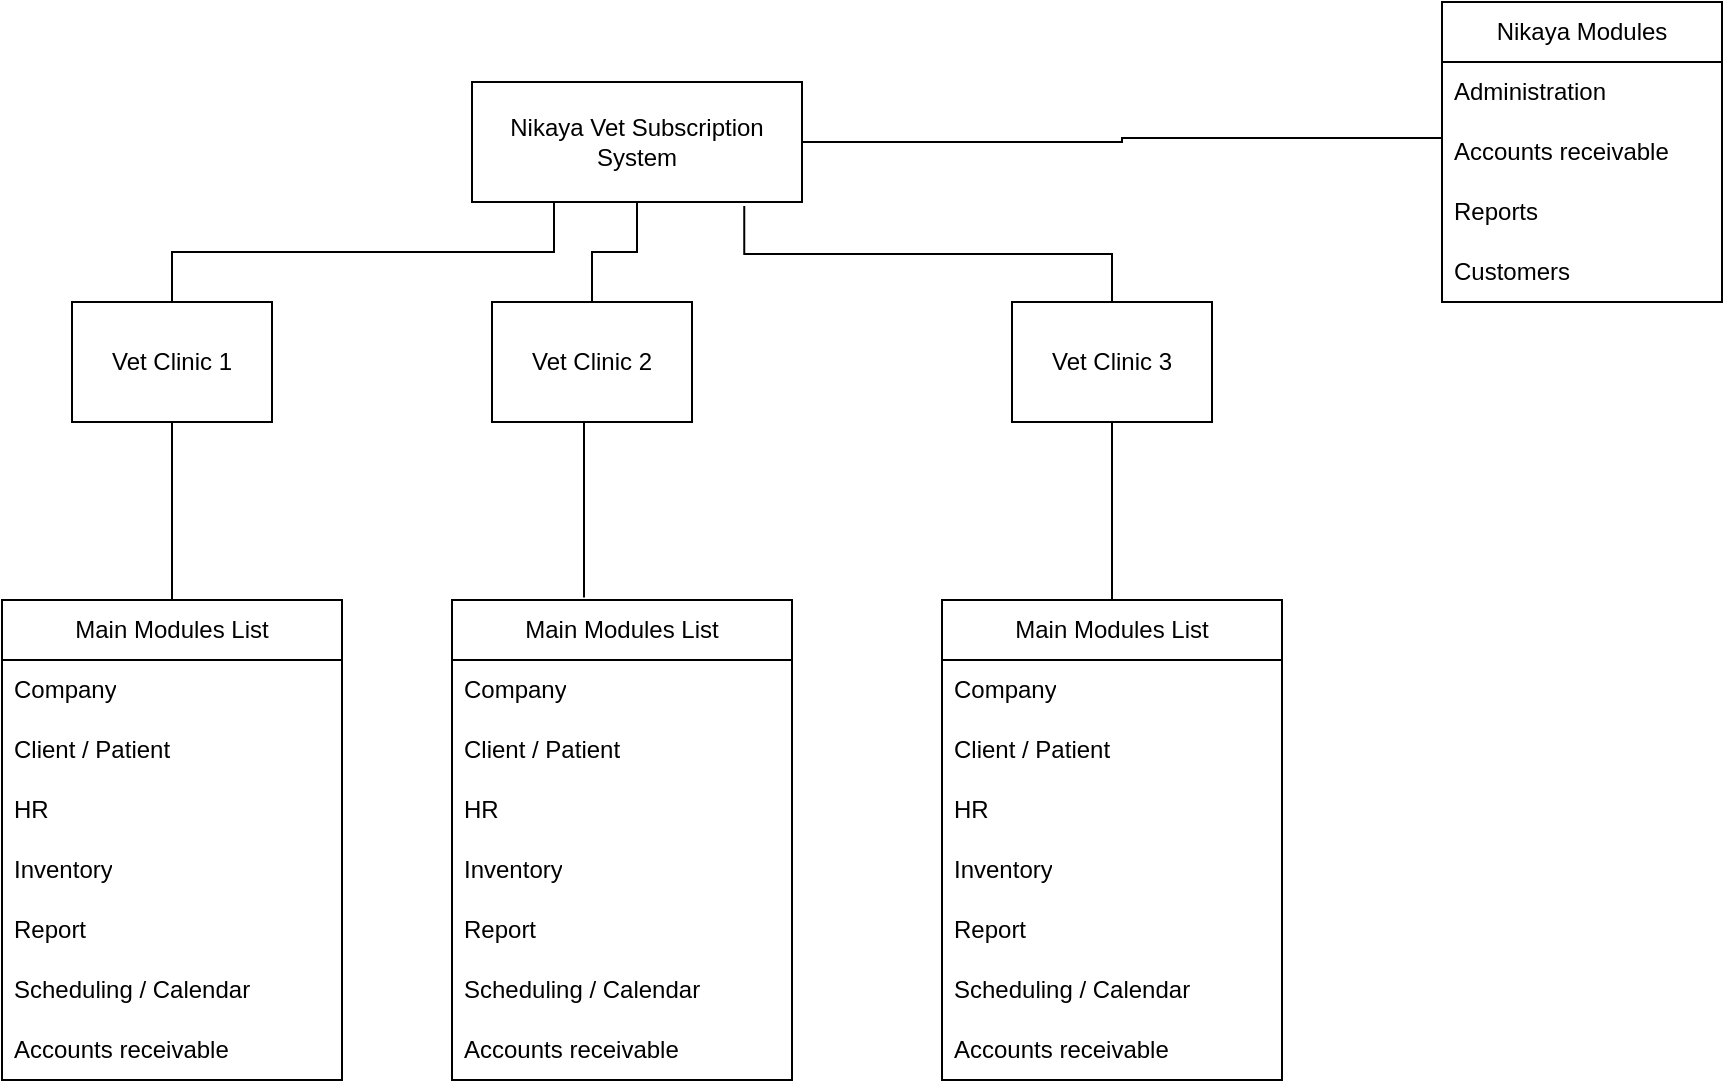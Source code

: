 <mxfile version="24.5.4" type="github" pages="9">
  <diagram name="Global Scope" id="74e2e168-ea6b-b213-b513-2b3c1d86103e">
    <mxGraphModel dx="984" dy="543" grid="1" gridSize="10" guides="1" tooltips="1" connect="1" arrows="1" fold="1" page="1" pageScale="1" pageWidth="1100" pageHeight="850" background="none" math="0" shadow="0">
      <root>
        <mxCell id="0" />
        <mxCell id="1" parent="0" />
        <UserObject label="Nikaya Vet Subscription System" treeRoot="1" id="BgDcC2F8naz3AfOdaMSa-1">
          <mxCell style="whiteSpace=wrap;html=1;align=center;treeFolding=1;treeMoving=1;newEdgeStyle={&quot;edgeStyle&quot;:&quot;elbowEdgeStyle&quot;,&quot;startArrow&quot;:&quot;none&quot;,&quot;endArrow&quot;:&quot;none&quot;};" parent="1" vertex="1">
            <mxGeometry x="355" y="120" width="165" height="60" as="geometry" />
          </mxCell>
        </UserObject>
        <mxCell id="BgDcC2F8naz3AfOdaMSa-18" style="edgeStyle=elbowEdgeStyle;rounded=0;orthogonalLoop=1;jettySize=auto;html=1;startArrow=none;endArrow=none;entryX=0.5;entryY=0;entryDx=0;entryDy=0;" parent="1" source="BgDcC2F8naz3AfOdaMSa-2" edge="1">
          <mxGeometry relative="1" as="geometry">
            <mxPoint x="205" y="380" as="targetPoint" />
          </mxGeometry>
        </mxCell>
        <mxCell id="BgDcC2F8naz3AfOdaMSa-2" value="Vet Clinic 1" style="whiteSpace=wrap;html=1;align=center;verticalAlign=middle;treeFolding=1;treeMoving=1;newEdgeStyle={&quot;edgeStyle&quot;:&quot;elbowEdgeStyle&quot;,&quot;startArrow&quot;:&quot;none&quot;,&quot;endArrow&quot;:&quot;none&quot;};" parent="1" vertex="1">
          <mxGeometry x="155" y="230" width="100" height="60" as="geometry" />
        </mxCell>
        <mxCell id="BgDcC2F8naz3AfOdaMSa-3" value="" style="edgeStyle=elbowEdgeStyle;elbow=vertical;sourcePerimeterSpacing=0;targetPerimeterSpacing=0;startArrow=none;endArrow=none;rounded=0;curved=0;" parent="1" target="BgDcC2F8naz3AfOdaMSa-2" edge="1">
          <mxGeometry relative="1" as="geometry">
            <mxPoint x="396" y="180" as="sourcePoint" />
          </mxGeometry>
        </mxCell>
        <mxCell id="BgDcC2F8naz3AfOdaMSa-4" value="Vet Clinic 2" style="whiteSpace=wrap;html=1;align=center;verticalAlign=middle;treeFolding=1;treeMoving=1;newEdgeStyle={&quot;edgeStyle&quot;:&quot;elbowEdgeStyle&quot;,&quot;startArrow&quot;:&quot;none&quot;,&quot;endArrow&quot;:&quot;none&quot;};" parent="1" vertex="1">
          <mxGeometry x="365" y="230" width="100" height="60" as="geometry" />
        </mxCell>
        <mxCell id="BgDcC2F8naz3AfOdaMSa-5" value="" style="edgeStyle=elbowEdgeStyle;elbow=vertical;sourcePerimeterSpacing=0;targetPerimeterSpacing=0;startArrow=none;endArrow=none;rounded=0;curved=0;exitX=0.5;exitY=1;exitDx=0;exitDy=0;" parent="1" source="BgDcC2F8naz3AfOdaMSa-1" target="BgDcC2F8naz3AfOdaMSa-4" edge="1">
          <mxGeometry relative="1" as="geometry">
            <mxPoint x="415" y="190" as="sourcePoint" />
          </mxGeometry>
        </mxCell>
        <mxCell id="BgDcC2F8naz3AfOdaMSa-32" style="edgeStyle=elbowEdgeStyle;rounded=0;orthogonalLoop=1;jettySize=auto;html=1;startArrow=none;endArrow=none;entryX=0.5;entryY=0;entryDx=0;entryDy=0;" parent="1" source="BgDcC2F8naz3AfOdaMSa-6" edge="1">
          <mxGeometry relative="1" as="geometry">
            <mxPoint x="675" y="380" as="targetPoint" />
          </mxGeometry>
        </mxCell>
        <mxCell id="BgDcC2F8naz3AfOdaMSa-6" value="Vet Clinic 3" style="whiteSpace=wrap;html=1;align=center;verticalAlign=middle;treeFolding=1;treeMoving=1;newEdgeStyle={&quot;edgeStyle&quot;:&quot;elbowEdgeStyle&quot;,&quot;startArrow&quot;:&quot;none&quot;,&quot;endArrow&quot;:&quot;none&quot;};" parent="1" vertex="1">
          <mxGeometry x="625" y="230" width="100" height="60" as="geometry" />
        </mxCell>
        <mxCell id="BgDcC2F8naz3AfOdaMSa-7" value="" style="edgeStyle=elbowEdgeStyle;elbow=vertical;sourcePerimeterSpacing=0;targetPerimeterSpacing=0;startArrow=none;endArrow=none;rounded=0;curved=0;exitX=0.825;exitY=1.033;exitDx=0;exitDy=0;exitPerimeter=0;" parent="1" source="BgDcC2F8naz3AfOdaMSa-1" target="BgDcC2F8naz3AfOdaMSa-6" edge="1">
          <mxGeometry relative="1" as="geometry">
            <mxPoint x="695" y="200" as="sourcePoint" />
          </mxGeometry>
        </mxCell>
        <mxCell id="BgDcC2F8naz3AfOdaMSa-12" value="Main Modules List" style="swimlane;fontStyle=0;childLayout=stackLayout;horizontal=1;startSize=30;horizontalStack=0;resizeParent=1;resizeParentMax=0;resizeLast=0;collapsible=1;marginBottom=0;whiteSpace=wrap;html=1;" parent="1" vertex="1">
          <mxGeometry x="120" y="379" width="170" height="240" as="geometry" />
        </mxCell>
        <mxCell id="BgDcC2F8naz3AfOdaMSa-13" value="Company" style="text;strokeColor=none;fillColor=none;align=left;verticalAlign=middle;spacingLeft=4;spacingRight=4;overflow=hidden;points=[[0,0.5],[1,0.5]];portConstraint=eastwest;rotatable=0;whiteSpace=wrap;html=1;" parent="BgDcC2F8naz3AfOdaMSa-12" vertex="1">
          <mxGeometry y="30" width="170" height="30" as="geometry" />
        </mxCell>
        <mxCell id="BgDcC2F8naz3AfOdaMSa-14" value="Client / Patient" style="text;strokeColor=none;fillColor=none;align=left;verticalAlign=middle;spacingLeft=4;spacingRight=4;overflow=hidden;points=[[0,0.5],[1,0.5]];portConstraint=eastwest;rotatable=0;whiteSpace=wrap;html=1;" parent="BgDcC2F8naz3AfOdaMSa-12" vertex="1">
          <mxGeometry y="60" width="170" height="30" as="geometry" />
        </mxCell>
        <mxCell id="BgDcC2F8naz3AfOdaMSa-15" value="HR" style="text;strokeColor=none;fillColor=none;align=left;verticalAlign=middle;spacingLeft=4;spacingRight=4;overflow=hidden;points=[[0,0.5],[1,0.5]];portConstraint=eastwest;rotatable=0;whiteSpace=wrap;html=1;" parent="BgDcC2F8naz3AfOdaMSa-12" vertex="1">
          <mxGeometry y="90" width="170" height="30" as="geometry" />
        </mxCell>
        <mxCell id="BgDcC2F8naz3AfOdaMSa-16" value="Inventory" style="text;strokeColor=none;fillColor=none;align=left;verticalAlign=middle;spacingLeft=4;spacingRight=4;overflow=hidden;points=[[0,0.5],[1,0.5]];portConstraint=eastwest;rotatable=0;whiteSpace=wrap;html=1;" parent="BgDcC2F8naz3AfOdaMSa-12" vertex="1">
          <mxGeometry y="120" width="170" height="30" as="geometry" />
        </mxCell>
        <mxCell id="BgDcC2F8naz3AfOdaMSa-17" value="Report" style="text;strokeColor=none;fillColor=none;align=left;verticalAlign=middle;spacingLeft=4;spacingRight=4;overflow=hidden;points=[[0,0.5],[1,0.5]];portConstraint=eastwest;rotatable=0;whiteSpace=wrap;html=1;" parent="BgDcC2F8naz3AfOdaMSa-12" vertex="1">
          <mxGeometry y="150" width="170" height="30" as="geometry" />
        </mxCell>
        <mxCell id="Ezj9Pdm1b2iw95Cj3-0Y-3" value="Scheduling / Calendar" style="text;strokeColor=none;fillColor=none;align=left;verticalAlign=middle;spacingLeft=4;spacingRight=4;overflow=hidden;points=[[0,0.5],[1,0.5]];portConstraint=eastwest;rotatable=0;whiteSpace=wrap;html=1;" parent="BgDcC2F8naz3AfOdaMSa-12" vertex="1">
          <mxGeometry y="180" width="170" height="30" as="geometry" />
        </mxCell>
        <mxCell id="mGgPfP-yEbek666xEFTn-1" value="Accounts receivable" style="text;strokeColor=none;fillColor=none;align=left;verticalAlign=middle;spacingLeft=4;spacingRight=4;overflow=hidden;points=[[0,0.5],[1,0.5]];portConstraint=eastwest;rotatable=0;whiteSpace=wrap;html=1;" parent="BgDcC2F8naz3AfOdaMSa-12" vertex="1">
          <mxGeometry y="210" width="170" height="30" as="geometry" />
        </mxCell>
        <mxCell id="BgDcC2F8naz3AfOdaMSa-19" value="Main Modules List" style="swimlane;fontStyle=0;childLayout=stackLayout;horizontal=1;startSize=30;horizontalStack=0;resizeParent=1;resizeParentMax=0;resizeLast=0;collapsible=1;marginBottom=0;whiteSpace=wrap;html=1;" parent="1" vertex="1">
          <mxGeometry x="345" y="379" width="170" height="240" as="geometry" />
        </mxCell>
        <mxCell id="BgDcC2F8naz3AfOdaMSa-20" value="Company" style="text;strokeColor=none;fillColor=none;align=left;verticalAlign=middle;spacingLeft=4;spacingRight=4;overflow=hidden;points=[[0,0.5],[1,0.5]];portConstraint=eastwest;rotatable=0;whiteSpace=wrap;html=1;" parent="BgDcC2F8naz3AfOdaMSa-19" vertex="1">
          <mxGeometry y="30" width="170" height="30" as="geometry" />
        </mxCell>
        <mxCell id="BgDcC2F8naz3AfOdaMSa-21" value="Client / Patient" style="text;strokeColor=none;fillColor=none;align=left;verticalAlign=middle;spacingLeft=4;spacingRight=4;overflow=hidden;points=[[0,0.5],[1,0.5]];portConstraint=eastwest;rotatable=0;whiteSpace=wrap;html=1;" parent="BgDcC2F8naz3AfOdaMSa-19" vertex="1">
          <mxGeometry y="60" width="170" height="30" as="geometry" />
        </mxCell>
        <mxCell id="BgDcC2F8naz3AfOdaMSa-22" value="HR" style="text;strokeColor=none;fillColor=none;align=left;verticalAlign=middle;spacingLeft=4;spacingRight=4;overflow=hidden;points=[[0,0.5],[1,0.5]];portConstraint=eastwest;rotatable=0;whiteSpace=wrap;html=1;" parent="BgDcC2F8naz3AfOdaMSa-19" vertex="1">
          <mxGeometry y="90" width="170" height="30" as="geometry" />
        </mxCell>
        <mxCell id="BgDcC2F8naz3AfOdaMSa-23" value="Inventory" style="text;strokeColor=none;fillColor=none;align=left;verticalAlign=middle;spacingLeft=4;spacingRight=4;overflow=hidden;points=[[0,0.5],[1,0.5]];portConstraint=eastwest;rotatable=0;whiteSpace=wrap;html=1;" parent="BgDcC2F8naz3AfOdaMSa-19" vertex="1">
          <mxGeometry y="120" width="170" height="30" as="geometry" />
        </mxCell>
        <mxCell id="BgDcC2F8naz3AfOdaMSa-24" value="Report" style="text;strokeColor=none;fillColor=none;align=left;verticalAlign=middle;spacingLeft=4;spacingRight=4;overflow=hidden;points=[[0,0.5],[1,0.5]];portConstraint=eastwest;rotatable=0;whiteSpace=wrap;html=1;" parent="BgDcC2F8naz3AfOdaMSa-19" vertex="1">
          <mxGeometry y="150" width="170" height="30" as="geometry" />
        </mxCell>
        <mxCell id="Ezj9Pdm1b2iw95Cj3-0Y-2" value="Scheduling / Calendar" style="text;strokeColor=none;fillColor=none;align=left;verticalAlign=middle;spacingLeft=4;spacingRight=4;overflow=hidden;points=[[0,0.5],[1,0.5]];portConstraint=eastwest;rotatable=0;whiteSpace=wrap;html=1;" parent="BgDcC2F8naz3AfOdaMSa-19" vertex="1">
          <mxGeometry y="180" width="170" height="30" as="geometry" />
        </mxCell>
        <mxCell id="mGgPfP-yEbek666xEFTn-2" value="Accounts receivable" style="text;strokeColor=none;fillColor=none;align=left;verticalAlign=middle;spacingLeft=4;spacingRight=4;overflow=hidden;points=[[0,0.5],[1,0.5]];portConstraint=eastwest;rotatable=0;whiteSpace=wrap;html=1;" parent="BgDcC2F8naz3AfOdaMSa-19" vertex="1">
          <mxGeometry y="210" width="170" height="30" as="geometry" />
        </mxCell>
        <mxCell id="BgDcC2F8naz3AfOdaMSa-25" style="edgeStyle=elbowEdgeStyle;rounded=0;orthogonalLoop=1;jettySize=auto;html=1;startArrow=none;endArrow=none;entryX=0.388;entryY=-0.011;entryDx=0;entryDy=0;entryPerimeter=0;" parent="1" source="BgDcC2F8naz3AfOdaMSa-4" edge="1">
          <mxGeometry relative="1" as="geometry">
            <mxPoint x="410.96" y="377.69" as="targetPoint" />
          </mxGeometry>
        </mxCell>
        <mxCell id="BgDcC2F8naz3AfOdaMSa-26" value="Main Modules List" style="swimlane;fontStyle=0;childLayout=stackLayout;horizontal=1;startSize=30;horizontalStack=0;resizeParent=1;resizeParentMax=0;resizeLast=0;collapsible=1;marginBottom=0;whiteSpace=wrap;html=1;" parent="1" vertex="1">
          <mxGeometry x="590" y="379" width="170" height="240" as="geometry" />
        </mxCell>
        <mxCell id="BgDcC2F8naz3AfOdaMSa-27" value="Company" style="text;strokeColor=none;fillColor=none;align=left;verticalAlign=middle;spacingLeft=4;spacingRight=4;overflow=hidden;points=[[0,0.5],[1,0.5]];portConstraint=eastwest;rotatable=0;whiteSpace=wrap;html=1;" parent="BgDcC2F8naz3AfOdaMSa-26" vertex="1">
          <mxGeometry y="30" width="170" height="30" as="geometry" />
        </mxCell>
        <mxCell id="BgDcC2F8naz3AfOdaMSa-28" value="Client / Patient" style="text;strokeColor=none;fillColor=none;align=left;verticalAlign=middle;spacingLeft=4;spacingRight=4;overflow=hidden;points=[[0,0.5],[1,0.5]];portConstraint=eastwest;rotatable=0;whiteSpace=wrap;html=1;" parent="BgDcC2F8naz3AfOdaMSa-26" vertex="1">
          <mxGeometry y="60" width="170" height="30" as="geometry" />
        </mxCell>
        <mxCell id="BgDcC2F8naz3AfOdaMSa-29" value="HR" style="text;strokeColor=none;fillColor=none;align=left;verticalAlign=middle;spacingLeft=4;spacingRight=4;overflow=hidden;points=[[0,0.5],[1,0.5]];portConstraint=eastwest;rotatable=0;whiteSpace=wrap;html=1;" parent="BgDcC2F8naz3AfOdaMSa-26" vertex="1">
          <mxGeometry y="90" width="170" height="30" as="geometry" />
        </mxCell>
        <mxCell id="BgDcC2F8naz3AfOdaMSa-30" value="Inventory" style="text;strokeColor=none;fillColor=none;align=left;verticalAlign=middle;spacingLeft=4;spacingRight=4;overflow=hidden;points=[[0,0.5],[1,0.5]];portConstraint=eastwest;rotatable=0;whiteSpace=wrap;html=1;" parent="BgDcC2F8naz3AfOdaMSa-26" vertex="1">
          <mxGeometry y="120" width="170" height="30" as="geometry" />
        </mxCell>
        <mxCell id="BgDcC2F8naz3AfOdaMSa-31" value="Report" style="text;strokeColor=none;fillColor=none;align=left;verticalAlign=middle;spacingLeft=4;spacingRight=4;overflow=hidden;points=[[0,0.5],[1,0.5]];portConstraint=eastwest;rotatable=0;whiteSpace=wrap;html=1;" parent="BgDcC2F8naz3AfOdaMSa-26" vertex="1">
          <mxGeometry y="150" width="170" height="30" as="geometry" />
        </mxCell>
        <mxCell id="lH3PN6R538K-2T2oP0T--3" value="Scheduling / Calendar" style="text;strokeColor=none;fillColor=none;align=left;verticalAlign=middle;spacingLeft=4;spacingRight=4;overflow=hidden;points=[[0,0.5],[1,0.5]];portConstraint=eastwest;rotatable=0;whiteSpace=wrap;html=1;" parent="BgDcC2F8naz3AfOdaMSa-26" vertex="1">
          <mxGeometry y="180" width="170" height="30" as="geometry" />
        </mxCell>
        <mxCell id="mGgPfP-yEbek666xEFTn-3" value="Accounts receivable" style="text;strokeColor=none;fillColor=none;align=left;verticalAlign=middle;spacingLeft=4;spacingRight=4;overflow=hidden;points=[[0,0.5],[1,0.5]];portConstraint=eastwest;rotatable=0;whiteSpace=wrap;html=1;" parent="BgDcC2F8naz3AfOdaMSa-26" vertex="1">
          <mxGeometry y="210" width="170" height="30" as="geometry" />
        </mxCell>
        <mxCell id="Ezj9Pdm1b2iw95Cj3-0Y-4" value="Nikaya Modules" style="swimlane;fontStyle=0;childLayout=stackLayout;horizontal=1;startSize=30;horizontalStack=0;resizeParent=1;resizeParentMax=0;resizeLast=0;collapsible=1;marginBottom=0;whiteSpace=wrap;html=1;" parent="1" vertex="1">
          <mxGeometry x="840" y="80" width="140" height="150" as="geometry" />
        </mxCell>
        <mxCell id="Ezj9Pdm1b2iw95Cj3-0Y-5" value="Administration" style="text;strokeColor=none;fillColor=none;align=left;verticalAlign=middle;spacingLeft=4;spacingRight=4;overflow=hidden;points=[[0,0.5],[1,0.5]];portConstraint=eastwest;rotatable=0;whiteSpace=wrap;html=1;" parent="Ezj9Pdm1b2iw95Cj3-0Y-4" vertex="1">
          <mxGeometry y="30" width="140" height="30" as="geometry" />
        </mxCell>
        <mxCell id="Ezj9Pdm1b2iw95Cj3-0Y-6" value="Accounts receivable" style="text;strokeColor=none;fillColor=none;align=left;verticalAlign=middle;spacingLeft=4;spacingRight=4;overflow=hidden;points=[[0,0.5],[1,0.5]];portConstraint=eastwest;rotatable=0;whiteSpace=wrap;html=1;" parent="Ezj9Pdm1b2iw95Cj3-0Y-4" vertex="1">
          <mxGeometry y="60" width="140" height="30" as="geometry" />
        </mxCell>
        <mxCell id="Ezj9Pdm1b2iw95Cj3-0Y-7" value="Reports" style="text;strokeColor=none;fillColor=none;align=left;verticalAlign=middle;spacingLeft=4;spacingRight=4;overflow=hidden;points=[[0,0.5],[1,0.5]];portConstraint=eastwest;rotatable=0;whiteSpace=wrap;html=1;" parent="Ezj9Pdm1b2iw95Cj3-0Y-4" vertex="1">
          <mxGeometry y="90" width="140" height="30" as="geometry" />
        </mxCell>
        <mxCell id="Ezj9Pdm1b2iw95Cj3-0Y-10" value="Customers" style="text;strokeColor=none;fillColor=none;align=left;verticalAlign=middle;spacingLeft=4;spacingRight=4;overflow=hidden;points=[[0,0.5],[1,0.5]];portConstraint=eastwest;rotatable=0;whiteSpace=wrap;html=1;" parent="Ezj9Pdm1b2iw95Cj3-0Y-4" vertex="1">
          <mxGeometry y="120" width="140" height="30" as="geometry" />
        </mxCell>
        <mxCell id="Ezj9Pdm1b2iw95Cj3-0Y-9" style="edgeStyle=elbowEdgeStyle;rounded=0;orthogonalLoop=1;jettySize=auto;html=1;startArrow=none;endArrow=none;entryX=0;entryY=0.267;entryDx=0;entryDy=0;entryPerimeter=0;" parent="1" source="BgDcC2F8naz3AfOdaMSa-1" target="Ezj9Pdm1b2iw95Cj3-0Y-6" edge="1">
          <mxGeometry relative="1" as="geometry" />
        </mxCell>
      </root>
    </mxGraphModel>
  </diagram>
  <diagram id="A4kQ6UqXf8sbxYqkyylR" name="Nikaya Tables">
    <mxGraphModel dx="1386" dy="736" grid="1" gridSize="10" guides="1" tooltips="1" connect="1" arrows="1" fold="1" page="1" pageScale="1" pageWidth="850" pageHeight="1100" math="0" shadow="0">
      <root>
        <mxCell id="0" />
        <mxCell id="1" parent="0" />
        <mxCell id="hJusZ3MflhaeeO8GXxsD-1" value="Nikaya.Customer" style="shape=table;startSize=30;container=1;collapsible=1;childLayout=tableLayout;fixedRows=1;rowLines=0;fontStyle=1;align=center;resizeLast=1;html=1;" parent="1" vertex="1">
          <mxGeometry x="50" y="60" width="270" height="720" as="geometry" />
        </mxCell>
        <mxCell id="hJusZ3MflhaeeO8GXxsD-2" value="" style="shape=tableRow;horizontal=0;startSize=0;swimlaneHead=0;swimlaneBody=0;fillColor=none;collapsible=0;dropTarget=0;points=[[0,0.5],[1,0.5]];portConstraint=eastwest;top=0;left=0;right=0;bottom=1;" parent="hJusZ3MflhaeeO8GXxsD-1" vertex="1">
          <mxGeometry y="30" width="270" height="30" as="geometry" />
        </mxCell>
        <mxCell id="hJusZ3MflhaeeO8GXxsD-3" value="PK" style="shape=partialRectangle;connectable=0;fillColor=none;top=0;left=0;bottom=0;right=0;fontStyle=1;overflow=hidden;whiteSpace=wrap;html=1;" parent="hJusZ3MflhaeeO8GXxsD-2" vertex="1">
          <mxGeometry width="30" height="30" as="geometry">
            <mxRectangle width="30" height="30" as="alternateBounds" />
          </mxGeometry>
        </mxCell>
        <mxCell id="hJusZ3MflhaeeO8GXxsD-4" value="CompanyID" style="shape=partialRectangle;connectable=0;fillColor=none;top=0;left=0;bottom=0;right=0;align=left;spacingLeft=6;fontStyle=5;overflow=hidden;whiteSpace=wrap;html=1;" parent="hJusZ3MflhaeeO8GXxsD-2" vertex="1">
          <mxGeometry x="30" width="240" height="30" as="geometry">
            <mxRectangle width="240" height="30" as="alternateBounds" />
          </mxGeometry>
        </mxCell>
        <mxCell id="hJusZ3MflhaeeO8GXxsD-5" value="" style="shape=tableRow;horizontal=0;startSize=0;swimlaneHead=0;swimlaneBody=0;fillColor=none;collapsible=0;dropTarget=0;points=[[0,0.5],[1,0.5]];portConstraint=eastwest;top=0;left=0;right=0;bottom=0;" parent="hJusZ3MflhaeeO8GXxsD-1" vertex="1">
          <mxGeometry y="60" width="270" height="30" as="geometry" />
        </mxCell>
        <mxCell id="hJusZ3MflhaeeO8GXxsD-6" value="" style="shape=partialRectangle;connectable=0;fillColor=none;top=0;left=0;bottom=0;right=0;editable=1;overflow=hidden;whiteSpace=wrap;html=1;" parent="hJusZ3MflhaeeO8GXxsD-5" vertex="1">
          <mxGeometry width="30" height="30" as="geometry">
            <mxRectangle width="30" height="30" as="alternateBounds" />
          </mxGeometry>
        </mxCell>
        <mxCell id="hJusZ3MflhaeeO8GXxsD-7" value="COMPANYNAME" style="shape=partialRectangle;connectable=0;fillColor=none;top=0;left=0;bottom=0;right=0;align=left;spacingLeft=6;overflow=hidden;whiteSpace=wrap;html=1;" parent="hJusZ3MflhaeeO8GXxsD-5" vertex="1">
          <mxGeometry x="30" width="240" height="30" as="geometry">
            <mxRectangle width="240" height="30" as="alternateBounds" />
          </mxGeometry>
        </mxCell>
        <mxCell id="hJusZ3MflhaeeO8GXxsD-8" value="" style="shape=tableRow;horizontal=0;startSize=0;swimlaneHead=0;swimlaneBody=0;fillColor=none;collapsible=0;dropTarget=0;points=[[0,0.5],[1,0.5]];portConstraint=eastwest;top=0;left=0;right=0;bottom=0;" parent="hJusZ3MflhaeeO8GXxsD-1" vertex="1">
          <mxGeometry y="90" width="270" height="30" as="geometry" />
        </mxCell>
        <mxCell id="hJusZ3MflhaeeO8GXxsD-9" value="" style="shape=partialRectangle;connectable=0;fillColor=none;top=0;left=0;bottom=0;right=0;editable=1;overflow=hidden;whiteSpace=wrap;html=1;" parent="hJusZ3MflhaeeO8GXxsD-8" vertex="1">
          <mxGeometry width="30" height="30" as="geometry">
            <mxRectangle width="30" height="30" as="alternateBounds" />
          </mxGeometry>
        </mxCell>
        <mxCell id="hJusZ3MflhaeeO8GXxsD-10" value="ADDRESS" style="shape=partialRectangle;connectable=0;fillColor=none;top=0;left=0;bottom=0;right=0;align=left;spacingLeft=6;overflow=hidden;whiteSpace=wrap;html=1;" parent="hJusZ3MflhaeeO8GXxsD-8" vertex="1">
          <mxGeometry x="30" width="240" height="30" as="geometry">
            <mxRectangle width="240" height="30" as="alternateBounds" />
          </mxGeometry>
        </mxCell>
        <mxCell id="hJusZ3MflhaeeO8GXxsD-11" value="" style="shape=tableRow;horizontal=0;startSize=0;swimlaneHead=0;swimlaneBody=0;fillColor=none;collapsible=0;dropTarget=0;points=[[0,0.5],[1,0.5]];portConstraint=eastwest;top=0;left=0;right=0;bottom=0;" parent="hJusZ3MflhaeeO8GXxsD-1" vertex="1">
          <mxGeometry y="120" width="270" height="30" as="geometry" />
        </mxCell>
        <mxCell id="hJusZ3MflhaeeO8GXxsD-12" value="" style="shape=partialRectangle;connectable=0;fillColor=none;top=0;left=0;bottom=0;right=0;editable=1;overflow=hidden;whiteSpace=wrap;html=1;" parent="hJusZ3MflhaeeO8GXxsD-11" vertex="1">
          <mxGeometry width="30" height="30" as="geometry">
            <mxRectangle width="30" height="30" as="alternateBounds" />
          </mxGeometry>
        </mxCell>
        <mxCell id="hJusZ3MflhaeeO8GXxsD-13" value="PHONE" style="shape=partialRectangle;connectable=0;fillColor=none;top=0;left=0;bottom=0;right=0;align=left;spacingLeft=6;overflow=hidden;whiteSpace=wrap;html=1;" parent="hJusZ3MflhaeeO8GXxsD-11" vertex="1">
          <mxGeometry x="30" width="240" height="30" as="geometry">
            <mxRectangle width="240" height="30" as="alternateBounds" />
          </mxGeometry>
        </mxCell>
        <mxCell id="hJusZ3MflhaeeO8GXxsD-27" value="" style="shape=tableRow;horizontal=0;startSize=0;swimlaneHead=0;swimlaneBody=0;fillColor=none;collapsible=0;dropTarget=0;points=[[0,0.5],[1,0.5]];portConstraint=eastwest;top=0;left=0;right=0;bottom=0;" parent="hJusZ3MflhaeeO8GXxsD-1" vertex="1">
          <mxGeometry y="150" width="270" height="30" as="geometry" />
        </mxCell>
        <mxCell id="hJusZ3MflhaeeO8GXxsD-28" value="" style="shape=partialRectangle;connectable=0;fillColor=none;top=0;left=0;bottom=0;right=0;editable=1;overflow=hidden;whiteSpace=wrap;html=1;" parent="hJusZ3MflhaeeO8GXxsD-27" vertex="1">
          <mxGeometry width="30" height="30" as="geometry">
            <mxRectangle width="30" height="30" as="alternateBounds" />
          </mxGeometry>
        </mxCell>
        <mxCell id="hJusZ3MflhaeeO8GXxsD-29" value="ZIPCODE" style="shape=partialRectangle;connectable=0;fillColor=none;top=0;left=0;bottom=0;right=0;align=left;spacingLeft=6;overflow=hidden;whiteSpace=wrap;html=1;" parent="hJusZ3MflhaeeO8GXxsD-27" vertex="1">
          <mxGeometry x="30" width="240" height="30" as="geometry">
            <mxRectangle width="240" height="30" as="alternateBounds" />
          </mxGeometry>
        </mxCell>
        <mxCell id="hJusZ3MflhaeeO8GXxsD-30" value="" style="shape=tableRow;horizontal=0;startSize=0;swimlaneHead=0;swimlaneBody=0;fillColor=none;collapsible=0;dropTarget=0;points=[[0,0.5],[1,0.5]];portConstraint=eastwest;top=0;left=0;right=0;bottom=0;" parent="hJusZ3MflhaeeO8GXxsD-1" vertex="1">
          <mxGeometry y="180" width="270" height="30" as="geometry" />
        </mxCell>
        <mxCell id="hJusZ3MflhaeeO8GXxsD-31" value="" style="shape=partialRectangle;connectable=0;fillColor=none;top=0;left=0;bottom=0;right=0;editable=1;overflow=hidden;whiteSpace=wrap;html=1;" parent="hJusZ3MflhaeeO8GXxsD-30" vertex="1">
          <mxGeometry width="30" height="30" as="geometry">
            <mxRectangle width="30" height="30" as="alternateBounds" />
          </mxGeometry>
        </mxCell>
        <mxCell id="hJusZ3MflhaeeO8GXxsD-32" value="STATE" style="shape=partialRectangle;connectable=0;fillColor=none;top=0;left=0;bottom=0;right=0;align=left;spacingLeft=6;overflow=hidden;whiteSpace=wrap;html=1;" parent="hJusZ3MflhaeeO8GXxsD-30" vertex="1">
          <mxGeometry x="30" width="240" height="30" as="geometry">
            <mxRectangle width="240" height="30" as="alternateBounds" />
          </mxGeometry>
        </mxCell>
        <mxCell id="hJusZ3MflhaeeO8GXxsD-33" value="" style="shape=tableRow;horizontal=0;startSize=0;swimlaneHead=0;swimlaneBody=0;fillColor=none;collapsible=0;dropTarget=0;points=[[0,0.5],[1,0.5]];portConstraint=eastwest;top=0;left=0;right=0;bottom=0;" parent="hJusZ3MflhaeeO8GXxsD-1" vertex="1">
          <mxGeometry y="210" width="270" height="30" as="geometry" />
        </mxCell>
        <mxCell id="hJusZ3MflhaeeO8GXxsD-34" value="" style="shape=partialRectangle;connectable=0;fillColor=none;top=0;left=0;bottom=0;right=0;editable=1;overflow=hidden;whiteSpace=wrap;html=1;" parent="hJusZ3MflhaeeO8GXxsD-33" vertex="1">
          <mxGeometry width="30" height="30" as="geometry">
            <mxRectangle width="30" height="30" as="alternateBounds" />
          </mxGeometry>
        </mxCell>
        <mxCell id="hJusZ3MflhaeeO8GXxsD-35" value="COUNTY" style="shape=partialRectangle;connectable=0;fillColor=none;top=0;left=0;bottom=0;right=0;align=left;spacingLeft=6;overflow=hidden;whiteSpace=wrap;html=1;" parent="hJusZ3MflhaeeO8GXxsD-33" vertex="1">
          <mxGeometry x="30" width="240" height="30" as="geometry">
            <mxRectangle width="240" height="30" as="alternateBounds" />
          </mxGeometry>
        </mxCell>
        <mxCell id="hJusZ3MflhaeeO8GXxsD-58" value="" style="shape=tableRow;horizontal=0;startSize=0;swimlaneHead=0;swimlaneBody=0;fillColor=none;collapsible=0;dropTarget=0;points=[[0,0.5],[1,0.5]];portConstraint=eastwest;top=0;left=0;right=0;bottom=0;" parent="hJusZ3MflhaeeO8GXxsD-1" vertex="1">
          <mxGeometry y="240" width="270" height="30" as="geometry" />
        </mxCell>
        <mxCell id="hJusZ3MflhaeeO8GXxsD-59" value="" style="shape=partialRectangle;connectable=0;fillColor=none;top=0;left=0;bottom=0;right=0;editable=1;overflow=hidden;whiteSpace=wrap;html=1;" parent="hJusZ3MflhaeeO8GXxsD-58" vertex="1">
          <mxGeometry width="30" height="30" as="geometry">
            <mxRectangle width="30" height="30" as="alternateBounds" />
          </mxGeometry>
        </mxCell>
        <mxCell id="hJusZ3MflhaeeO8GXxsD-60" value="COUNTRYREGIONID" style="shape=partialRectangle;connectable=0;fillColor=none;top=0;left=0;bottom=0;right=0;align=left;spacingLeft=6;overflow=hidden;whiteSpace=wrap;html=1;" parent="hJusZ3MflhaeeO8GXxsD-58" vertex="1">
          <mxGeometry x="30" width="240" height="30" as="geometry">
            <mxRectangle width="240" height="30" as="alternateBounds" />
          </mxGeometry>
        </mxCell>
        <mxCell id="hJusZ3MflhaeeO8GXxsD-61" value="" style="shape=tableRow;horizontal=0;startSize=0;swimlaneHead=0;swimlaneBody=0;fillColor=none;collapsible=0;dropTarget=0;points=[[0,0.5],[1,0.5]];portConstraint=eastwest;top=0;left=0;right=0;bottom=0;" parent="hJusZ3MflhaeeO8GXxsD-1" vertex="1">
          <mxGeometry y="270" width="270" height="30" as="geometry" />
        </mxCell>
        <mxCell id="hJusZ3MflhaeeO8GXxsD-62" value="" style="shape=partialRectangle;connectable=0;fillColor=none;top=0;left=0;bottom=0;right=0;editable=1;overflow=hidden;whiteSpace=wrap;html=1;" parent="hJusZ3MflhaeeO8GXxsD-61" vertex="1">
          <mxGeometry width="30" height="30" as="geometry">
            <mxRectangle width="30" height="30" as="alternateBounds" />
          </mxGeometry>
        </mxCell>
        <mxCell id="hJusZ3MflhaeeO8GXxsD-63" value="URL" style="shape=partialRectangle;connectable=0;fillColor=none;top=0;left=0;bottom=0;right=0;align=left;spacingLeft=6;overflow=hidden;whiteSpace=wrap;html=1;" parent="hJusZ3MflhaeeO8GXxsD-61" vertex="1">
          <mxGeometry x="30" width="240" height="30" as="geometry">
            <mxRectangle width="240" height="30" as="alternateBounds" />
          </mxGeometry>
        </mxCell>
        <mxCell id="hJusZ3MflhaeeO8GXxsD-64" value="" style="shape=tableRow;horizontal=0;startSize=0;swimlaneHead=0;swimlaneBody=0;fillColor=none;collapsible=0;dropTarget=0;points=[[0,0.5],[1,0.5]];portConstraint=eastwest;top=0;left=0;right=0;bottom=0;" parent="hJusZ3MflhaeeO8GXxsD-1" vertex="1">
          <mxGeometry y="300" width="270" height="30" as="geometry" />
        </mxCell>
        <mxCell id="hJusZ3MflhaeeO8GXxsD-65" value="" style="shape=partialRectangle;connectable=0;fillColor=none;top=0;left=0;bottom=0;right=0;editable=1;overflow=hidden;whiteSpace=wrap;html=1;" parent="hJusZ3MflhaeeO8GXxsD-64" vertex="1">
          <mxGeometry width="30" height="30" as="geometry">
            <mxRectangle width="30" height="30" as="alternateBounds" />
          </mxGeometry>
        </mxCell>
        <mxCell id="hJusZ3MflhaeeO8GXxsD-66" value="EMAIL" style="shape=partialRectangle;connectable=0;fillColor=none;top=0;left=0;bottom=0;right=0;align=left;spacingLeft=6;overflow=hidden;whiteSpace=wrap;html=1;" parent="hJusZ3MflhaeeO8GXxsD-64" vertex="1">
          <mxGeometry x="30" width="240" height="30" as="geometry">
            <mxRectangle width="240" height="30" as="alternateBounds" />
          </mxGeometry>
        </mxCell>
        <mxCell id="hJusZ3MflhaeeO8GXxsD-67" value="" style="shape=tableRow;horizontal=0;startSize=0;swimlaneHead=0;swimlaneBody=0;fillColor=none;collapsible=0;dropTarget=0;points=[[0,0.5],[1,0.5]];portConstraint=eastwest;top=0;left=0;right=0;bottom=0;" parent="hJusZ3MflhaeeO8GXxsD-1" vertex="1">
          <mxGeometry y="330" width="270" height="30" as="geometry" />
        </mxCell>
        <mxCell id="hJusZ3MflhaeeO8GXxsD-68" value="" style="shape=partialRectangle;connectable=0;fillColor=none;top=0;left=0;bottom=0;right=0;editable=1;overflow=hidden;whiteSpace=wrap;html=1;" parent="hJusZ3MflhaeeO8GXxsD-67" vertex="1">
          <mxGeometry width="30" height="30" as="geometry">
            <mxRectangle width="30" height="30" as="alternateBounds" />
          </mxGeometry>
        </mxCell>
        <mxCell id="hJusZ3MflhaeeO8GXxsD-69" value="CELLULARPHONE" style="shape=partialRectangle;connectable=0;fillColor=none;top=0;left=0;bottom=0;right=0;align=left;spacingLeft=6;overflow=hidden;whiteSpace=wrap;html=1;" parent="hJusZ3MflhaeeO8GXxsD-67" vertex="1">
          <mxGeometry x="30" width="240" height="30" as="geometry">
            <mxRectangle width="240" height="30" as="alternateBounds" />
          </mxGeometry>
        </mxCell>
        <mxCell id="hJusZ3MflhaeeO8GXxsD-70" value="" style="shape=tableRow;horizontal=0;startSize=0;swimlaneHead=0;swimlaneBody=0;fillColor=none;collapsible=0;dropTarget=0;points=[[0,0.5],[1,0.5]];portConstraint=eastwest;top=0;left=0;right=0;bottom=0;" parent="hJusZ3MflhaeeO8GXxsD-1" vertex="1">
          <mxGeometry y="360" width="270" height="30" as="geometry" />
        </mxCell>
        <mxCell id="hJusZ3MflhaeeO8GXxsD-71" value="" style="shape=partialRectangle;connectable=0;fillColor=none;top=0;left=0;bottom=0;right=0;editable=1;overflow=hidden;whiteSpace=wrap;html=1;" parent="hJusZ3MflhaeeO8GXxsD-70" vertex="1">
          <mxGeometry width="30" height="30" as="geometry">
            <mxRectangle width="30" height="30" as="alternateBounds" />
          </mxGeometry>
        </mxCell>
        <mxCell id="hJusZ3MflhaeeO8GXxsD-72" value="PHONELOCAL" style="shape=partialRectangle;connectable=0;fillColor=none;top=0;left=0;bottom=0;right=0;align=left;spacingLeft=6;overflow=hidden;whiteSpace=wrap;html=1;" parent="hJusZ3MflhaeeO8GXxsD-70" vertex="1">
          <mxGeometry x="30" width="240" height="30" as="geometry">
            <mxRectangle width="240" height="30" as="alternateBounds" />
          </mxGeometry>
        </mxCell>
        <mxCell id="hJusZ3MflhaeeO8GXxsD-73" value="" style="shape=tableRow;horizontal=0;startSize=0;swimlaneHead=0;swimlaneBody=0;fillColor=none;collapsible=0;dropTarget=0;points=[[0,0.5],[1,0.5]];portConstraint=eastwest;top=0;left=0;right=0;bottom=0;" parent="hJusZ3MflhaeeO8GXxsD-1" vertex="1">
          <mxGeometry y="390" width="270" height="30" as="geometry" />
        </mxCell>
        <mxCell id="hJusZ3MflhaeeO8GXxsD-74" value="" style="shape=partialRectangle;connectable=0;fillColor=none;top=0;left=0;bottom=0;right=0;editable=1;overflow=hidden;whiteSpace=wrap;html=1;" parent="hJusZ3MflhaeeO8GXxsD-73" vertex="1">
          <mxGeometry width="30" height="30" as="geometry">
            <mxRectangle width="30" height="30" as="alternateBounds" />
          </mxGeometry>
        </mxCell>
        <mxCell id="hJusZ3MflhaeeO8GXxsD-75" value="STREET" style="shape=partialRectangle;connectable=0;fillColor=none;top=0;left=0;bottom=0;right=0;align=left;spacingLeft=6;overflow=hidden;whiteSpace=wrap;html=1;" parent="hJusZ3MflhaeeO8GXxsD-73" vertex="1">
          <mxGeometry x="30" width="240" height="30" as="geometry">
            <mxRectangle width="240" height="30" as="alternateBounds" />
          </mxGeometry>
        </mxCell>
        <mxCell id="hJusZ3MflhaeeO8GXxsD-76" value="" style="shape=tableRow;horizontal=0;startSize=0;swimlaneHead=0;swimlaneBody=0;fillColor=none;collapsible=0;dropTarget=0;points=[[0,0.5],[1,0.5]];portConstraint=eastwest;top=0;left=0;right=0;bottom=0;" parent="hJusZ3MflhaeeO8GXxsD-1" vertex="1">
          <mxGeometry y="420" width="270" height="30" as="geometry" />
        </mxCell>
        <mxCell id="hJusZ3MflhaeeO8GXxsD-77" value="" style="shape=partialRectangle;connectable=0;fillColor=none;top=0;left=0;bottom=0;right=0;editable=1;overflow=hidden;whiteSpace=wrap;html=1;" parent="hJusZ3MflhaeeO8GXxsD-76" vertex="1">
          <mxGeometry width="30" height="30" as="geometry">
            <mxRectangle width="30" height="30" as="alternateBounds" />
          </mxGeometry>
        </mxCell>
        <mxCell id="hJusZ3MflhaeeO8GXxsD-78" value="CITY" style="shape=partialRectangle;connectable=0;fillColor=none;top=0;left=0;bottom=0;right=0;align=left;spacingLeft=6;overflow=hidden;whiteSpace=wrap;html=1;" parent="hJusZ3MflhaeeO8GXxsD-76" vertex="1">
          <mxGeometry x="30" width="240" height="30" as="geometry">
            <mxRectangle width="240" height="30" as="alternateBounds" />
          </mxGeometry>
        </mxCell>
        <mxCell id="hJusZ3MflhaeeO8GXxsD-79" value="" style="shape=tableRow;horizontal=0;startSize=0;swimlaneHead=0;swimlaneBody=0;fillColor=none;collapsible=0;dropTarget=0;points=[[0,0.5],[1,0.5]];portConstraint=eastwest;top=0;left=0;right=0;bottom=0;" parent="hJusZ3MflhaeeO8GXxsD-1" vertex="1">
          <mxGeometry y="450" width="270" height="30" as="geometry" />
        </mxCell>
        <mxCell id="hJusZ3MflhaeeO8GXxsD-80" value="" style="shape=partialRectangle;connectable=0;fillColor=none;top=0;left=0;bottom=0;right=0;editable=1;overflow=hidden;whiteSpace=wrap;html=1;" parent="hJusZ3MflhaeeO8GXxsD-79" vertex="1">
          <mxGeometry width="30" height="30" as="geometry">
            <mxRectangle width="30" height="30" as="alternateBounds" />
          </mxGeometry>
        </mxCell>
        <mxCell id="hJusZ3MflhaeeO8GXxsD-81" value="CREATEDDATE" style="shape=partialRectangle;connectable=0;fillColor=none;top=0;left=0;bottom=0;right=0;align=left;spacingLeft=6;overflow=hidden;whiteSpace=wrap;html=1;" parent="hJusZ3MflhaeeO8GXxsD-79" vertex="1">
          <mxGeometry x="30" width="240" height="30" as="geometry">
            <mxRectangle width="240" height="30" as="alternateBounds" />
          </mxGeometry>
        </mxCell>
        <mxCell id="hJusZ3MflhaeeO8GXxsD-82" value="" style="shape=tableRow;horizontal=0;startSize=0;swimlaneHead=0;swimlaneBody=0;fillColor=none;collapsible=0;dropTarget=0;points=[[0,0.5],[1,0.5]];portConstraint=eastwest;top=0;left=0;right=0;bottom=0;" parent="hJusZ3MflhaeeO8GXxsD-1" vertex="1">
          <mxGeometry y="480" width="270" height="30" as="geometry" />
        </mxCell>
        <mxCell id="hJusZ3MflhaeeO8GXxsD-83" value="" style="shape=partialRectangle;connectable=0;fillColor=none;top=0;left=0;bottom=0;right=0;editable=1;overflow=hidden;whiteSpace=wrap;html=1;" parent="hJusZ3MflhaeeO8GXxsD-82" vertex="1">
          <mxGeometry width="30" height="30" as="geometry">
            <mxRectangle width="30" height="30" as="alternateBounds" />
          </mxGeometry>
        </mxCell>
        <mxCell id="hJusZ3MflhaeeO8GXxsD-84" value="MODIFIEDDATE" style="shape=partialRectangle;connectable=0;fillColor=none;top=0;left=0;bottom=0;right=0;align=left;spacingLeft=6;overflow=hidden;whiteSpace=wrap;html=1;" parent="hJusZ3MflhaeeO8GXxsD-82" vertex="1">
          <mxGeometry x="30" width="240" height="30" as="geometry">
            <mxRectangle width="240" height="30" as="alternateBounds" />
          </mxGeometry>
        </mxCell>
        <mxCell id="hJusZ3MflhaeeO8GXxsD-85" value="" style="shape=tableRow;horizontal=0;startSize=0;swimlaneHead=0;swimlaneBody=0;fillColor=none;collapsible=0;dropTarget=0;points=[[0,0.5],[1,0.5]];portConstraint=eastwest;top=0;left=0;right=0;bottom=0;" parent="hJusZ3MflhaeeO8GXxsD-1" vertex="1">
          <mxGeometry y="510" width="270" height="30" as="geometry" />
        </mxCell>
        <mxCell id="hJusZ3MflhaeeO8GXxsD-86" value="" style="shape=partialRectangle;connectable=0;fillColor=none;top=0;left=0;bottom=0;right=0;editable=1;overflow=hidden;whiteSpace=wrap;html=1;" parent="hJusZ3MflhaeeO8GXxsD-85" vertex="1">
          <mxGeometry width="30" height="30" as="geometry">
            <mxRectangle width="30" height="30" as="alternateBounds" />
          </mxGeometry>
        </mxCell>
        <mxCell id="hJusZ3MflhaeeO8GXxsD-87" value="CREATEDBY" style="shape=partialRectangle;connectable=0;fillColor=none;top=0;left=0;bottom=0;right=0;align=left;spacingLeft=6;overflow=hidden;whiteSpace=wrap;html=1;" parent="hJusZ3MflhaeeO8GXxsD-85" vertex="1">
          <mxGeometry x="30" width="240" height="30" as="geometry">
            <mxRectangle width="240" height="30" as="alternateBounds" />
          </mxGeometry>
        </mxCell>
        <mxCell id="hJusZ3MflhaeeO8GXxsD-88" value="" style="shape=tableRow;horizontal=0;startSize=0;swimlaneHead=0;swimlaneBody=0;fillColor=none;collapsible=0;dropTarget=0;points=[[0,0.5],[1,0.5]];portConstraint=eastwest;top=0;left=0;right=0;bottom=0;" parent="hJusZ3MflhaeeO8GXxsD-1" vertex="1">
          <mxGeometry y="540" width="270" height="30" as="geometry" />
        </mxCell>
        <mxCell id="hJusZ3MflhaeeO8GXxsD-89" value="" style="shape=partialRectangle;connectable=0;fillColor=none;top=0;left=0;bottom=0;right=0;editable=1;overflow=hidden;whiteSpace=wrap;html=1;" parent="hJusZ3MflhaeeO8GXxsD-88" vertex="1">
          <mxGeometry width="30" height="30" as="geometry">
            <mxRectangle width="30" height="30" as="alternateBounds" />
          </mxGeometry>
        </mxCell>
        <mxCell id="hJusZ3MflhaeeO8GXxsD-90" value="MODIFIEDBY" style="shape=partialRectangle;connectable=0;fillColor=none;top=0;left=0;bottom=0;right=0;align=left;spacingLeft=6;overflow=hidden;whiteSpace=wrap;html=1;" parent="hJusZ3MflhaeeO8GXxsD-88" vertex="1">
          <mxGeometry x="30" width="240" height="30" as="geometry">
            <mxRectangle width="240" height="30" as="alternateBounds" />
          </mxGeometry>
        </mxCell>
        <mxCell id="hJusZ3MflhaeeO8GXxsD-91" value="" style="shape=tableRow;horizontal=0;startSize=0;swimlaneHead=0;swimlaneBody=0;fillColor=none;collapsible=0;dropTarget=0;points=[[0,0.5],[1,0.5]];portConstraint=eastwest;top=0;left=0;right=0;bottom=0;" parent="hJusZ3MflhaeeO8GXxsD-1" vertex="1">
          <mxGeometry y="570" width="270" height="30" as="geometry" />
        </mxCell>
        <mxCell id="hJusZ3MflhaeeO8GXxsD-92" value="" style="shape=partialRectangle;connectable=0;fillColor=none;top=0;left=0;bottom=0;right=0;editable=1;overflow=hidden;whiteSpace=wrap;html=1;" parent="hJusZ3MflhaeeO8GXxsD-91" vertex="1">
          <mxGeometry width="30" height="30" as="geometry">
            <mxRectangle width="30" height="30" as="alternateBounds" />
          </mxGeometry>
        </mxCell>
        <mxCell id="hJusZ3MflhaeeO8GXxsD-93" value="SMS" style="shape=partialRectangle;connectable=0;fillColor=none;top=0;left=0;bottom=0;right=0;align=left;spacingLeft=6;overflow=hidden;whiteSpace=wrap;html=1;" parent="hJusZ3MflhaeeO8GXxsD-91" vertex="1">
          <mxGeometry x="30" width="240" height="30" as="geometry">
            <mxRectangle width="240" height="30" as="alternateBounds" />
          </mxGeometry>
        </mxCell>
        <mxCell id="hJusZ3MflhaeeO8GXxsD-94" value="" style="shape=tableRow;horizontal=0;startSize=0;swimlaneHead=0;swimlaneBody=0;fillColor=none;collapsible=0;dropTarget=0;points=[[0,0.5],[1,0.5]];portConstraint=eastwest;top=0;left=0;right=0;bottom=0;" parent="hJusZ3MflhaeeO8GXxsD-1" vertex="1">
          <mxGeometry y="600" width="270" height="30" as="geometry" />
        </mxCell>
        <mxCell id="hJusZ3MflhaeeO8GXxsD-95" value="" style="shape=partialRectangle;connectable=0;fillColor=none;top=0;left=0;bottom=0;right=0;editable=1;overflow=hidden;whiteSpace=wrap;html=1;" parent="hJusZ3MflhaeeO8GXxsD-94" vertex="1">
          <mxGeometry width="30" height="30" as="geometry">
            <mxRectangle width="30" height="30" as="alternateBounds" />
          </mxGeometry>
        </mxCell>
        <mxCell id="hJusZ3MflhaeeO8GXxsD-96" value="RECID" style="shape=partialRectangle;connectable=0;fillColor=none;top=0;left=0;bottom=0;right=0;align=left;spacingLeft=6;overflow=hidden;whiteSpace=wrap;html=1;" parent="hJusZ3MflhaeeO8GXxsD-94" vertex="1">
          <mxGeometry x="30" width="240" height="30" as="geometry">
            <mxRectangle width="240" height="30" as="alternateBounds" />
          </mxGeometry>
        </mxCell>
        <mxCell id="hJusZ3MflhaeeO8GXxsD-97" value="" style="shape=tableRow;horizontal=0;startSize=0;swimlaneHead=0;swimlaneBody=0;fillColor=none;collapsible=0;dropTarget=0;points=[[0,0.5],[1,0.5]];portConstraint=eastwest;top=0;left=0;right=0;bottom=0;" parent="hJusZ3MflhaeeO8GXxsD-1" vertex="1">
          <mxGeometry y="630" width="270" height="30" as="geometry" />
        </mxCell>
        <mxCell id="hJusZ3MflhaeeO8GXxsD-98" value="" style="shape=partialRectangle;connectable=0;fillColor=none;top=0;left=0;bottom=0;right=0;editable=1;overflow=hidden;whiteSpace=wrap;html=1;" parent="hJusZ3MflhaeeO8GXxsD-97" vertex="1">
          <mxGeometry width="30" height="30" as="geometry">
            <mxRectangle width="30" height="30" as="alternateBounds" />
          </mxGeometry>
        </mxCell>
        <mxCell id="hJusZ3MflhaeeO8GXxsD-99" value="FIRSTNAME" style="shape=partialRectangle;connectable=0;fillColor=none;top=0;left=0;bottom=0;right=0;align=left;spacingLeft=6;overflow=hidden;whiteSpace=wrap;html=1;" parent="hJusZ3MflhaeeO8GXxsD-97" vertex="1">
          <mxGeometry x="30" width="240" height="30" as="geometry">
            <mxRectangle width="240" height="30" as="alternateBounds" />
          </mxGeometry>
        </mxCell>
        <mxCell id="hJusZ3MflhaeeO8GXxsD-100" value="" style="shape=tableRow;horizontal=0;startSize=0;swimlaneHead=0;swimlaneBody=0;fillColor=none;collapsible=0;dropTarget=0;points=[[0,0.5],[1,0.5]];portConstraint=eastwest;top=0;left=0;right=0;bottom=0;" parent="hJusZ3MflhaeeO8GXxsD-1" vertex="1">
          <mxGeometry y="660" width="270" height="30" as="geometry" />
        </mxCell>
        <mxCell id="hJusZ3MflhaeeO8GXxsD-101" value="" style="shape=partialRectangle;connectable=0;fillColor=none;top=0;left=0;bottom=0;right=0;editable=1;overflow=hidden;whiteSpace=wrap;html=1;" parent="hJusZ3MflhaeeO8GXxsD-100" vertex="1">
          <mxGeometry width="30" height="30" as="geometry">
            <mxRectangle width="30" height="30" as="alternateBounds" />
          </mxGeometry>
        </mxCell>
        <mxCell id="hJusZ3MflhaeeO8GXxsD-102" value="LASTNAME" style="shape=partialRectangle;connectable=0;fillColor=none;top=0;left=0;bottom=0;right=0;align=left;spacingLeft=6;overflow=hidden;whiteSpace=wrap;html=1;" parent="hJusZ3MflhaeeO8GXxsD-100" vertex="1">
          <mxGeometry x="30" width="240" height="30" as="geometry">
            <mxRectangle width="240" height="30" as="alternateBounds" />
          </mxGeometry>
        </mxCell>
        <mxCell id="sRS--uQtOirb2Fecv-ZD-1" value="" style="shape=tableRow;horizontal=0;startSize=0;swimlaneHead=0;swimlaneBody=0;fillColor=none;collapsible=0;dropTarget=0;points=[[0,0.5],[1,0.5]];portConstraint=eastwest;top=0;left=0;right=0;bottom=0;" parent="hJusZ3MflhaeeO8GXxsD-1" vertex="1">
          <mxGeometry y="690" width="270" height="30" as="geometry" />
        </mxCell>
        <mxCell id="sRS--uQtOirb2Fecv-ZD-2" value="" style="shape=partialRectangle;connectable=0;fillColor=none;top=0;left=0;bottom=0;right=0;editable=1;overflow=hidden;whiteSpace=wrap;html=1;" parent="sRS--uQtOirb2Fecv-ZD-1" vertex="1">
          <mxGeometry width="30" height="30" as="geometry">
            <mxRectangle width="30" height="30" as="alternateBounds" />
          </mxGeometry>
        </mxCell>
        <mxCell id="sRS--uQtOirb2Fecv-ZD-3" value="" style="shape=partialRectangle;connectable=0;fillColor=none;top=0;left=0;bottom=0;right=0;align=left;spacingLeft=6;overflow=hidden;whiteSpace=wrap;html=1;" parent="sRS--uQtOirb2Fecv-ZD-1" vertex="1">
          <mxGeometry x="30" width="240" height="30" as="geometry">
            <mxRectangle width="240" height="30" as="alternateBounds" />
          </mxGeometry>
        </mxCell>
        <mxCell id="CSXya9F0PnImyqK-G7zx-1" value="Nikaya.DeviceInformation" style="shape=table;startSize=30;container=1;collapsible=1;childLayout=tableLayout;fixedRows=1;rowLines=0;fontStyle=1;align=center;resizeLast=1;html=1;whiteSpace=wrap;" parent="1" vertex="1">
          <mxGeometry x="360" y="60" width="180" height="210" as="geometry" />
        </mxCell>
        <mxCell id="CSXya9F0PnImyqK-G7zx-2" value="" style="shape=tableRow;horizontal=0;startSize=0;swimlaneHead=0;swimlaneBody=0;fillColor=none;collapsible=0;dropTarget=0;points=[[0,0.5],[1,0.5]];portConstraint=eastwest;top=0;left=0;right=0;bottom=0;html=1;" parent="CSXya9F0PnImyqK-G7zx-1" vertex="1">
          <mxGeometry y="30" width="180" height="30" as="geometry" />
        </mxCell>
        <mxCell id="CSXya9F0PnImyqK-G7zx-3" value="FK" style="shape=partialRectangle;connectable=0;fillColor=none;top=0;left=0;bottom=0;right=0;fontStyle=1;overflow=hidden;html=1;whiteSpace=wrap;" parent="CSXya9F0PnImyqK-G7zx-2" vertex="1">
          <mxGeometry width="60" height="30" as="geometry">
            <mxRectangle width="60" height="30" as="alternateBounds" />
          </mxGeometry>
        </mxCell>
        <mxCell id="CSXya9F0PnImyqK-G7zx-4" value="CompanyID" style="shape=partialRectangle;connectable=0;fillColor=none;top=0;left=0;bottom=0;right=0;align=left;spacingLeft=6;fontStyle=5;overflow=hidden;html=1;whiteSpace=wrap;" parent="CSXya9F0PnImyqK-G7zx-2" vertex="1">
          <mxGeometry x="60" width="120" height="30" as="geometry">
            <mxRectangle width="120" height="30" as="alternateBounds" />
          </mxGeometry>
        </mxCell>
        <mxCell id="CSXya9F0PnImyqK-G7zx-5" value="" style="shape=tableRow;horizontal=0;startSize=0;swimlaneHead=0;swimlaneBody=0;fillColor=none;collapsible=0;dropTarget=0;points=[[0,0.5],[1,0.5]];portConstraint=eastwest;top=0;left=0;right=0;bottom=1;html=1;" parent="CSXya9F0PnImyqK-G7zx-1" vertex="1">
          <mxGeometry y="60" width="180" height="30" as="geometry" />
        </mxCell>
        <mxCell id="CSXya9F0PnImyqK-G7zx-6" value="PK" style="shape=partialRectangle;connectable=0;fillColor=none;top=0;left=0;bottom=0;right=0;fontStyle=1;overflow=hidden;html=1;whiteSpace=wrap;" parent="CSXya9F0PnImyqK-G7zx-5" vertex="1">
          <mxGeometry width="60" height="30" as="geometry">
            <mxRectangle width="60" height="30" as="alternateBounds" />
          </mxGeometry>
        </mxCell>
        <mxCell id="CSXya9F0PnImyqK-G7zx-7" value="DeviceID" style="shape=partialRectangle;connectable=0;fillColor=none;top=0;left=0;bottom=0;right=0;align=left;spacingLeft=6;fontStyle=5;overflow=hidden;html=1;whiteSpace=wrap;" parent="CSXya9F0PnImyqK-G7zx-5" vertex="1">
          <mxGeometry x="60" width="120" height="30" as="geometry">
            <mxRectangle width="120" height="30" as="alternateBounds" />
          </mxGeometry>
        </mxCell>
        <mxCell id="CSXya9F0PnImyqK-G7zx-8" value="" style="shape=tableRow;horizontal=0;startSize=0;swimlaneHead=0;swimlaneBody=0;fillColor=none;collapsible=0;dropTarget=0;points=[[0,0.5],[1,0.5]];portConstraint=eastwest;top=0;left=0;right=0;bottom=0;html=1;" parent="CSXya9F0PnImyqK-G7zx-1" vertex="1">
          <mxGeometry y="90" width="180" height="30" as="geometry" />
        </mxCell>
        <mxCell id="CSXya9F0PnImyqK-G7zx-9" value="" style="shape=partialRectangle;connectable=0;fillColor=none;top=0;left=0;bottom=0;right=0;editable=1;overflow=hidden;html=1;whiteSpace=wrap;" parent="CSXya9F0PnImyqK-G7zx-8" vertex="1">
          <mxGeometry width="60" height="30" as="geometry">
            <mxRectangle width="60" height="30" as="alternateBounds" />
          </mxGeometry>
        </mxCell>
        <mxCell id="CSXya9F0PnImyqK-G7zx-10" value="DeviceTypeID" style="shape=partialRectangle;connectable=0;fillColor=none;top=0;left=0;bottom=0;right=0;align=left;spacingLeft=6;overflow=hidden;html=1;whiteSpace=wrap;" parent="CSXya9F0PnImyqK-G7zx-8" vertex="1">
          <mxGeometry x="60" width="120" height="30" as="geometry">
            <mxRectangle width="120" height="30" as="alternateBounds" />
          </mxGeometry>
        </mxCell>
        <mxCell id="CSXya9F0PnImyqK-G7zx-11" value="" style="shape=tableRow;horizontal=0;startSize=0;swimlaneHead=0;swimlaneBody=0;fillColor=none;collapsible=0;dropTarget=0;points=[[0,0.5],[1,0.5]];portConstraint=eastwest;top=0;left=0;right=0;bottom=0;html=1;" parent="CSXya9F0PnImyqK-G7zx-1" vertex="1">
          <mxGeometry y="120" width="180" height="30" as="geometry" />
        </mxCell>
        <mxCell id="CSXya9F0PnImyqK-G7zx-12" value="" style="shape=partialRectangle;connectable=0;fillColor=none;top=0;left=0;bottom=0;right=0;editable=1;overflow=hidden;html=1;whiteSpace=wrap;" parent="CSXya9F0PnImyqK-G7zx-11" vertex="1">
          <mxGeometry width="60" height="30" as="geometry">
            <mxRectangle width="60" height="30" as="alternateBounds" />
          </mxGeometry>
        </mxCell>
        <mxCell id="CSXya9F0PnImyqK-G7zx-13" value="Name" style="shape=partialRectangle;connectable=0;fillColor=none;top=0;left=0;bottom=0;right=0;align=left;spacingLeft=6;overflow=hidden;html=1;whiteSpace=wrap;" parent="CSXya9F0PnImyqK-G7zx-11" vertex="1">
          <mxGeometry x="60" width="120" height="30" as="geometry">
            <mxRectangle width="120" height="30" as="alternateBounds" />
          </mxGeometry>
        </mxCell>
        <mxCell id="CSXya9F0PnImyqK-G7zx-14" value="" style="shape=tableRow;horizontal=0;startSize=0;swimlaneHead=0;swimlaneBody=0;fillColor=none;collapsible=0;dropTarget=0;points=[[0,0.5],[1,0.5]];portConstraint=eastwest;top=0;left=0;right=0;bottom=0;html=1;" parent="CSXya9F0PnImyqK-G7zx-1" vertex="1">
          <mxGeometry y="150" width="180" height="30" as="geometry" />
        </mxCell>
        <mxCell id="CSXya9F0PnImyqK-G7zx-15" value="" style="shape=partialRectangle;connectable=0;fillColor=none;top=0;left=0;bottom=0;right=0;editable=1;overflow=hidden;html=1;whiteSpace=wrap;" parent="CSXya9F0PnImyqK-G7zx-14" vertex="1">
          <mxGeometry width="60" height="30" as="geometry">
            <mxRectangle width="60" height="30" as="alternateBounds" />
          </mxGeometry>
        </mxCell>
        <mxCell id="CSXya9F0PnImyqK-G7zx-16" value="Manufacturer" style="shape=partialRectangle;connectable=0;fillColor=none;top=0;left=0;bottom=0;right=0;align=left;spacingLeft=6;overflow=hidden;html=1;whiteSpace=wrap;" parent="CSXya9F0PnImyqK-G7zx-14" vertex="1">
          <mxGeometry x="60" width="120" height="30" as="geometry">
            <mxRectangle width="120" height="30" as="alternateBounds" />
          </mxGeometry>
        </mxCell>
        <mxCell id="CSXya9F0PnImyqK-G7zx-17" value="" style="shape=tableRow;horizontal=0;startSize=0;swimlaneHead=0;swimlaneBody=0;fillColor=none;collapsible=0;dropTarget=0;points=[[0,0.5],[1,0.5]];portConstraint=eastwest;top=0;left=0;right=0;bottom=0;html=1;" parent="CSXya9F0PnImyqK-G7zx-1" vertex="1">
          <mxGeometry y="180" width="180" height="30" as="geometry" />
        </mxCell>
        <mxCell id="CSXya9F0PnImyqK-G7zx-18" value="" style="shape=partialRectangle;connectable=0;fillColor=none;top=0;left=0;bottom=0;right=0;editable=1;overflow=hidden;html=1;whiteSpace=wrap;" parent="CSXya9F0PnImyqK-G7zx-17" vertex="1">
          <mxGeometry width="60" height="30" as="geometry">
            <mxRectangle width="60" height="30" as="alternateBounds" />
          </mxGeometry>
        </mxCell>
        <mxCell id="CSXya9F0PnImyqK-G7zx-19" value="IMEI" style="shape=partialRectangle;connectable=0;fillColor=none;top=0;left=0;bottom=0;right=0;align=left;spacingLeft=6;overflow=hidden;html=1;whiteSpace=wrap;" parent="CSXya9F0PnImyqK-G7zx-17" vertex="1">
          <mxGeometry x="60" width="120" height="30" as="geometry">
            <mxRectangle width="120" height="30" as="alternateBounds" />
          </mxGeometry>
        </mxCell>
      </root>
    </mxGraphModel>
  </diagram>
  <diagram id="DE2iYqCi0u0q3qicyURn" name="Administration">
    <mxGraphModel dx="1386" dy="736" grid="1" gridSize="10" guides="1" tooltips="1" connect="1" arrows="1" fold="1" page="1" pageScale="1" pageWidth="850" pageHeight="1100" math="0" shadow="0">
      <root>
        <mxCell id="0" />
        <mxCell id="1" parent="0" />
        <mxCell id="EO3euKG7__cXUsJyxRsn-1" value="Sub Modules" style="swimlane;fontStyle=0;childLayout=stackLayout;horizontal=1;startSize=30;horizontalStack=0;resizeParent=1;resizeParentMax=0;resizeLast=0;collapsible=1;marginBottom=0;whiteSpace=wrap;html=1;" parent="1" vertex="1">
          <mxGeometry x="20" y="30" width="220" height="150" as="geometry" />
        </mxCell>
        <mxCell id="EO3euKG7__cXUsJyxRsn-2" value="Users" style="text;strokeColor=none;fillColor=none;align=left;verticalAlign=middle;spacingLeft=4;spacingRight=4;overflow=hidden;points=[[0,0.5],[1,0.5]];portConstraint=eastwest;rotatable=0;whiteSpace=wrap;html=1;" parent="EO3euKG7__cXUsJyxRsn-1" vertex="1">
          <mxGeometry y="30" width="220" height="30" as="geometry" />
        </mxCell>
        <mxCell id="EO3euKG7__cXUsJyxRsn-3" value="Company Information" style="text;strokeColor=none;fillColor=none;align=left;verticalAlign=middle;spacingLeft=4;spacingRight=4;overflow=hidden;points=[[0,0.5],[1,0.5]];portConstraint=eastwest;rotatable=0;whiteSpace=wrap;html=1;" parent="EO3euKG7__cXUsJyxRsn-1" vertex="1">
          <mxGeometry y="60" width="220" height="30" as="geometry" />
        </mxCell>
        <mxCell id="EO3euKG7__cXUsJyxRsn-4" value="User Permissions" style="text;strokeColor=none;fillColor=none;align=left;verticalAlign=middle;spacingLeft=4;spacingRight=4;overflow=hidden;points=[[0,0.5],[1,0.5]];portConstraint=eastwest;rotatable=0;whiteSpace=wrap;html=1;" parent="EO3euKG7__cXUsJyxRsn-1" vertex="1">
          <mxGeometry y="90" width="220" height="30" as="geometry" />
        </mxCell>
        <mxCell id="VTd6Bq_BgwA8FTu16x0e-1" value="Custome Initialization Tables" style="text;strokeColor=none;fillColor=none;align=left;verticalAlign=middle;spacingLeft=4;spacingRight=4;overflow=hidden;points=[[0,0.5],[1,0.5]];portConstraint=eastwest;rotatable=0;whiteSpace=wrap;html=1;" parent="EO3euKG7__cXUsJyxRsn-1" vertex="1">
          <mxGeometry y="120" width="220" height="30" as="geometry" />
        </mxCell>
      </root>
    </mxGraphModel>
  </diagram>
  <diagram id="-h-PnVdVv0fZ5voNDdA0" name="Admin Tables">
    <mxGraphModel dx="1386" dy="736" grid="1" gridSize="10" guides="1" tooltips="1" connect="1" arrows="1" fold="1" page="1" pageScale="1" pageWidth="850" pageHeight="1100" math="0" shadow="0">
      <root>
        <mxCell id="0" />
        <mxCell id="1" parent="0" />
        <mxCell id="PF9fvlJ6hb7pg-n2zYY5-14" value="Cust.AccessLevel" style="shape=table;startSize=30;container=1;collapsible=1;childLayout=tableLayout;fixedRows=1;rowLines=0;fontStyle=1;align=center;resizeLast=1;html=1;" parent="1" vertex="1">
          <mxGeometry x="40" y="20" width="180" height="240" as="geometry" />
        </mxCell>
        <mxCell id="PF9fvlJ6hb7pg-n2zYY5-15" value="" style="shape=tableRow;horizontal=0;startSize=0;swimlaneHead=0;swimlaneBody=0;fillColor=none;collapsible=0;dropTarget=0;points=[[0,0.5],[1,0.5]];portConstraint=eastwest;top=0;left=0;right=0;bottom=1;" parent="PF9fvlJ6hb7pg-n2zYY5-14" vertex="1">
          <mxGeometry y="30" width="180" height="30" as="geometry" />
        </mxCell>
        <mxCell id="PF9fvlJ6hb7pg-n2zYY5-16" value="PK,FK" style="shape=partialRectangle;connectable=0;fillColor=none;top=0;left=0;bottom=0;right=0;fontStyle=1;overflow=hidden;whiteSpace=wrap;html=1;" parent="PF9fvlJ6hb7pg-n2zYY5-15" vertex="1">
          <mxGeometry width="30" height="30" as="geometry">
            <mxRectangle width="30" height="30" as="alternateBounds" />
          </mxGeometry>
        </mxCell>
        <mxCell id="PF9fvlJ6hb7pg-n2zYY5-17" value="CompanyID" style="shape=partialRectangle;connectable=0;fillColor=none;top=0;left=0;bottom=0;right=0;align=left;spacingLeft=6;fontStyle=5;overflow=hidden;whiteSpace=wrap;html=1;" parent="PF9fvlJ6hb7pg-n2zYY5-15" vertex="1">
          <mxGeometry x="30" width="150" height="30" as="geometry">
            <mxRectangle width="150" height="30" as="alternateBounds" />
          </mxGeometry>
        </mxCell>
        <mxCell id="PF9fvlJ6hb7pg-n2zYY5-27" value="" style="shape=tableRow;horizontal=0;startSize=0;swimlaneHead=0;swimlaneBody=0;fillColor=none;collapsible=0;dropTarget=0;points=[[0,0.5],[1,0.5]];portConstraint=eastwest;top=0;left=0;right=0;bottom=1;" parent="PF9fvlJ6hb7pg-n2zYY5-14" vertex="1">
          <mxGeometry y="60" width="180" height="30" as="geometry" />
        </mxCell>
        <mxCell id="PF9fvlJ6hb7pg-n2zYY5-28" value="PK" style="shape=partialRectangle;connectable=0;fillColor=none;top=0;left=0;bottom=0;right=0;fontStyle=1;overflow=hidden;whiteSpace=wrap;html=1;" parent="PF9fvlJ6hb7pg-n2zYY5-27" vertex="1">
          <mxGeometry width="30" height="30" as="geometry">
            <mxRectangle width="30" height="30" as="alternateBounds" />
          </mxGeometry>
        </mxCell>
        <mxCell id="PF9fvlJ6hb7pg-n2zYY5-29" value="AccessLevelID" style="shape=partialRectangle;connectable=0;fillColor=none;top=0;left=0;bottom=0;right=0;align=left;spacingLeft=6;fontStyle=5;overflow=hidden;whiteSpace=wrap;html=1;" parent="PF9fvlJ6hb7pg-n2zYY5-27" vertex="1">
          <mxGeometry x="30" width="150" height="30" as="geometry">
            <mxRectangle width="150" height="30" as="alternateBounds" />
          </mxGeometry>
        </mxCell>
        <mxCell id="PF9fvlJ6hb7pg-n2zYY5-18" value="" style="shape=tableRow;horizontal=0;startSize=0;swimlaneHead=0;swimlaneBody=0;fillColor=none;collapsible=0;dropTarget=0;points=[[0,0.5],[1,0.5]];portConstraint=eastwest;top=0;left=0;right=0;bottom=0;" parent="PF9fvlJ6hb7pg-n2zYY5-14" vertex="1">
          <mxGeometry y="90" width="180" height="30" as="geometry" />
        </mxCell>
        <mxCell id="PF9fvlJ6hb7pg-n2zYY5-19" value="" style="shape=partialRectangle;connectable=0;fillColor=none;top=0;left=0;bottom=0;right=0;editable=1;overflow=hidden;whiteSpace=wrap;html=1;" parent="PF9fvlJ6hb7pg-n2zYY5-18" vertex="1">
          <mxGeometry width="30" height="30" as="geometry">
            <mxRectangle width="30" height="30" as="alternateBounds" />
          </mxGeometry>
        </mxCell>
        <mxCell id="PF9fvlJ6hb7pg-n2zYY5-20" value="RoleName" style="shape=partialRectangle;connectable=0;fillColor=none;top=0;left=0;bottom=0;right=0;align=left;spacingLeft=6;overflow=hidden;whiteSpace=wrap;html=1;" parent="PF9fvlJ6hb7pg-n2zYY5-18" vertex="1">
          <mxGeometry x="30" width="150" height="30" as="geometry">
            <mxRectangle width="150" height="30" as="alternateBounds" />
          </mxGeometry>
        </mxCell>
        <mxCell id="vLfvNrEvFBIcttsIlBC3-4" value="" style="shape=tableRow;horizontal=0;startSize=0;swimlaneHead=0;swimlaneBody=0;fillColor=none;collapsible=0;dropTarget=0;points=[[0,0.5],[1,0.5]];portConstraint=eastwest;top=0;left=0;right=0;bottom=0;" parent="PF9fvlJ6hb7pg-n2zYY5-14" vertex="1">
          <mxGeometry y="120" width="180" height="30" as="geometry" />
        </mxCell>
        <mxCell id="vLfvNrEvFBIcttsIlBC3-5" value="" style="shape=partialRectangle;connectable=0;fillColor=none;top=0;left=0;bottom=0;right=0;editable=1;overflow=hidden;whiteSpace=wrap;html=1;" parent="vLfvNrEvFBIcttsIlBC3-4" vertex="1">
          <mxGeometry width="30" height="30" as="geometry">
            <mxRectangle width="30" height="30" as="alternateBounds" />
          </mxGeometry>
        </mxCell>
        <mxCell id="vLfvNrEvFBIcttsIlBC3-6" value="Description" style="shape=partialRectangle;connectable=0;fillColor=none;top=0;left=0;bottom=0;right=0;align=left;spacingLeft=6;overflow=hidden;whiteSpace=wrap;html=1;" parent="vLfvNrEvFBIcttsIlBC3-4" vertex="1">
          <mxGeometry x="30" width="150" height="30" as="geometry">
            <mxRectangle width="150" height="30" as="alternateBounds" />
          </mxGeometry>
        </mxCell>
        <mxCell id="PF9fvlJ6hb7pg-n2zYY5-21" value="" style="shape=tableRow;horizontal=0;startSize=0;swimlaneHead=0;swimlaneBody=0;fillColor=none;collapsible=0;dropTarget=0;points=[[0,0.5],[1,0.5]];portConstraint=eastwest;top=0;left=0;right=0;bottom=0;" parent="PF9fvlJ6hb7pg-n2zYY5-14" vertex="1">
          <mxGeometry y="150" width="180" height="30" as="geometry" />
        </mxCell>
        <mxCell id="PF9fvlJ6hb7pg-n2zYY5-22" value="" style="shape=partialRectangle;connectable=0;fillColor=none;top=0;left=0;bottom=0;right=0;editable=1;overflow=hidden;whiteSpace=wrap;html=1;" parent="PF9fvlJ6hb7pg-n2zYY5-21" vertex="1">
          <mxGeometry width="30" height="30" as="geometry">
            <mxRectangle width="30" height="30" as="alternateBounds" />
          </mxGeometry>
        </mxCell>
        <mxCell id="PF9fvlJ6hb7pg-n2zYY5-23" value="Status" style="shape=partialRectangle;connectable=0;fillColor=none;top=0;left=0;bottom=0;right=0;align=left;spacingLeft=6;overflow=hidden;whiteSpace=wrap;html=1;" parent="PF9fvlJ6hb7pg-n2zYY5-21" vertex="1">
          <mxGeometry x="30" width="150" height="30" as="geometry">
            <mxRectangle width="150" height="30" as="alternateBounds" />
          </mxGeometry>
        </mxCell>
        <mxCell id="PF9fvlJ6hb7pg-n2zYY5-24" value="" style="shape=tableRow;horizontal=0;startSize=0;swimlaneHead=0;swimlaneBody=0;fillColor=none;collapsible=0;dropTarget=0;points=[[0,0.5],[1,0.5]];portConstraint=eastwest;top=0;left=0;right=0;bottom=0;" parent="PF9fvlJ6hb7pg-n2zYY5-14" vertex="1">
          <mxGeometry y="180" width="180" height="30" as="geometry" />
        </mxCell>
        <mxCell id="PF9fvlJ6hb7pg-n2zYY5-25" value="" style="shape=partialRectangle;connectable=0;fillColor=none;top=0;left=0;bottom=0;right=0;editable=1;overflow=hidden;whiteSpace=wrap;html=1;" parent="PF9fvlJ6hb7pg-n2zYY5-24" vertex="1">
          <mxGeometry width="30" height="30" as="geometry">
            <mxRectangle width="30" height="30" as="alternateBounds" />
          </mxGeometry>
        </mxCell>
        <mxCell id="PF9fvlJ6hb7pg-n2zYY5-26" value="CreatedDate" style="shape=partialRectangle;connectable=0;fillColor=none;top=0;left=0;bottom=0;right=0;align=left;spacingLeft=6;overflow=hidden;whiteSpace=wrap;html=1;" parent="PF9fvlJ6hb7pg-n2zYY5-24" vertex="1">
          <mxGeometry x="30" width="150" height="30" as="geometry">
            <mxRectangle width="150" height="30" as="alternateBounds" />
          </mxGeometry>
        </mxCell>
        <mxCell id="vLfvNrEvFBIcttsIlBC3-1" value="" style="shape=tableRow;horizontal=0;startSize=0;swimlaneHead=0;swimlaneBody=0;fillColor=none;collapsible=0;dropTarget=0;points=[[0,0.5],[1,0.5]];portConstraint=eastwest;top=0;left=0;right=0;bottom=0;" parent="PF9fvlJ6hb7pg-n2zYY5-14" vertex="1">
          <mxGeometry y="210" width="180" height="30" as="geometry" />
        </mxCell>
        <mxCell id="vLfvNrEvFBIcttsIlBC3-2" value="" style="shape=partialRectangle;connectable=0;fillColor=none;top=0;left=0;bottom=0;right=0;editable=1;overflow=hidden;whiteSpace=wrap;html=1;" parent="vLfvNrEvFBIcttsIlBC3-1" vertex="1">
          <mxGeometry width="30" height="30" as="geometry">
            <mxRectangle width="30" height="30" as="alternateBounds" />
          </mxGeometry>
        </mxCell>
        <mxCell id="vLfvNrEvFBIcttsIlBC3-3" value="ModifiedDate" style="shape=partialRectangle;connectable=0;fillColor=none;top=0;left=0;bottom=0;right=0;align=left;spacingLeft=6;overflow=hidden;whiteSpace=wrap;html=1;" parent="vLfvNrEvFBIcttsIlBC3-1" vertex="1">
          <mxGeometry x="30" width="150" height="30" as="geometry">
            <mxRectangle width="150" height="30" as="alternateBounds" />
          </mxGeometry>
        </mxCell>
        <mxCell id="OTH7WPznaPZKN6GBn029-1" value="Cust.DeviceInformation" style="shape=table;startSize=30;container=1;collapsible=1;childLayout=tableLayout;fixedRows=1;rowLines=0;fontStyle=1;align=center;resizeLast=1;html=1;whiteSpace=wrap;" parent="1" vertex="1">
          <mxGeometry x="250" y="20" width="180" height="210" as="geometry" />
        </mxCell>
        <mxCell id="OTH7WPznaPZKN6GBn029-2" value="" style="shape=tableRow;horizontal=0;startSize=0;swimlaneHead=0;swimlaneBody=0;fillColor=none;collapsible=0;dropTarget=0;points=[[0,0.5],[1,0.5]];portConstraint=eastwest;top=0;left=0;right=0;bottom=0;html=1;" parent="OTH7WPznaPZKN6GBn029-1" vertex="1">
          <mxGeometry y="30" width="180" height="30" as="geometry" />
        </mxCell>
        <mxCell id="OTH7WPznaPZKN6GBn029-3" value="PK,FK" style="shape=partialRectangle;connectable=0;fillColor=none;top=0;left=0;bottom=0;right=0;fontStyle=1;overflow=hidden;html=1;whiteSpace=wrap;" parent="OTH7WPznaPZKN6GBn029-2" vertex="1">
          <mxGeometry width="60" height="30" as="geometry">
            <mxRectangle width="60" height="30" as="alternateBounds" />
          </mxGeometry>
        </mxCell>
        <mxCell id="OTH7WPznaPZKN6GBn029-4" value="CompanyID" style="shape=partialRectangle;connectable=0;fillColor=none;top=0;left=0;bottom=0;right=0;align=left;spacingLeft=6;fontStyle=5;overflow=hidden;html=1;whiteSpace=wrap;" parent="OTH7WPznaPZKN6GBn029-2" vertex="1">
          <mxGeometry x="60" width="120" height="30" as="geometry">
            <mxRectangle width="120" height="30" as="alternateBounds" />
          </mxGeometry>
        </mxCell>
        <mxCell id="OTH7WPznaPZKN6GBn029-5" value="" style="shape=tableRow;horizontal=0;startSize=0;swimlaneHead=0;swimlaneBody=0;fillColor=none;collapsible=0;dropTarget=0;points=[[0,0.5],[1,0.5]];portConstraint=eastwest;top=0;left=0;right=0;bottom=1;html=1;" parent="OTH7WPznaPZKN6GBn029-1" vertex="1">
          <mxGeometry y="60" width="180" height="30" as="geometry" />
        </mxCell>
        <mxCell id="OTH7WPznaPZKN6GBn029-6" value="PK" style="shape=partialRectangle;connectable=0;fillColor=none;top=0;left=0;bottom=0;right=0;fontStyle=1;overflow=hidden;html=1;whiteSpace=wrap;" parent="OTH7WPznaPZKN6GBn029-5" vertex="1">
          <mxGeometry width="60" height="30" as="geometry">
            <mxRectangle width="60" height="30" as="alternateBounds" />
          </mxGeometry>
        </mxCell>
        <mxCell id="OTH7WPznaPZKN6GBn029-7" value="DeviceID" style="shape=partialRectangle;connectable=0;fillColor=none;top=0;left=0;bottom=0;right=0;align=left;spacingLeft=6;fontStyle=5;overflow=hidden;html=1;whiteSpace=wrap;" parent="OTH7WPznaPZKN6GBn029-5" vertex="1">
          <mxGeometry x="60" width="120" height="30" as="geometry">
            <mxRectangle width="120" height="30" as="alternateBounds" />
          </mxGeometry>
        </mxCell>
        <mxCell id="OTH7WPznaPZKN6GBn029-8" value="" style="shape=tableRow;horizontal=0;startSize=0;swimlaneHead=0;swimlaneBody=0;fillColor=none;collapsible=0;dropTarget=0;points=[[0,0.5],[1,0.5]];portConstraint=eastwest;top=0;left=0;right=0;bottom=0;html=1;" parent="OTH7WPznaPZKN6GBn029-1" vertex="1">
          <mxGeometry y="90" width="180" height="30" as="geometry" />
        </mxCell>
        <mxCell id="OTH7WPznaPZKN6GBn029-9" value="" style="shape=partialRectangle;connectable=0;fillColor=none;top=0;left=0;bottom=0;right=0;editable=1;overflow=hidden;html=1;whiteSpace=wrap;" parent="OTH7WPznaPZKN6GBn029-8" vertex="1">
          <mxGeometry width="60" height="30" as="geometry">
            <mxRectangle width="60" height="30" as="alternateBounds" />
          </mxGeometry>
        </mxCell>
        <mxCell id="OTH7WPznaPZKN6GBn029-10" value="DeviceTypeID" style="shape=partialRectangle;connectable=0;fillColor=none;top=0;left=0;bottom=0;right=0;align=left;spacingLeft=6;overflow=hidden;html=1;whiteSpace=wrap;" parent="OTH7WPznaPZKN6GBn029-8" vertex="1">
          <mxGeometry x="60" width="120" height="30" as="geometry">
            <mxRectangle width="120" height="30" as="alternateBounds" />
          </mxGeometry>
        </mxCell>
        <mxCell id="OTH7WPznaPZKN6GBn029-11" value="" style="shape=tableRow;horizontal=0;startSize=0;swimlaneHead=0;swimlaneBody=0;fillColor=none;collapsible=0;dropTarget=0;points=[[0,0.5],[1,0.5]];portConstraint=eastwest;top=0;left=0;right=0;bottom=0;html=1;" parent="OTH7WPznaPZKN6GBn029-1" vertex="1">
          <mxGeometry y="120" width="180" height="30" as="geometry" />
        </mxCell>
        <mxCell id="OTH7WPznaPZKN6GBn029-12" value="" style="shape=partialRectangle;connectable=0;fillColor=none;top=0;left=0;bottom=0;right=0;editable=1;overflow=hidden;html=1;whiteSpace=wrap;" parent="OTH7WPznaPZKN6GBn029-11" vertex="1">
          <mxGeometry width="60" height="30" as="geometry">
            <mxRectangle width="60" height="30" as="alternateBounds" />
          </mxGeometry>
        </mxCell>
        <mxCell id="OTH7WPznaPZKN6GBn029-13" value="Name" style="shape=partialRectangle;connectable=0;fillColor=none;top=0;left=0;bottom=0;right=0;align=left;spacingLeft=6;overflow=hidden;html=1;whiteSpace=wrap;" parent="OTH7WPznaPZKN6GBn029-11" vertex="1">
          <mxGeometry x="60" width="120" height="30" as="geometry">
            <mxRectangle width="120" height="30" as="alternateBounds" />
          </mxGeometry>
        </mxCell>
        <mxCell id="OTH7WPznaPZKN6GBn029-14" value="" style="shape=tableRow;horizontal=0;startSize=0;swimlaneHead=0;swimlaneBody=0;fillColor=none;collapsible=0;dropTarget=0;points=[[0,0.5],[1,0.5]];portConstraint=eastwest;top=0;left=0;right=0;bottom=0;html=1;" parent="OTH7WPznaPZKN6GBn029-1" vertex="1">
          <mxGeometry y="150" width="180" height="30" as="geometry" />
        </mxCell>
        <mxCell id="OTH7WPznaPZKN6GBn029-15" value="" style="shape=partialRectangle;connectable=0;fillColor=none;top=0;left=0;bottom=0;right=0;editable=1;overflow=hidden;html=1;whiteSpace=wrap;" parent="OTH7WPznaPZKN6GBn029-14" vertex="1">
          <mxGeometry width="60" height="30" as="geometry">
            <mxRectangle width="60" height="30" as="alternateBounds" />
          </mxGeometry>
        </mxCell>
        <mxCell id="OTH7WPznaPZKN6GBn029-16" value="Manufacturer" style="shape=partialRectangle;connectable=0;fillColor=none;top=0;left=0;bottom=0;right=0;align=left;spacingLeft=6;overflow=hidden;html=1;whiteSpace=wrap;" parent="OTH7WPznaPZKN6GBn029-14" vertex="1">
          <mxGeometry x="60" width="120" height="30" as="geometry">
            <mxRectangle width="120" height="30" as="alternateBounds" />
          </mxGeometry>
        </mxCell>
        <mxCell id="OTH7WPznaPZKN6GBn029-33" value="" style="shape=tableRow;horizontal=0;startSize=0;swimlaneHead=0;swimlaneBody=0;fillColor=none;collapsible=0;dropTarget=0;points=[[0,0.5],[1,0.5]];portConstraint=eastwest;top=0;left=0;right=0;bottom=0;html=1;" parent="OTH7WPznaPZKN6GBn029-1" vertex="1">
          <mxGeometry y="180" width="180" height="30" as="geometry" />
        </mxCell>
        <mxCell id="OTH7WPznaPZKN6GBn029-34" value="" style="shape=partialRectangle;connectable=0;fillColor=none;top=0;left=0;bottom=0;right=0;editable=1;overflow=hidden;html=1;whiteSpace=wrap;" parent="OTH7WPznaPZKN6GBn029-33" vertex="1">
          <mxGeometry width="60" height="30" as="geometry">
            <mxRectangle width="60" height="30" as="alternateBounds" />
          </mxGeometry>
        </mxCell>
        <mxCell id="OTH7WPznaPZKN6GBn029-35" value="IMEI" style="shape=partialRectangle;connectable=0;fillColor=none;top=0;left=0;bottom=0;right=0;align=left;spacingLeft=6;overflow=hidden;html=1;whiteSpace=wrap;" parent="OTH7WPznaPZKN6GBn029-33" vertex="1">
          <mxGeometry x="60" width="120" height="30" as="geometry">
            <mxRectangle width="120" height="30" as="alternateBounds" />
          </mxGeometry>
        </mxCell>
        <mxCell id="JiEI_6iXMJzujc3DW79I-1" value="Cust.AnimalType" style="shape=table;startSize=30;container=1;collapsible=1;childLayout=tableLayout;fixedRows=1;rowLines=0;fontStyle=1;align=center;resizeLast=1;html=1;whiteSpace=wrap;" parent="1" vertex="1">
          <mxGeometry x="450" y="20" width="180" height="210" as="geometry" />
        </mxCell>
        <mxCell id="JiEI_6iXMJzujc3DW79I-2" value="" style="shape=tableRow;horizontal=0;startSize=0;swimlaneHead=0;swimlaneBody=0;fillColor=none;collapsible=0;dropTarget=0;points=[[0,0.5],[1,0.5]];portConstraint=eastwest;top=0;left=0;right=0;bottom=0;html=1;" parent="JiEI_6iXMJzujc3DW79I-1" vertex="1">
          <mxGeometry y="30" width="180" height="30" as="geometry" />
        </mxCell>
        <mxCell id="JiEI_6iXMJzujc3DW79I-3" value="PK,FK" style="shape=partialRectangle;connectable=0;fillColor=none;top=0;left=0;bottom=0;right=0;fontStyle=1;overflow=hidden;html=1;whiteSpace=wrap;" parent="JiEI_6iXMJzujc3DW79I-2" vertex="1">
          <mxGeometry width="60" height="30" as="geometry">
            <mxRectangle width="60" height="30" as="alternateBounds" />
          </mxGeometry>
        </mxCell>
        <mxCell id="JiEI_6iXMJzujc3DW79I-4" value="CompanyID" style="shape=partialRectangle;connectable=0;fillColor=none;top=0;left=0;bottom=0;right=0;align=left;spacingLeft=6;fontStyle=5;overflow=hidden;html=1;whiteSpace=wrap;" parent="JiEI_6iXMJzujc3DW79I-2" vertex="1">
          <mxGeometry x="60" width="120" height="30" as="geometry">
            <mxRectangle width="120" height="30" as="alternateBounds" />
          </mxGeometry>
        </mxCell>
        <mxCell id="JiEI_6iXMJzujc3DW79I-5" value="" style="shape=tableRow;horizontal=0;startSize=0;swimlaneHead=0;swimlaneBody=0;fillColor=none;collapsible=0;dropTarget=0;points=[[0,0.5],[1,0.5]];portConstraint=eastwest;top=0;left=0;right=0;bottom=1;html=1;" parent="JiEI_6iXMJzujc3DW79I-1" vertex="1">
          <mxGeometry y="60" width="180" height="30" as="geometry" />
        </mxCell>
        <mxCell id="JiEI_6iXMJzujc3DW79I-6" value="PK" style="shape=partialRectangle;connectable=0;fillColor=none;top=0;left=0;bottom=0;right=0;fontStyle=1;overflow=hidden;html=1;whiteSpace=wrap;" parent="JiEI_6iXMJzujc3DW79I-5" vertex="1">
          <mxGeometry width="60" height="30" as="geometry">
            <mxRectangle width="60" height="30" as="alternateBounds" />
          </mxGeometry>
        </mxCell>
        <mxCell id="JiEI_6iXMJzujc3DW79I-7" value="AnimalTypeID" style="shape=partialRectangle;connectable=0;fillColor=none;top=0;left=0;bottom=0;right=0;align=left;spacingLeft=6;fontStyle=5;overflow=hidden;html=1;whiteSpace=wrap;" parent="JiEI_6iXMJzujc3DW79I-5" vertex="1">
          <mxGeometry x="60" width="120" height="30" as="geometry">
            <mxRectangle width="120" height="30" as="alternateBounds" />
          </mxGeometry>
        </mxCell>
        <mxCell id="JiEI_6iXMJzujc3DW79I-8" value="" style="shape=tableRow;horizontal=0;startSize=0;swimlaneHead=0;swimlaneBody=0;fillColor=none;collapsible=0;dropTarget=0;points=[[0,0.5],[1,0.5]];portConstraint=eastwest;top=0;left=0;right=0;bottom=0;html=1;" parent="JiEI_6iXMJzujc3DW79I-1" vertex="1">
          <mxGeometry y="90" width="180" height="30" as="geometry" />
        </mxCell>
        <mxCell id="JiEI_6iXMJzujc3DW79I-9" value="" style="shape=partialRectangle;connectable=0;fillColor=none;top=0;left=0;bottom=0;right=0;editable=1;overflow=hidden;html=1;whiteSpace=wrap;" parent="JiEI_6iXMJzujc3DW79I-8" vertex="1">
          <mxGeometry width="60" height="30" as="geometry">
            <mxRectangle width="60" height="30" as="alternateBounds" />
          </mxGeometry>
        </mxCell>
        <mxCell id="JiEI_6iXMJzujc3DW79I-10" value="Name" style="shape=partialRectangle;connectable=0;fillColor=none;top=0;left=0;bottom=0;right=0;align=left;spacingLeft=6;overflow=hidden;html=1;whiteSpace=wrap;" parent="JiEI_6iXMJzujc3DW79I-8" vertex="1">
          <mxGeometry x="60" width="120" height="30" as="geometry">
            <mxRectangle width="120" height="30" as="alternateBounds" />
          </mxGeometry>
        </mxCell>
        <mxCell id="JiEI_6iXMJzujc3DW79I-11" value="" style="shape=tableRow;horizontal=0;startSize=0;swimlaneHead=0;swimlaneBody=0;fillColor=none;collapsible=0;dropTarget=0;points=[[0,0.5],[1,0.5]];portConstraint=eastwest;top=0;left=0;right=0;bottom=0;html=1;" parent="JiEI_6iXMJzujc3DW79I-1" vertex="1">
          <mxGeometry y="120" width="180" height="30" as="geometry" />
        </mxCell>
        <mxCell id="JiEI_6iXMJzujc3DW79I-12" value="" style="shape=partialRectangle;connectable=0;fillColor=none;top=0;left=0;bottom=0;right=0;editable=1;overflow=hidden;html=1;whiteSpace=wrap;" parent="JiEI_6iXMJzujc3DW79I-11" vertex="1">
          <mxGeometry width="60" height="30" as="geometry">
            <mxRectangle width="60" height="30" as="alternateBounds" />
          </mxGeometry>
        </mxCell>
        <mxCell id="JiEI_6iXMJzujc3DW79I-13" value="Description" style="shape=partialRectangle;connectable=0;fillColor=none;top=0;left=0;bottom=0;right=0;align=left;spacingLeft=6;overflow=hidden;html=1;whiteSpace=wrap;" parent="JiEI_6iXMJzujc3DW79I-11" vertex="1">
          <mxGeometry x="60" width="120" height="30" as="geometry">
            <mxRectangle width="120" height="30" as="alternateBounds" />
          </mxGeometry>
        </mxCell>
        <mxCell id="JiEI_6iXMJzujc3DW79I-14" value="" style="shape=tableRow;horizontal=0;startSize=0;swimlaneHead=0;swimlaneBody=0;fillColor=none;collapsible=0;dropTarget=0;points=[[0,0.5],[1,0.5]];portConstraint=eastwest;top=0;left=0;right=0;bottom=0;html=1;" parent="JiEI_6iXMJzujc3DW79I-1" vertex="1">
          <mxGeometry y="150" width="180" height="30" as="geometry" />
        </mxCell>
        <mxCell id="JiEI_6iXMJzujc3DW79I-15" value="" style="shape=partialRectangle;connectable=0;fillColor=none;top=0;left=0;bottom=0;right=0;editable=1;overflow=hidden;html=1;whiteSpace=wrap;" parent="JiEI_6iXMJzujc3DW79I-14" vertex="1">
          <mxGeometry width="60" height="30" as="geometry">
            <mxRectangle width="60" height="30" as="alternateBounds" />
          </mxGeometry>
        </mxCell>
        <mxCell id="JiEI_6iXMJzujc3DW79I-16" value="" style="shape=partialRectangle;connectable=0;fillColor=none;top=0;left=0;bottom=0;right=0;align=left;spacingLeft=6;overflow=hidden;html=1;whiteSpace=wrap;" parent="JiEI_6iXMJzujc3DW79I-14" vertex="1">
          <mxGeometry x="60" width="120" height="30" as="geometry">
            <mxRectangle width="120" height="30" as="alternateBounds" />
          </mxGeometry>
        </mxCell>
        <mxCell id="JiEI_6iXMJzujc3DW79I-17" value="" style="shape=tableRow;horizontal=0;startSize=0;swimlaneHead=0;swimlaneBody=0;fillColor=none;collapsible=0;dropTarget=0;points=[[0,0.5],[1,0.5]];portConstraint=eastwest;top=0;left=0;right=0;bottom=0;html=1;" parent="JiEI_6iXMJzujc3DW79I-1" vertex="1">
          <mxGeometry y="180" width="180" height="30" as="geometry" />
        </mxCell>
        <mxCell id="JiEI_6iXMJzujc3DW79I-18" value="" style="shape=partialRectangle;connectable=0;fillColor=none;top=0;left=0;bottom=0;right=0;editable=1;overflow=hidden;html=1;whiteSpace=wrap;" parent="JiEI_6iXMJzujc3DW79I-17" vertex="1">
          <mxGeometry width="60" height="30" as="geometry">
            <mxRectangle width="60" height="30" as="alternateBounds" />
          </mxGeometry>
        </mxCell>
        <mxCell id="JiEI_6iXMJzujc3DW79I-19" value="" style="shape=partialRectangle;connectable=0;fillColor=none;top=0;left=0;bottom=0;right=0;align=left;spacingLeft=6;overflow=hidden;html=1;whiteSpace=wrap;" parent="JiEI_6iXMJzujc3DW79I-17" vertex="1">
          <mxGeometry x="60" width="120" height="30" as="geometry">
            <mxRectangle width="120" height="30" as="alternateBounds" />
          </mxGeometry>
        </mxCell>
        <mxCell id="JiEI_6iXMJzujc3DW79I-20" value="Cust.AnimalBreed" style="shape=table;startSize=30;container=1;collapsible=1;childLayout=tableLayout;fixedRows=1;rowLines=0;fontStyle=1;align=center;resizeLast=1;html=1;whiteSpace=wrap;" parent="1" vertex="1">
          <mxGeometry x="640" y="20" width="180" height="240" as="geometry" />
        </mxCell>
        <mxCell id="JiEI_6iXMJzujc3DW79I-21" value="" style="shape=tableRow;horizontal=0;startSize=0;swimlaneHead=0;swimlaneBody=0;fillColor=none;collapsible=0;dropTarget=0;points=[[0,0.5],[1,0.5]];portConstraint=eastwest;top=0;left=0;right=0;bottom=0;html=1;" parent="JiEI_6iXMJzujc3DW79I-20" vertex="1">
          <mxGeometry y="30" width="180" height="30" as="geometry" />
        </mxCell>
        <mxCell id="JiEI_6iXMJzujc3DW79I-22" value="PK,FK" style="shape=partialRectangle;connectable=0;fillColor=none;top=0;left=0;bottom=0;right=0;fontStyle=1;overflow=hidden;html=1;whiteSpace=wrap;" parent="JiEI_6iXMJzujc3DW79I-21" vertex="1">
          <mxGeometry width="60" height="30" as="geometry">
            <mxRectangle width="60" height="30" as="alternateBounds" />
          </mxGeometry>
        </mxCell>
        <mxCell id="JiEI_6iXMJzujc3DW79I-23" value="CompanyID" style="shape=partialRectangle;connectable=0;fillColor=none;top=0;left=0;bottom=0;right=0;align=left;spacingLeft=6;fontStyle=5;overflow=hidden;html=1;whiteSpace=wrap;" parent="JiEI_6iXMJzujc3DW79I-21" vertex="1">
          <mxGeometry x="60" width="120" height="30" as="geometry">
            <mxRectangle width="120" height="30" as="alternateBounds" />
          </mxGeometry>
        </mxCell>
        <mxCell id="JiEI_6iXMJzujc3DW79I-24" value="" style="shape=tableRow;horizontal=0;startSize=0;swimlaneHead=0;swimlaneBody=0;fillColor=none;collapsible=0;dropTarget=0;points=[[0,0.5],[1,0.5]];portConstraint=eastwest;top=0;left=0;right=0;bottom=1;html=1;" parent="JiEI_6iXMJzujc3DW79I-20" vertex="1">
          <mxGeometry y="60" width="180" height="30" as="geometry" />
        </mxCell>
        <mxCell id="JiEI_6iXMJzujc3DW79I-25" value="PK" style="shape=partialRectangle;connectable=0;fillColor=none;top=0;left=0;bottom=0;right=0;fontStyle=1;overflow=hidden;html=1;whiteSpace=wrap;" parent="JiEI_6iXMJzujc3DW79I-24" vertex="1">
          <mxGeometry width="60" height="30" as="geometry">
            <mxRectangle width="60" height="30" as="alternateBounds" />
          </mxGeometry>
        </mxCell>
        <mxCell id="JiEI_6iXMJzujc3DW79I-26" value="AnimalTypeID" style="shape=partialRectangle;connectable=0;fillColor=none;top=0;left=0;bottom=0;right=0;align=left;spacingLeft=6;fontStyle=5;overflow=hidden;html=1;whiteSpace=wrap;" parent="JiEI_6iXMJzujc3DW79I-24" vertex="1">
          <mxGeometry x="60" width="120" height="30" as="geometry">
            <mxRectangle width="120" height="30" as="alternateBounds" />
          </mxGeometry>
        </mxCell>
        <mxCell id="JiEI_6iXMJzujc3DW79I-39" value="" style="shape=tableRow;horizontal=0;startSize=0;swimlaneHead=0;swimlaneBody=0;fillColor=none;collapsible=0;dropTarget=0;points=[[0,0.5],[1,0.5]];portConstraint=eastwest;top=0;left=0;right=0;bottom=1;html=1;" parent="JiEI_6iXMJzujc3DW79I-20" vertex="1">
          <mxGeometry y="90" width="180" height="30" as="geometry" />
        </mxCell>
        <mxCell id="JiEI_6iXMJzujc3DW79I-40" value="PK" style="shape=partialRectangle;connectable=0;fillColor=none;top=0;left=0;bottom=0;right=0;fontStyle=1;overflow=hidden;html=1;whiteSpace=wrap;" parent="JiEI_6iXMJzujc3DW79I-39" vertex="1">
          <mxGeometry width="60" height="30" as="geometry">
            <mxRectangle width="60" height="30" as="alternateBounds" />
          </mxGeometry>
        </mxCell>
        <mxCell id="JiEI_6iXMJzujc3DW79I-41" value="BreedID" style="shape=partialRectangle;connectable=0;fillColor=none;top=0;left=0;bottom=0;right=0;align=left;spacingLeft=6;fontStyle=5;overflow=hidden;html=1;whiteSpace=wrap;" parent="JiEI_6iXMJzujc3DW79I-39" vertex="1">
          <mxGeometry x="60" width="120" height="30" as="geometry">
            <mxRectangle width="120" height="30" as="alternateBounds" />
          </mxGeometry>
        </mxCell>
        <mxCell id="JiEI_6iXMJzujc3DW79I-27" value="" style="shape=tableRow;horizontal=0;startSize=0;swimlaneHead=0;swimlaneBody=0;fillColor=none;collapsible=0;dropTarget=0;points=[[0,0.5],[1,0.5]];portConstraint=eastwest;top=0;left=0;right=0;bottom=0;html=1;" parent="JiEI_6iXMJzujc3DW79I-20" vertex="1">
          <mxGeometry y="120" width="180" height="30" as="geometry" />
        </mxCell>
        <mxCell id="JiEI_6iXMJzujc3DW79I-28" value="" style="shape=partialRectangle;connectable=0;fillColor=none;top=0;left=0;bottom=0;right=0;editable=1;overflow=hidden;html=1;whiteSpace=wrap;" parent="JiEI_6iXMJzujc3DW79I-27" vertex="1">
          <mxGeometry width="60" height="30" as="geometry">
            <mxRectangle width="60" height="30" as="alternateBounds" />
          </mxGeometry>
        </mxCell>
        <mxCell id="JiEI_6iXMJzujc3DW79I-29" value="Name" style="shape=partialRectangle;connectable=0;fillColor=none;top=0;left=0;bottom=0;right=0;align=left;spacingLeft=6;overflow=hidden;html=1;whiteSpace=wrap;" parent="JiEI_6iXMJzujc3DW79I-27" vertex="1">
          <mxGeometry x="60" width="120" height="30" as="geometry">
            <mxRectangle width="120" height="30" as="alternateBounds" />
          </mxGeometry>
        </mxCell>
        <mxCell id="JiEI_6iXMJzujc3DW79I-30" value="" style="shape=tableRow;horizontal=0;startSize=0;swimlaneHead=0;swimlaneBody=0;fillColor=none;collapsible=0;dropTarget=0;points=[[0,0.5],[1,0.5]];portConstraint=eastwest;top=0;left=0;right=0;bottom=0;html=1;" parent="JiEI_6iXMJzujc3DW79I-20" vertex="1">
          <mxGeometry y="150" width="180" height="30" as="geometry" />
        </mxCell>
        <mxCell id="JiEI_6iXMJzujc3DW79I-31" value="" style="shape=partialRectangle;connectable=0;fillColor=none;top=0;left=0;bottom=0;right=0;editable=1;overflow=hidden;html=1;whiteSpace=wrap;" parent="JiEI_6iXMJzujc3DW79I-30" vertex="1">
          <mxGeometry width="60" height="30" as="geometry">
            <mxRectangle width="60" height="30" as="alternateBounds" />
          </mxGeometry>
        </mxCell>
        <mxCell id="JiEI_6iXMJzujc3DW79I-32" value="Description" style="shape=partialRectangle;connectable=0;fillColor=none;top=0;left=0;bottom=0;right=0;align=left;spacingLeft=6;overflow=hidden;html=1;whiteSpace=wrap;" parent="JiEI_6iXMJzujc3DW79I-30" vertex="1">
          <mxGeometry x="60" width="120" height="30" as="geometry">
            <mxRectangle width="120" height="30" as="alternateBounds" />
          </mxGeometry>
        </mxCell>
        <mxCell id="JiEI_6iXMJzujc3DW79I-33" value="" style="shape=tableRow;horizontal=0;startSize=0;swimlaneHead=0;swimlaneBody=0;fillColor=none;collapsible=0;dropTarget=0;points=[[0,0.5],[1,0.5]];portConstraint=eastwest;top=0;left=0;right=0;bottom=0;html=1;" parent="JiEI_6iXMJzujc3DW79I-20" vertex="1">
          <mxGeometry y="180" width="180" height="30" as="geometry" />
        </mxCell>
        <mxCell id="JiEI_6iXMJzujc3DW79I-34" value="" style="shape=partialRectangle;connectable=0;fillColor=none;top=0;left=0;bottom=0;right=0;editable=1;overflow=hidden;html=1;whiteSpace=wrap;" parent="JiEI_6iXMJzujc3DW79I-33" vertex="1">
          <mxGeometry width="60" height="30" as="geometry">
            <mxRectangle width="60" height="30" as="alternateBounds" />
          </mxGeometry>
        </mxCell>
        <mxCell id="JiEI_6iXMJzujc3DW79I-35" value="" style="shape=partialRectangle;connectable=0;fillColor=none;top=0;left=0;bottom=0;right=0;align=left;spacingLeft=6;overflow=hidden;html=1;whiteSpace=wrap;" parent="JiEI_6iXMJzujc3DW79I-33" vertex="1">
          <mxGeometry x="60" width="120" height="30" as="geometry">
            <mxRectangle width="120" height="30" as="alternateBounds" />
          </mxGeometry>
        </mxCell>
        <mxCell id="JiEI_6iXMJzujc3DW79I-36" value="" style="shape=tableRow;horizontal=0;startSize=0;swimlaneHead=0;swimlaneBody=0;fillColor=none;collapsible=0;dropTarget=0;points=[[0,0.5],[1,0.5]];portConstraint=eastwest;top=0;left=0;right=0;bottom=0;html=1;" parent="JiEI_6iXMJzujc3DW79I-20" vertex="1">
          <mxGeometry y="210" width="180" height="30" as="geometry" />
        </mxCell>
        <mxCell id="JiEI_6iXMJzujc3DW79I-37" value="" style="shape=partialRectangle;connectable=0;fillColor=none;top=0;left=0;bottom=0;right=0;editable=1;overflow=hidden;html=1;whiteSpace=wrap;" parent="JiEI_6iXMJzujc3DW79I-36" vertex="1">
          <mxGeometry width="60" height="30" as="geometry">
            <mxRectangle width="60" height="30" as="alternateBounds" />
          </mxGeometry>
        </mxCell>
        <mxCell id="JiEI_6iXMJzujc3DW79I-38" value="" style="shape=partialRectangle;connectable=0;fillColor=none;top=0;left=0;bottom=0;right=0;align=left;spacingLeft=6;overflow=hidden;html=1;whiteSpace=wrap;" parent="JiEI_6iXMJzujc3DW79I-36" vertex="1">
          <mxGeometry x="60" width="120" height="30" as="geometry">
            <mxRectangle width="120" height="30" as="alternateBounds" />
          </mxGeometry>
        </mxCell>
      </root>
    </mxGraphModel>
  </diagram>
  <diagram id="evtpRBU-w9puKCrocGZL" name="Customer Tables">
    <mxGraphModel dx="1426" dy="793" grid="1" gridSize="10" guides="1" tooltips="1" connect="1" arrows="1" fold="1" page="1" pageScale="1" pageWidth="850" pageHeight="1100" math="0" shadow="0">
      <root>
        <mxCell id="0" />
        <mxCell id="1" parent="0" />
        <mxCell id="1hrAr6APKcnDYuSdPJP1-1" value="Cust.CompanyInfo" style="shape=table;startSize=30;container=1;collapsible=1;childLayout=tableLayout;fixedRows=1;rowLines=0;fontStyle=1;align=center;resizeLast=1;html=1;" parent="1" vertex="1">
          <mxGeometry x="50" y="60" width="270" height="690" as="geometry" />
        </mxCell>
        <mxCell id="1hrAr6APKcnDYuSdPJP1-2" value="" style="shape=tableRow;horizontal=0;startSize=0;swimlaneHead=0;swimlaneBody=0;fillColor=none;collapsible=0;dropTarget=0;points=[[0,0.5],[1,0.5]];portConstraint=eastwest;top=0;left=0;right=0;bottom=1;" parent="1hrAr6APKcnDYuSdPJP1-1" vertex="1">
          <mxGeometry y="30" width="270" height="30" as="geometry" />
        </mxCell>
        <mxCell id="1hrAr6APKcnDYuSdPJP1-3" value="PK,FK" style="shape=partialRectangle;connectable=0;fillColor=none;top=0;left=0;bottom=0;right=0;fontStyle=1;overflow=hidden;whiteSpace=wrap;html=1;" parent="1hrAr6APKcnDYuSdPJP1-2" vertex="1">
          <mxGeometry width="30" height="30" as="geometry">
            <mxRectangle width="30" height="30" as="alternateBounds" />
          </mxGeometry>
        </mxCell>
        <mxCell id="1hrAr6APKcnDYuSdPJP1-4" value="CompanyID" style="shape=partialRectangle;connectable=0;fillColor=none;top=0;left=0;bottom=0;right=0;align=left;spacingLeft=6;fontStyle=5;overflow=hidden;whiteSpace=wrap;html=1;" parent="1hrAr6APKcnDYuSdPJP1-2" vertex="1">
          <mxGeometry x="30" width="240" height="30" as="geometry">
            <mxRectangle width="240" height="30" as="alternateBounds" />
          </mxGeometry>
        </mxCell>
        <mxCell id="1hrAr6APKcnDYuSdPJP1-5" value="" style="shape=tableRow;horizontal=0;startSize=0;swimlaneHead=0;swimlaneBody=0;fillColor=none;collapsible=0;dropTarget=0;points=[[0,0.5],[1,0.5]];portConstraint=eastwest;top=0;left=0;right=0;bottom=0;" parent="1hrAr6APKcnDYuSdPJP1-1" vertex="1">
          <mxGeometry y="60" width="270" height="30" as="geometry" />
        </mxCell>
        <mxCell id="1hrAr6APKcnDYuSdPJP1-6" value="" style="shape=partialRectangle;connectable=0;fillColor=none;top=0;left=0;bottom=0;right=0;editable=1;overflow=hidden;whiteSpace=wrap;html=1;" parent="1hrAr6APKcnDYuSdPJP1-5" vertex="1">
          <mxGeometry width="30" height="30" as="geometry">
            <mxRectangle width="30" height="30" as="alternateBounds" />
          </mxGeometry>
        </mxCell>
        <mxCell id="1hrAr6APKcnDYuSdPJP1-7" value="COMPANYNAME" style="shape=partialRectangle;connectable=0;fillColor=none;top=0;left=0;bottom=0;right=0;align=left;spacingLeft=6;overflow=hidden;whiteSpace=wrap;html=1;" parent="1hrAr6APKcnDYuSdPJP1-5" vertex="1">
          <mxGeometry x="30" width="240" height="30" as="geometry">
            <mxRectangle width="240" height="30" as="alternateBounds" />
          </mxGeometry>
        </mxCell>
        <mxCell id="1hrAr6APKcnDYuSdPJP1-8" value="" style="shape=tableRow;horizontal=0;startSize=0;swimlaneHead=0;swimlaneBody=0;fillColor=none;collapsible=0;dropTarget=0;points=[[0,0.5],[1,0.5]];portConstraint=eastwest;top=0;left=0;right=0;bottom=0;" parent="1hrAr6APKcnDYuSdPJP1-1" vertex="1">
          <mxGeometry y="90" width="270" height="30" as="geometry" />
        </mxCell>
        <mxCell id="1hrAr6APKcnDYuSdPJP1-9" value="" style="shape=partialRectangle;connectable=0;fillColor=none;top=0;left=0;bottom=0;right=0;editable=1;overflow=hidden;whiteSpace=wrap;html=1;" parent="1hrAr6APKcnDYuSdPJP1-8" vertex="1">
          <mxGeometry width="30" height="30" as="geometry">
            <mxRectangle width="30" height="30" as="alternateBounds" />
          </mxGeometry>
        </mxCell>
        <mxCell id="1hrAr6APKcnDYuSdPJP1-10" value="ADDRESS" style="shape=partialRectangle;connectable=0;fillColor=none;top=0;left=0;bottom=0;right=0;align=left;spacingLeft=6;overflow=hidden;whiteSpace=wrap;html=1;" parent="1hrAr6APKcnDYuSdPJP1-8" vertex="1">
          <mxGeometry x="30" width="240" height="30" as="geometry">
            <mxRectangle width="240" height="30" as="alternateBounds" />
          </mxGeometry>
        </mxCell>
        <mxCell id="1hrAr6APKcnDYuSdPJP1-11" value="" style="shape=tableRow;horizontal=0;startSize=0;swimlaneHead=0;swimlaneBody=0;fillColor=none;collapsible=0;dropTarget=0;points=[[0,0.5],[1,0.5]];portConstraint=eastwest;top=0;left=0;right=0;bottom=0;" parent="1hrAr6APKcnDYuSdPJP1-1" vertex="1">
          <mxGeometry y="120" width="270" height="30" as="geometry" />
        </mxCell>
        <mxCell id="1hrAr6APKcnDYuSdPJP1-12" value="" style="shape=partialRectangle;connectable=0;fillColor=none;top=0;left=0;bottom=0;right=0;editable=1;overflow=hidden;whiteSpace=wrap;html=1;" parent="1hrAr6APKcnDYuSdPJP1-11" vertex="1">
          <mxGeometry width="30" height="30" as="geometry">
            <mxRectangle width="30" height="30" as="alternateBounds" />
          </mxGeometry>
        </mxCell>
        <mxCell id="1hrAr6APKcnDYuSdPJP1-13" value="PHONE" style="shape=partialRectangle;connectable=0;fillColor=none;top=0;left=0;bottom=0;right=0;align=left;spacingLeft=6;overflow=hidden;whiteSpace=wrap;html=1;" parent="1hrAr6APKcnDYuSdPJP1-11" vertex="1">
          <mxGeometry x="30" width="240" height="30" as="geometry">
            <mxRectangle width="240" height="30" as="alternateBounds" />
          </mxGeometry>
        </mxCell>
        <mxCell id="1hrAr6APKcnDYuSdPJP1-14" value="" style="shape=tableRow;horizontal=0;startSize=0;swimlaneHead=0;swimlaneBody=0;fillColor=none;collapsible=0;dropTarget=0;points=[[0,0.5],[1,0.5]];portConstraint=eastwest;top=0;left=0;right=0;bottom=0;" parent="1hrAr6APKcnDYuSdPJP1-1" vertex="1">
          <mxGeometry y="150" width="270" height="30" as="geometry" />
        </mxCell>
        <mxCell id="1hrAr6APKcnDYuSdPJP1-15" value="" style="shape=partialRectangle;connectable=0;fillColor=none;top=0;left=0;bottom=0;right=0;editable=1;overflow=hidden;whiteSpace=wrap;html=1;" parent="1hrAr6APKcnDYuSdPJP1-14" vertex="1">
          <mxGeometry width="30" height="30" as="geometry">
            <mxRectangle width="30" height="30" as="alternateBounds" />
          </mxGeometry>
        </mxCell>
        <mxCell id="1hrAr6APKcnDYuSdPJP1-16" value="ZIPCODE" style="shape=partialRectangle;connectable=0;fillColor=none;top=0;left=0;bottom=0;right=0;align=left;spacingLeft=6;overflow=hidden;whiteSpace=wrap;html=1;" parent="1hrAr6APKcnDYuSdPJP1-14" vertex="1">
          <mxGeometry x="30" width="240" height="30" as="geometry">
            <mxRectangle width="240" height="30" as="alternateBounds" />
          </mxGeometry>
        </mxCell>
        <mxCell id="1hrAr6APKcnDYuSdPJP1-17" value="" style="shape=tableRow;horizontal=0;startSize=0;swimlaneHead=0;swimlaneBody=0;fillColor=none;collapsible=0;dropTarget=0;points=[[0,0.5],[1,0.5]];portConstraint=eastwest;top=0;left=0;right=0;bottom=0;" parent="1hrAr6APKcnDYuSdPJP1-1" vertex="1">
          <mxGeometry y="180" width="270" height="30" as="geometry" />
        </mxCell>
        <mxCell id="1hrAr6APKcnDYuSdPJP1-18" value="" style="shape=partialRectangle;connectable=0;fillColor=none;top=0;left=0;bottom=0;right=0;editable=1;overflow=hidden;whiteSpace=wrap;html=1;" parent="1hrAr6APKcnDYuSdPJP1-17" vertex="1">
          <mxGeometry width="30" height="30" as="geometry">
            <mxRectangle width="30" height="30" as="alternateBounds" />
          </mxGeometry>
        </mxCell>
        <mxCell id="1hrAr6APKcnDYuSdPJP1-19" value="STATE" style="shape=partialRectangle;connectable=0;fillColor=none;top=0;left=0;bottom=0;right=0;align=left;spacingLeft=6;overflow=hidden;whiteSpace=wrap;html=1;" parent="1hrAr6APKcnDYuSdPJP1-17" vertex="1">
          <mxGeometry x="30" width="240" height="30" as="geometry">
            <mxRectangle width="240" height="30" as="alternateBounds" />
          </mxGeometry>
        </mxCell>
        <mxCell id="1hrAr6APKcnDYuSdPJP1-20" value="" style="shape=tableRow;horizontal=0;startSize=0;swimlaneHead=0;swimlaneBody=0;fillColor=none;collapsible=0;dropTarget=0;points=[[0,0.5],[1,0.5]];portConstraint=eastwest;top=0;left=0;right=0;bottom=0;" parent="1hrAr6APKcnDYuSdPJP1-1" vertex="1">
          <mxGeometry y="210" width="270" height="30" as="geometry" />
        </mxCell>
        <mxCell id="1hrAr6APKcnDYuSdPJP1-21" value="" style="shape=partialRectangle;connectable=0;fillColor=none;top=0;left=0;bottom=0;right=0;editable=1;overflow=hidden;whiteSpace=wrap;html=1;" parent="1hrAr6APKcnDYuSdPJP1-20" vertex="1">
          <mxGeometry width="30" height="30" as="geometry">
            <mxRectangle width="30" height="30" as="alternateBounds" />
          </mxGeometry>
        </mxCell>
        <mxCell id="1hrAr6APKcnDYuSdPJP1-22" value="COUNTY" style="shape=partialRectangle;connectable=0;fillColor=none;top=0;left=0;bottom=0;right=0;align=left;spacingLeft=6;overflow=hidden;whiteSpace=wrap;html=1;" parent="1hrAr6APKcnDYuSdPJP1-20" vertex="1">
          <mxGeometry x="30" width="240" height="30" as="geometry">
            <mxRectangle width="240" height="30" as="alternateBounds" />
          </mxGeometry>
        </mxCell>
        <mxCell id="1hrAr6APKcnDYuSdPJP1-23" value="" style="shape=tableRow;horizontal=0;startSize=0;swimlaneHead=0;swimlaneBody=0;fillColor=none;collapsible=0;dropTarget=0;points=[[0,0.5],[1,0.5]];portConstraint=eastwest;top=0;left=0;right=0;bottom=0;" parent="1hrAr6APKcnDYuSdPJP1-1" vertex="1">
          <mxGeometry y="240" width="270" height="30" as="geometry" />
        </mxCell>
        <mxCell id="1hrAr6APKcnDYuSdPJP1-24" value="" style="shape=partialRectangle;connectable=0;fillColor=none;top=0;left=0;bottom=0;right=0;editable=1;overflow=hidden;whiteSpace=wrap;html=1;" parent="1hrAr6APKcnDYuSdPJP1-23" vertex="1">
          <mxGeometry width="30" height="30" as="geometry">
            <mxRectangle width="30" height="30" as="alternateBounds" />
          </mxGeometry>
        </mxCell>
        <mxCell id="1hrAr6APKcnDYuSdPJP1-25" value="COUNTRYREGIONID" style="shape=partialRectangle;connectable=0;fillColor=none;top=0;left=0;bottom=0;right=0;align=left;spacingLeft=6;overflow=hidden;whiteSpace=wrap;html=1;" parent="1hrAr6APKcnDYuSdPJP1-23" vertex="1">
          <mxGeometry x="30" width="240" height="30" as="geometry">
            <mxRectangle width="240" height="30" as="alternateBounds" />
          </mxGeometry>
        </mxCell>
        <mxCell id="1hrAr6APKcnDYuSdPJP1-26" value="" style="shape=tableRow;horizontal=0;startSize=0;swimlaneHead=0;swimlaneBody=0;fillColor=none;collapsible=0;dropTarget=0;points=[[0,0.5],[1,0.5]];portConstraint=eastwest;top=0;left=0;right=0;bottom=0;" parent="1hrAr6APKcnDYuSdPJP1-1" vertex="1">
          <mxGeometry y="270" width="270" height="30" as="geometry" />
        </mxCell>
        <mxCell id="1hrAr6APKcnDYuSdPJP1-27" value="" style="shape=partialRectangle;connectable=0;fillColor=none;top=0;left=0;bottom=0;right=0;editable=1;overflow=hidden;whiteSpace=wrap;html=1;" parent="1hrAr6APKcnDYuSdPJP1-26" vertex="1">
          <mxGeometry width="30" height="30" as="geometry">
            <mxRectangle width="30" height="30" as="alternateBounds" />
          </mxGeometry>
        </mxCell>
        <mxCell id="1hrAr6APKcnDYuSdPJP1-28" value="URL" style="shape=partialRectangle;connectable=0;fillColor=none;top=0;left=0;bottom=0;right=0;align=left;spacingLeft=6;overflow=hidden;whiteSpace=wrap;html=1;" parent="1hrAr6APKcnDYuSdPJP1-26" vertex="1">
          <mxGeometry x="30" width="240" height="30" as="geometry">
            <mxRectangle width="240" height="30" as="alternateBounds" />
          </mxGeometry>
        </mxCell>
        <mxCell id="1hrAr6APKcnDYuSdPJP1-29" value="" style="shape=tableRow;horizontal=0;startSize=0;swimlaneHead=0;swimlaneBody=0;fillColor=none;collapsible=0;dropTarget=0;points=[[0,0.5],[1,0.5]];portConstraint=eastwest;top=0;left=0;right=0;bottom=0;" parent="1hrAr6APKcnDYuSdPJP1-1" vertex="1">
          <mxGeometry y="300" width="270" height="30" as="geometry" />
        </mxCell>
        <mxCell id="1hrAr6APKcnDYuSdPJP1-30" value="" style="shape=partialRectangle;connectable=0;fillColor=none;top=0;left=0;bottom=0;right=0;editable=1;overflow=hidden;whiteSpace=wrap;html=1;" parent="1hrAr6APKcnDYuSdPJP1-29" vertex="1">
          <mxGeometry width="30" height="30" as="geometry">
            <mxRectangle width="30" height="30" as="alternateBounds" />
          </mxGeometry>
        </mxCell>
        <mxCell id="1hrAr6APKcnDYuSdPJP1-31" value="EMAIL" style="shape=partialRectangle;connectable=0;fillColor=none;top=0;left=0;bottom=0;right=0;align=left;spacingLeft=6;overflow=hidden;whiteSpace=wrap;html=1;" parent="1hrAr6APKcnDYuSdPJP1-29" vertex="1">
          <mxGeometry x="30" width="240" height="30" as="geometry">
            <mxRectangle width="240" height="30" as="alternateBounds" />
          </mxGeometry>
        </mxCell>
        <mxCell id="1hrAr6APKcnDYuSdPJP1-32" value="" style="shape=tableRow;horizontal=0;startSize=0;swimlaneHead=0;swimlaneBody=0;fillColor=none;collapsible=0;dropTarget=0;points=[[0,0.5],[1,0.5]];portConstraint=eastwest;top=0;left=0;right=0;bottom=0;" parent="1hrAr6APKcnDYuSdPJP1-1" vertex="1">
          <mxGeometry y="330" width="270" height="30" as="geometry" />
        </mxCell>
        <mxCell id="1hrAr6APKcnDYuSdPJP1-33" value="" style="shape=partialRectangle;connectable=0;fillColor=none;top=0;left=0;bottom=0;right=0;editable=1;overflow=hidden;whiteSpace=wrap;html=1;" parent="1hrAr6APKcnDYuSdPJP1-32" vertex="1">
          <mxGeometry width="30" height="30" as="geometry">
            <mxRectangle width="30" height="30" as="alternateBounds" />
          </mxGeometry>
        </mxCell>
        <mxCell id="1hrAr6APKcnDYuSdPJP1-34" value="CELLULARPHONE" style="shape=partialRectangle;connectable=0;fillColor=none;top=0;left=0;bottom=0;right=0;align=left;spacingLeft=6;overflow=hidden;whiteSpace=wrap;html=1;" parent="1hrAr6APKcnDYuSdPJP1-32" vertex="1">
          <mxGeometry x="30" width="240" height="30" as="geometry">
            <mxRectangle width="240" height="30" as="alternateBounds" />
          </mxGeometry>
        </mxCell>
        <mxCell id="1hrAr6APKcnDYuSdPJP1-35" value="" style="shape=tableRow;horizontal=0;startSize=0;swimlaneHead=0;swimlaneBody=0;fillColor=none;collapsible=0;dropTarget=0;points=[[0,0.5],[1,0.5]];portConstraint=eastwest;top=0;left=0;right=0;bottom=0;" parent="1hrAr6APKcnDYuSdPJP1-1" vertex="1">
          <mxGeometry y="360" width="270" height="30" as="geometry" />
        </mxCell>
        <mxCell id="1hrAr6APKcnDYuSdPJP1-36" value="" style="shape=partialRectangle;connectable=0;fillColor=none;top=0;left=0;bottom=0;right=0;editable=1;overflow=hidden;whiteSpace=wrap;html=1;" parent="1hrAr6APKcnDYuSdPJP1-35" vertex="1">
          <mxGeometry width="30" height="30" as="geometry">
            <mxRectangle width="30" height="30" as="alternateBounds" />
          </mxGeometry>
        </mxCell>
        <mxCell id="1hrAr6APKcnDYuSdPJP1-37" value="PHONELOCAL" style="shape=partialRectangle;connectable=0;fillColor=none;top=0;left=0;bottom=0;right=0;align=left;spacingLeft=6;overflow=hidden;whiteSpace=wrap;html=1;" parent="1hrAr6APKcnDYuSdPJP1-35" vertex="1">
          <mxGeometry x="30" width="240" height="30" as="geometry">
            <mxRectangle width="240" height="30" as="alternateBounds" />
          </mxGeometry>
        </mxCell>
        <mxCell id="1hrAr6APKcnDYuSdPJP1-38" value="" style="shape=tableRow;horizontal=0;startSize=0;swimlaneHead=0;swimlaneBody=0;fillColor=none;collapsible=0;dropTarget=0;points=[[0,0.5],[1,0.5]];portConstraint=eastwest;top=0;left=0;right=0;bottom=0;" parent="1hrAr6APKcnDYuSdPJP1-1" vertex="1">
          <mxGeometry y="390" width="270" height="30" as="geometry" />
        </mxCell>
        <mxCell id="1hrAr6APKcnDYuSdPJP1-39" value="" style="shape=partialRectangle;connectable=0;fillColor=none;top=0;left=0;bottom=0;right=0;editable=1;overflow=hidden;whiteSpace=wrap;html=1;" parent="1hrAr6APKcnDYuSdPJP1-38" vertex="1">
          <mxGeometry width="30" height="30" as="geometry">
            <mxRectangle width="30" height="30" as="alternateBounds" />
          </mxGeometry>
        </mxCell>
        <mxCell id="1hrAr6APKcnDYuSdPJP1-40" value="STREET" style="shape=partialRectangle;connectable=0;fillColor=none;top=0;left=0;bottom=0;right=0;align=left;spacingLeft=6;overflow=hidden;whiteSpace=wrap;html=1;" parent="1hrAr6APKcnDYuSdPJP1-38" vertex="1">
          <mxGeometry x="30" width="240" height="30" as="geometry">
            <mxRectangle width="240" height="30" as="alternateBounds" />
          </mxGeometry>
        </mxCell>
        <mxCell id="1hrAr6APKcnDYuSdPJP1-41" value="" style="shape=tableRow;horizontal=0;startSize=0;swimlaneHead=0;swimlaneBody=0;fillColor=none;collapsible=0;dropTarget=0;points=[[0,0.5],[1,0.5]];portConstraint=eastwest;top=0;left=0;right=0;bottom=0;" parent="1hrAr6APKcnDYuSdPJP1-1" vertex="1">
          <mxGeometry y="420" width="270" height="30" as="geometry" />
        </mxCell>
        <mxCell id="1hrAr6APKcnDYuSdPJP1-42" value="" style="shape=partialRectangle;connectable=0;fillColor=none;top=0;left=0;bottom=0;right=0;editable=1;overflow=hidden;whiteSpace=wrap;html=1;" parent="1hrAr6APKcnDYuSdPJP1-41" vertex="1">
          <mxGeometry width="30" height="30" as="geometry">
            <mxRectangle width="30" height="30" as="alternateBounds" />
          </mxGeometry>
        </mxCell>
        <mxCell id="1hrAr6APKcnDYuSdPJP1-43" value="CITY" style="shape=partialRectangle;connectable=0;fillColor=none;top=0;left=0;bottom=0;right=0;align=left;spacingLeft=6;overflow=hidden;whiteSpace=wrap;html=1;" parent="1hrAr6APKcnDYuSdPJP1-41" vertex="1">
          <mxGeometry x="30" width="240" height="30" as="geometry">
            <mxRectangle width="240" height="30" as="alternateBounds" />
          </mxGeometry>
        </mxCell>
        <mxCell id="1hrAr6APKcnDYuSdPJP1-44" value="" style="shape=tableRow;horizontal=0;startSize=0;swimlaneHead=0;swimlaneBody=0;fillColor=none;collapsible=0;dropTarget=0;points=[[0,0.5],[1,0.5]];portConstraint=eastwest;top=0;left=0;right=0;bottom=0;" parent="1hrAr6APKcnDYuSdPJP1-1" vertex="1">
          <mxGeometry y="450" width="270" height="30" as="geometry" />
        </mxCell>
        <mxCell id="1hrAr6APKcnDYuSdPJP1-45" value="" style="shape=partialRectangle;connectable=0;fillColor=none;top=0;left=0;bottom=0;right=0;editable=1;overflow=hidden;whiteSpace=wrap;html=1;" parent="1hrAr6APKcnDYuSdPJP1-44" vertex="1">
          <mxGeometry width="30" height="30" as="geometry">
            <mxRectangle width="30" height="30" as="alternateBounds" />
          </mxGeometry>
        </mxCell>
        <mxCell id="1hrAr6APKcnDYuSdPJP1-46" value="CREATEDDATE" style="shape=partialRectangle;connectable=0;fillColor=none;top=0;left=0;bottom=0;right=0;align=left;spacingLeft=6;overflow=hidden;whiteSpace=wrap;html=1;" parent="1hrAr6APKcnDYuSdPJP1-44" vertex="1">
          <mxGeometry x="30" width="240" height="30" as="geometry">
            <mxRectangle width="240" height="30" as="alternateBounds" />
          </mxGeometry>
        </mxCell>
        <mxCell id="1hrAr6APKcnDYuSdPJP1-47" value="" style="shape=tableRow;horizontal=0;startSize=0;swimlaneHead=0;swimlaneBody=0;fillColor=none;collapsible=0;dropTarget=0;points=[[0,0.5],[1,0.5]];portConstraint=eastwest;top=0;left=0;right=0;bottom=0;" parent="1hrAr6APKcnDYuSdPJP1-1" vertex="1">
          <mxGeometry y="480" width="270" height="30" as="geometry" />
        </mxCell>
        <mxCell id="1hrAr6APKcnDYuSdPJP1-48" value="" style="shape=partialRectangle;connectable=0;fillColor=none;top=0;left=0;bottom=0;right=0;editable=1;overflow=hidden;whiteSpace=wrap;html=1;" parent="1hrAr6APKcnDYuSdPJP1-47" vertex="1">
          <mxGeometry width="30" height="30" as="geometry">
            <mxRectangle width="30" height="30" as="alternateBounds" />
          </mxGeometry>
        </mxCell>
        <mxCell id="1hrAr6APKcnDYuSdPJP1-49" value="MODIFIEDDATE" style="shape=partialRectangle;connectable=0;fillColor=none;top=0;left=0;bottom=0;right=0;align=left;spacingLeft=6;overflow=hidden;whiteSpace=wrap;html=1;" parent="1hrAr6APKcnDYuSdPJP1-47" vertex="1">
          <mxGeometry x="30" width="240" height="30" as="geometry">
            <mxRectangle width="240" height="30" as="alternateBounds" />
          </mxGeometry>
        </mxCell>
        <mxCell id="1hrAr6APKcnDYuSdPJP1-50" value="" style="shape=tableRow;horizontal=0;startSize=0;swimlaneHead=0;swimlaneBody=0;fillColor=none;collapsible=0;dropTarget=0;points=[[0,0.5],[1,0.5]];portConstraint=eastwest;top=0;left=0;right=0;bottom=0;" parent="1hrAr6APKcnDYuSdPJP1-1" vertex="1">
          <mxGeometry y="510" width="270" height="30" as="geometry" />
        </mxCell>
        <mxCell id="1hrAr6APKcnDYuSdPJP1-51" value="" style="shape=partialRectangle;connectable=0;fillColor=none;top=0;left=0;bottom=0;right=0;editable=1;overflow=hidden;whiteSpace=wrap;html=1;" parent="1hrAr6APKcnDYuSdPJP1-50" vertex="1">
          <mxGeometry width="30" height="30" as="geometry">
            <mxRectangle width="30" height="30" as="alternateBounds" />
          </mxGeometry>
        </mxCell>
        <mxCell id="1hrAr6APKcnDYuSdPJP1-52" value="CREATEDBY" style="shape=partialRectangle;connectable=0;fillColor=none;top=0;left=0;bottom=0;right=0;align=left;spacingLeft=6;overflow=hidden;whiteSpace=wrap;html=1;" parent="1hrAr6APKcnDYuSdPJP1-50" vertex="1">
          <mxGeometry x="30" width="240" height="30" as="geometry">
            <mxRectangle width="240" height="30" as="alternateBounds" />
          </mxGeometry>
        </mxCell>
        <mxCell id="1hrAr6APKcnDYuSdPJP1-53" value="" style="shape=tableRow;horizontal=0;startSize=0;swimlaneHead=0;swimlaneBody=0;fillColor=none;collapsible=0;dropTarget=0;points=[[0,0.5],[1,0.5]];portConstraint=eastwest;top=0;left=0;right=0;bottom=0;" parent="1hrAr6APKcnDYuSdPJP1-1" vertex="1">
          <mxGeometry y="540" width="270" height="30" as="geometry" />
        </mxCell>
        <mxCell id="1hrAr6APKcnDYuSdPJP1-54" value="" style="shape=partialRectangle;connectable=0;fillColor=none;top=0;left=0;bottom=0;right=0;editable=1;overflow=hidden;whiteSpace=wrap;html=1;" parent="1hrAr6APKcnDYuSdPJP1-53" vertex="1">
          <mxGeometry width="30" height="30" as="geometry">
            <mxRectangle width="30" height="30" as="alternateBounds" />
          </mxGeometry>
        </mxCell>
        <mxCell id="1hrAr6APKcnDYuSdPJP1-55" value="MODIFIEDBY" style="shape=partialRectangle;connectable=0;fillColor=none;top=0;left=0;bottom=0;right=0;align=left;spacingLeft=6;overflow=hidden;whiteSpace=wrap;html=1;" parent="1hrAr6APKcnDYuSdPJP1-53" vertex="1">
          <mxGeometry x="30" width="240" height="30" as="geometry">
            <mxRectangle width="240" height="30" as="alternateBounds" />
          </mxGeometry>
        </mxCell>
        <mxCell id="1hrAr6APKcnDYuSdPJP1-56" value="" style="shape=tableRow;horizontal=0;startSize=0;swimlaneHead=0;swimlaneBody=0;fillColor=none;collapsible=0;dropTarget=0;points=[[0,0.5],[1,0.5]];portConstraint=eastwest;top=0;left=0;right=0;bottom=0;" parent="1hrAr6APKcnDYuSdPJP1-1" vertex="1">
          <mxGeometry y="570" width="270" height="30" as="geometry" />
        </mxCell>
        <mxCell id="1hrAr6APKcnDYuSdPJP1-57" value="" style="shape=partialRectangle;connectable=0;fillColor=none;top=0;left=0;bottom=0;right=0;editable=1;overflow=hidden;whiteSpace=wrap;html=1;" parent="1hrAr6APKcnDYuSdPJP1-56" vertex="1">
          <mxGeometry width="30" height="30" as="geometry">
            <mxRectangle width="30" height="30" as="alternateBounds" />
          </mxGeometry>
        </mxCell>
        <mxCell id="1hrAr6APKcnDYuSdPJP1-58" value="SMS" style="shape=partialRectangle;connectable=0;fillColor=none;top=0;left=0;bottom=0;right=0;align=left;spacingLeft=6;overflow=hidden;whiteSpace=wrap;html=1;" parent="1hrAr6APKcnDYuSdPJP1-56" vertex="1">
          <mxGeometry x="30" width="240" height="30" as="geometry">
            <mxRectangle width="240" height="30" as="alternateBounds" />
          </mxGeometry>
        </mxCell>
        <mxCell id="1hrAr6APKcnDYuSdPJP1-59" value="" style="shape=tableRow;horizontal=0;startSize=0;swimlaneHead=0;swimlaneBody=0;fillColor=none;collapsible=0;dropTarget=0;points=[[0,0.5],[1,0.5]];portConstraint=eastwest;top=0;left=0;right=0;bottom=0;" parent="1hrAr6APKcnDYuSdPJP1-1" vertex="1">
          <mxGeometry y="600" width="270" height="30" as="geometry" />
        </mxCell>
        <mxCell id="1hrAr6APKcnDYuSdPJP1-60" value="" style="shape=partialRectangle;connectable=0;fillColor=none;top=0;left=0;bottom=0;right=0;editable=1;overflow=hidden;whiteSpace=wrap;html=1;" parent="1hrAr6APKcnDYuSdPJP1-59" vertex="1">
          <mxGeometry width="30" height="30" as="geometry">
            <mxRectangle width="30" height="30" as="alternateBounds" />
          </mxGeometry>
        </mxCell>
        <mxCell id="1hrAr6APKcnDYuSdPJP1-61" value="RECID" style="shape=partialRectangle;connectable=0;fillColor=none;top=0;left=0;bottom=0;right=0;align=left;spacingLeft=6;overflow=hidden;whiteSpace=wrap;html=1;" parent="1hrAr6APKcnDYuSdPJP1-59" vertex="1">
          <mxGeometry x="30" width="240" height="30" as="geometry">
            <mxRectangle width="240" height="30" as="alternateBounds" />
          </mxGeometry>
        </mxCell>
        <mxCell id="1hrAr6APKcnDYuSdPJP1-62" value="" style="shape=tableRow;horizontal=0;startSize=0;swimlaneHead=0;swimlaneBody=0;fillColor=none;collapsible=0;dropTarget=0;points=[[0,0.5],[1,0.5]];portConstraint=eastwest;top=0;left=0;right=0;bottom=0;" parent="1hrAr6APKcnDYuSdPJP1-1" vertex="1">
          <mxGeometry y="630" width="270" height="30" as="geometry" />
        </mxCell>
        <mxCell id="1hrAr6APKcnDYuSdPJP1-63" value="" style="shape=partialRectangle;connectable=0;fillColor=none;top=0;left=0;bottom=0;right=0;editable=1;overflow=hidden;whiteSpace=wrap;html=1;" parent="1hrAr6APKcnDYuSdPJP1-62" vertex="1">
          <mxGeometry width="30" height="30" as="geometry">
            <mxRectangle width="30" height="30" as="alternateBounds" />
          </mxGeometry>
        </mxCell>
        <mxCell id="1hrAr6APKcnDYuSdPJP1-64" value="FIRSTNAME" style="shape=partialRectangle;connectable=0;fillColor=none;top=0;left=0;bottom=0;right=0;align=left;spacingLeft=6;overflow=hidden;whiteSpace=wrap;html=1;" parent="1hrAr6APKcnDYuSdPJP1-62" vertex="1">
          <mxGeometry x="30" width="240" height="30" as="geometry">
            <mxRectangle width="240" height="30" as="alternateBounds" />
          </mxGeometry>
        </mxCell>
        <mxCell id="1hrAr6APKcnDYuSdPJP1-65" value="" style="shape=tableRow;horizontal=0;startSize=0;swimlaneHead=0;swimlaneBody=0;fillColor=none;collapsible=0;dropTarget=0;points=[[0,0.5],[1,0.5]];portConstraint=eastwest;top=0;left=0;right=0;bottom=0;" parent="1hrAr6APKcnDYuSdPJP1-1" vertex="1">
          <mxGeometry y="660" width="270" height="30" as="geometry" />
        </mxCell>
        <mxCell id="1hrAr6APKcnDYuSdPJP1-66" value="" style="shape=partialRectangle;connectable=0;fillColor=none;top=0;left=0;bottom=0;right=0;editable=1;overflow=hidden;whiteSpace=wrap;html=1;" parent="1hrAr6APKcnDYuSdPJP1-65" vertex="1">
          <mxGeometry width="30" height="30" as="geometry">
            <mxRectangle width="30" height="30" as="alternateBounds" />
          </mxGeometry>
        </mxCell>
        <mxCell id="1hrAr6APKcnDYuSdPJP1-67" value="LASTNAME" style="shape=partialRectangle;connectable=0;fillColor=none;top=0;left=0;bottom=0;right=0;align=left;spacingLeft=6;overflow=hidden;whiteSpace=wrap;html=1;" parent="1hrAr6APKcnDYuSdPJP1-65" vertex="1">
          <mxGeometry x="30" width="240" height="30" as="geometry">
            <mxRectangle width="240" height="30" as="alternateBounds" />
          </mxGeometry>
        </mxCell>
        <mxCell id="1hrAr6APKcnDYuSdPJP1-68" value="Cust.User" style="shape=table;startSize=30;container=1;collapsible=1;childLayout=tableLayout;fixedRows=1;rowLines=0;fontStyle=1;align=center;resizeLast=1;html=1;" parent="1" vertex="1">
          <mxGeometry x="410" y="70" width="180" height="210" as="geometry" />
        </mxCell>
        <mxCell id="uKZtdz7xKtNpfTy4zj3V-4" value="" style="shape=tableRow;horizontal=0;startSize=0;swimlaneHead=0;swimlaneBody=0;fillColor=none;collapsible=0;dropTarget=0;points=[[0,0.5],[1,0.5]];portConstraint=eastwest;top=0;left=0;right=0;bottom=1;" parent="1hrAr6APKcnDYuSdPJP1-68" vertex="1">
          <mxGeometry y="30" width="180" height="30" as="geometry" />
        </mxCell>
        <mxCell id="uKZtdz7xKtNpfTy4zj3V-5" value="PK,FK" style="shape=partialRectangle;connectable=0;fillColor=none;top=0;left=0;bottom=0;right=0;fontStyle=1;overflow=hidden;whiteSpace=wrap;html=1;" parent="uKZtdz7xKtNpfTy4zj3V-4" vertex="1">
          <mxGeometry width="30" height="30" as="geometry">
            <mxRectangle width="30" height="30" as="alternateBounds" />
          </mxGeometry>
        </mxCell>
        <mxCell id="uKZtdz7xKtNpfTy4zj3V-6" value="CompanyID" style="shape=partialRectangle;connectable=0;fillColor=none;top=0;left=0;bottom=0;right=0;align=left;spacingLeft=6;fontStyle=5;overflow=hidden;whiteSpace=wrap;html=1;" parent="uKZtdz7xKtNpfTy4zj3V-4" vertex="1">
          <mxGeometry x="30" width="150" height="30" as="geometry">
            <mxRectangle width="150" height="30" as="alternateBounds" />
          </mxGeometry>
        </mxCell>
        <mxCell id="1hrAr6APKcnDYuSdPJP1-69" value="" style="shape=tableRow;horizontal=0;startSize=0;swimlaneHead=0;swimlaneBody=0;fillColor=none;collapsible=0;dropTarget=0;points=[[0,0.5],[1,0.5]];portConstraint=eastwest;top=0;left=0;right=0;bottom=1;" parent="1hrAr6APKcnDYuSdPJP1-68" vertex="1">
          <mxGeometry y="60" width="180" height="30" as="geometry" />
        </mxCell>
        <mxCell id="1hrAr6APKcnDYuSdPJP1-70" value="PK" style="shape=partialRectangle;connectable=0;fillColor=none;top=0;left=0;bottom=0;right=0;fontStyle=1;overflow=hidden;whiteSpace=wrap;html=1;" parent="1hrAr6APKcnDYuSdPJP1-69" vertex="1">
          <mxGeometry width="30" height="30" as="geometry">
            <mxRectangle width="30" height="30" as="alternateBounds" />
          </mxGeometry>
        </mxCell>
        <mxCell id="1hrAr6APKcnDYuSdPJP1-71" value="USERID" style="shape=partialRectangle;connectable=0;fillColor=none;top=0;left=0;bottom=0;right=0;align=left;spacingLeft=6;fontStyle=5;overflow=hidden;whiteSpace=wrap;html=1;" parent="1hrAr6APKcnDYuSdPJP1-69" vertex="1">
          <mxGeometry x="30" width="150" height="30" as="geometry">
            <mxRectangle width="150" height="30" as="alternateBounds" />
          </mxGeometry>
        </mxCell>
        <mxCell id="krLyTc3gfJKHTRBsqwKK-1" value="" style="shape=tableRow;horizontal=0;startSize=0;swimlaneHead=0;swimlaneBody=0;fillColor=none;collapsible=0;dropTarget=0;points=[[0,0.5],[1,0.5]];portConstraint=eastwest;top=0;left=0;right=0;bottom=1;" parent="1hrAr6APKcnDYuSdPJP1-68" vertex="1">
          <mxGeometry y="90" width="180" height="30" as="geometry" />
        </mxCell>
        <mxCell id="krLyTc3gfJKHTRBsqwKK-2" value="PK" style="shape=partialRectangle;connectable=0;fillColor=none;top=0;left=0;bottom=0;right=0;fontStyle=1;overflow=hidden;whiteSpace=wrap;html=1;" parent="krLyTc3gfJKHTRBsqwKK-1" vertex="1">
          <mxGeometry width="30" height="30" as="geometry">
            <mxRectangle width="30" height="30" as="alternateBounds" />
          </mxGeometry>
        </mxCell>
        <mxCell id="krLyTc3gfJKHTRBsqwKK-3" value="EMPLOYEEID" style="shape=partialRectangle;connectable=0;fillColor=none;top=0;left=0;bottom=0;right=0;align=left;spacingLeft=6;fontStyle=5;overflow=hidden;whiteSpace=wrap;html=1;" parent="krLyTc3gfJKHTRBsqwKK-1" vertex="1">
          <mxGeometry x="30" width="150" height="30" as="geometry">
            <mxRectangle width="150" height="30" as="alternateBounds" />
          </mxGeometry>
        </mxCell>
        <mxCell id="1hrAr6APKcnDYuSdPJP1-72" value="" style="shape=tableRow;horizontal=0;startSize=0;swimlaneHead=0;swimlaneBody=0;fillColor=none;collapsible=0;dropTarget=0;points=[[0,0.5],[1,0.5]];portConstraint=eastwest;top=0;left=0;right=0;bottom=0;" parent="1hrAr6APKcnDYuSdPJP1-68" vertex="1">
          <mxGeometry y="120" width="180" height="30" as="geometry" />
        </mxCell>
        <mxCell id="1hrAr6APKcnDYuSdPJP1-73" value="" style="shape=partialRectangle;connectable=0;fillColor=none;top=0;left=0;bottom=0;right=0;editable=1;overflow=hidden;whiteSpace=wrap;html=1;" parent="1hrAr6APKcnDYuSdPJP1-72" vertex="1">
          <mxGeometry width="30" height="30" as="geometry">
            <mxRectangle width="30" height="30" as="alternateBounds" />
          </mxGeometry>
        </mxCell>
        <mxCell id="1hrAr6APKcnDYuSdPJP1-74" value="ACCESSLEVEL" style="shape=partialRectangle;connectable=0;fillColor=none;top=0;left=0;bottom=0;right=0;align=left;spacingLeft=6;overflow=hidden;whiteSpace=wrap;html=1;" parent="1hrAr6APKcnDYuSdPJP1-72" vertex="1">
          <mxGeometry x="30" width="150" height="30" as="geometry">
            <mxRectangle width="150" height="30" as="alternateBounds" />
          </mxGeometry>
        </mxCell>
        <mxCell id="1hrAr6APKcnDYuSdPJP1-75" value="" style="shape=tableRow;horizontal=0;startSize=0;swimlaneHead=0;swimlaneBody=0;fillColor=none;collapsible=0;dropTarget=0;points=[[0,0.5],[1,0.5]];portConstraint=eastwest;top=0;left=0;right=0;bottom=0;" parent="1hrAr6APKcnDYuSdPJP1-68" vertex="1">
          <mxGeometry y="150" width="180" height="30" as="geometry" />
        </mxCell>
        <mxCell id="1hrAr6APKcnDYuSdPJP1-76" value="" style="shape=partialRectangle;connectable=0;fillColor=none;top=0;left=0;bottom=0;right=0;editable=1;overflow=hidden;whiteSpace=wrap;html=1;" parent="1hrAr6APKcnDYuSdPJP1-75" vertex="1">
          <mxGeometry width="30" height="30" as="geometry">
            <mxRectangle width="30" height="30" as="alternateBounds" />
          </mxGeometry>
        </mxCell>
        <mxCell id="1hrAr6APKcnDYuSdPJP1-77" value="ACTIVE" style="shape=partialRectangle;connectable=0;fillColor=none;top=0;left=0;bottom=0;right=0;align=left;spacingLeft=6;overflow=hidden;whiteSpace=wrap;html=1;" parent="1hrAr6APKcnDYuSdPJP1-75" vertex="1">
          <mxGeometry x="30" width="150" height="30" as="geometry">
            <mxRectangle width="150" height="30" as="alternateBounds" />
          </mxGeometry>
        </mxCell>
        <mxCell id="1hrAr6APKcnDYuSdPJP1-78" value="" style="shape=tableRow;horizontal=0;startSize=0;swimlaneHead=0;swimlaneBody=0;fillColor=none;collapsible=0;dropTarget=0;points=[[0,0.5],[1,0.5]];portConstraint=eastwest;top=0;left=0;right=0;bottom=0;" parent="1hrAr6APKcnDYuSdPJP1-68" vertex="1">
          <mxGeometry y="180" width="180" height="30" as="geometry" />
        </mxCell>
        <mxCell id="1hrAr6APKcnDYuSdPJP1-79" value="" style="shape=partialRectangle;connectable=0;fillColor=none;top=0;left=0;bottom=0;right=0;editable=1;overflow=hidden;whiteSpace=wrap;html=1;" parent="1hrAr6APKcnDYuSdPJP1-78" vertex="1">
          <mxGeometry width="30" height="30" as="geometry">
            <mxRectangle width="30" height="30" as="alternateBounds" />
          </mxGeometry>
        </mxCell>
        <mxCell id="1hrAr6APKcnDYuSdPJP1-80" value="Row 3" style="shape=partialRectangle;connectable=0;fillColor=none;top=0;left=0;bottom=0;right=0;align=left;spacingLeft=6;overflow=hidden;whiteSpace=wrap;html=1;" parent="1hrAr6APKcnDYuSdPJP1-78" vertex="1">
          <mxGeometry x="30" width="150" height="30" as="geometry">
            <mxRectangle width="150" height="30" as="alternateBounds" />
          </mxGeometry>
        </mxCell>
      </root>
    </mxGraphModel>
  </diagram>
  <diagram id="qL6TVGUalvj9fdZDDcA4" name="HR Tables">
    <mxGraphModel dx="1426" dy="793" grid="1" gridSize="10" guides="1" tooltips="1" connect="1" arrows="1" fold="1" page="1" pageScale="1" pageWidth="850" pageHeight="1100" math="0" shadow="0">
      <root>
        <mxCell id="0" />
        <mxCell id="1" parent="0" />
        <mxCell id="oJ3o-5pRdiZiHgMhZ8Zj-1" value="HR.Employee" style="shape=table;startSize=30;container=1;collapsible=1;childLayout=tableLayout;fixedRows=1;rowLines=0;fontStyle=1;align=center;resizeLast=1;html=1;" parent="1" vertex="1">
          <mxGeometry x="50" y="40" width="180" height="600" as="geometry" />
        </mxCell>
        <mxCell id="oJ3o-5pRdiZiHgMhZ8Zj-2" value="" style="shape=tableRow;horizontal=0;startSize=0;swimlaneHead=0;swimlaneBody=0;fillColor=none;collapsible=0;dropTarget=0;points=[[0,0.5],[1,0.5]];portConstraint=eastwest;top=0;left=0;right=0;bottom=1;" parent="oJ3o-5pRdiZiHgMhZ8Zj-1" vertex="1">
          <mxGeometry y="30" width="180" height="30" as="geometry" />
        </mxCell>
        <mxCell id="oJ3o-5pRdiZiHgMhZ8Zj-3" value="PK,FK" style="shape=partialRectangle;connectable=0;fillColor=none;top=0;left=0;bottom=0;right=0;fontStyle=1;overflow=hidden;whiteSpace=wrap;html=1;" parent="oJ3o-5pRdiZiHgMhZ8Zj-2" vertex="1">
          <mxGeometry width="30" height="30" as="geometry">
            <mxRectangle width="30" height="30" as="alternateBounds" />
          </mxGeometry>
        </mxCell>
        <mxCell id="oJ3o-5pRdiZiHgMhZ8Zj-4" value="CompanyID" style="shape=partialRectangle;connectable=0;fillColor=none;top=0;left=0;bottom=0;right=0;align=left;spacingLeft=6;fontStyle=5;overflow=hidden;whiteSpace=wrap;html=1;" parent="oJ3o-5pRdiZiHgMhZ8Zj-2" vertex="1">
          <mxGeometry x="30" width="150" height="30" as="geometry">
            <mxRectangle width="150" height="30" as="alternateBounds" />
          </mxGeometry>
        </mxCell>
        <mxCell id="oJ3o-5pRdiZiHgMhZ8Zj-14" value="" style="shape=tableRow;horizontal=0;startSize=0;swimlaneHead=0;swimlaneBody=0;fillColor=none;collapsible=0;dropTarget=0;points=[[0,0.5],[1,0.5]];portConstraint=eastwest;top=0;left=0;right=0;bottom=1;" parent="oJ3o-5pRdiZiHgMhZ8Zj-1" vertex="1">
          <mxGeometry y="60" width="180" height="30" as="geometry" />
        </mxCell>
        <mxCell id="oJ3o-5pRdiZiHgMhZ8Zj-15" value="PK" style="shape=partialRectangle;connectable=0;fillColor=none;top=0;left=0;bottom=0;right=0;fontStyle=1;overflow=hidden;whiteSpace=wrap;html=1;" parent="oJ3o-5pRdiZiHgMhZ8Zj-14" vertex="1">
          <mxGeometry width="30" height="30" as="geometry">
            <mxRectangle width="30" height="30" as="alternateBounds" />
          </mxGeometry>
        </mxCell>
        <mxCell id="oJ3o-5pRdiZiHgMhZ8Zj-16" value="EmployeeID" style="shape=partialRectangle;connectable=0;fillColor=none;top=0;left=0;bottom=0;right=0;align=left;spacingLeft=6;fontStyle=5;overflow=hidden;whiteSpace=wrap;html=1;" parent="oJ3o-5pRdiZiHgMhZ8Zj-14" vertex="1">
          <mxGeometry x="30" width="150" height="30" as="geometry">
            <mxRectangle width="150" height="30" as="alternateBounds" />
          </mxGeometry>
        </mxCell>
        <mxCell id="oJ3o-5pRdiZiHgMhZ8Zj-5" value="" style="shape=tableRow;horizontal=0;startSize=0;swimlaneHead=0;swimlaneBody=0;fillColor=none;collapsible=0;dropTarget=0;points=[[0,0.5],[1,0.5]];portConstraint=eastwest;top=0;left=0;right=0;bottom=0;" parent="oJ3o-5pRdiZiHgMhZ8Zj-1" vertex="1">
          <mxGeometry y="90" width="180" height="30" as="geometry" />
        </mxCell>
        <mxCell id="oJ3o-5pRdiZiHgMhZ8Zj-6" value="" style="shape=partialRectangle;connectable=0;fillColor=none;top=0;left=0;bottom=0;right=0;editable=1;overflow=hidden;whiteSpace=wrap;html=1;" parent="oJ3o-5pRdiZiHgMhZ8Zj-5" vertex="1">
          <mxGeometry width="30" height="30" as="geometry">
            <mxRectangle width="30" height="30" as="alternateBounds" />
          </mxGeometry>
        </mxCell>
        <mxCell id="oJ3o-5pRdiZiHgMhZ8Zj-7" value="Firstname" style="shape=partialRectangle;connectable=0;fillColor=none;top=0;left=0;bottom=0;right=0;align=left;spacingLeft=6;overflow=hidden;whiteSpace=wrap;html=1;" parent="oJ3o-5pRdiZiHgMhZ8Zj-5" vertex="1">
          <mxGeometry x="30" width="150" height="30" as="geometry">
            <mxRectangle width="150" height="30" as="alternateBounds" />
          </mxGeometry>
        </mxCell>
        <mxCell id="oJ3o-5pRdiZiHgMhZ8Zj-8" value="" style="shape=tableRow;horizontal=0;startSize=0;swimlaneHead=0;swimlaneBody=0;fillColor=none;collapsible=0;dropTarget=0;points=[[0,0.5],[1,0.5]];portConstraint=eastwest;top=0;left=0;right=0;bottom=0;" parent="oJ3o-5pRdiZiHgMhZ8Zj-1" vertex="1">
          <mxGeometry y="120" width="180" height="30" as="geometry" />
        </mxCell>
        <mxCell id="oJ3o-5pRdiZiHgMhZ8Zj-9" value="" style="shape=partialRectangle;connectable=0;fillColor=none;top=0;left=0;bottom=0;right=0;editable=1;overflow=hidden;whiteSpace=wrap;html=1;" parent="oJ3o-5pRdiZiHgMhZ8Zj-8" vertex="1">
          <mxGeometry width="30" height="30" as="geometry">
            <mxRectangle width="30" height="30" as="alternateBounds" />
          </mxGeometry>
        </mxCell>
        <mxCell id="oJ3o-5pRdiZiHgMhZ8Zj-10" value="Lastname" style="shape=partialRectangle;connectable=0;fillColor=none;top=0;left=0;bottom=0;right=0;align=left;spacingLeft=6;overflow=hidden;whiteSpace=wrap;html=1;" parent="oJ3o-5pRdiZiHgMhZ8Zj-8" vertex="1">
          <mxGeometry x="30" width="150" height="30" as="geometry">
            <mxRectangle width="150" height="30" as="alternateBounds" />
          </mxGeometry>
        </mxCell>
        <mxCell id="oJ3o-5pRdiZiHgMhZ8Zj-11" value="" style="shape=tableRow;horizontal=0;startSize=0;swimlaneHead=0;swimlaneBody=0;fillColor=none;collapsible=0;dropTarget=0;points=[[0,0.5],[1,0.5]];portConstraint=eastwest;top=0;left=0;right=0;bottom=0;" parent="oJ3o-5pRdiZiHgMhZ8Zj-1" vertex="1">
          <mxGeometry y="150" width="180" height="30" as="geometry" />
        </mxCell>
        <mxCell id="oJ3o-5pRdiZiHgMhZ8Zj-12" value="" style="shape=partialRectangle;connectable=0;fillColor=none;top=0;left=0;bottom=0;right=0;editable=1;overflow=hidden;whiteSpace=wrap;html=1;" parent="oJ3o-5pRdiZiHgMhZ8Zj-11" vertex="1">
          <mxGeometry width="30" height="30" as="geometry">
            <mxRectangle width="30" height="30" as="alternateBounds" />
          </mxGeometry>
        </mxCell>
        <mxCell id="oJ3o-5pRdiZiHgMhZ8Zj-13" value="Gender" style="shape=partialRectangle;connectable=0;fillColor=none;top=0;left=0;bottom=0;right=0;align=left;spacingLeft=6;overflow=hidden;whiteSpace=wrap;html=1;" parent="oJ3o-5pRdiZiHgMhZ8Zj-11" vertex="1">
          <mxGeometry x="30" width="150" height="30" as="geometry">
            <mxRectangle width="150" height="30" as="alternateBounds" />
          </mxGeometry>
        </mxCell>
        <mxCell id="U0YAQyDYdh8cjtHRjiEl-1" value="" style="shape=tableRow;horizontal=0;startSize=0;swimlaneHead=0;swimlaneBody=0;fillColor=none;collapsible=0;dropTarget=0;points=[[0,0.5],[1,0.5]];portConstraint=eastwest;top=0;left=0;right=0;bottom=0;" parent="oJ3o-5pRdiZiHgMhZ8Zj-1" vertex="1">
          <mxGeometry y="180" width="180" height="30" as="geometry" />
        </mxCell>
        <mxCell id="U0YAQyDYdh8cjtHRjiEl-2" value="" style="shape=partialRectangle;connectable=0;fillColor=none;top=0;left=0;bottom=0;right=0;editable=1;overflow=hidden;whiteSpace=wrap;html=1;" parent="U0YAQyDYdh8cjtHRjiEl-1" vertex="1">
          <mxGeometry width="30" height="30" as="geometry">
            <mxRectangle width="30" height="30" as="alternateBounds" />
          </mxGeometry>
        </mxCell>
        <mxCell id="U0YAQyDYdh8cjtHRjiEl-3" value="Birthday" style="shape=partialRectangle;connectable=0;fillColor=none;top=0;left=0;bottom=0;right=0;align=left;spacingLeft=6;overflow=hidden;whiteSpace=wrap;html=1;" parent="U0YAQyDYdh8cjtHRjiEl-1" vertex="1">
          <mxGeometry x="30" width="150" height="30" as="geometry">
            <mxRectangle width="150" height="30" as="alternateBounds" />
          </mxGeometry>
        </mxCell>
        <mxCell id="U0YAQyDYdh8cjtHRjiEl-4" value="" style="shape=tableRow;horizontal=0;startSize=0;swimlaneHead=0;swimlaneBody=0;fillColor=none;collapsible=0;dropTarget=0;points=[[0,0.5],[1,0.5]];portConstraint=eastwest;top=0;left=0;right=0;bottom=0;" parent="oJ3o-5pRdiZiHgMhZ8Zj-1" vertex="1">
          <mxGeometry y="210" width="180" height="30" as="geometry" />
        </mxCell>
        <mxCell id="U0YAQyDYdh8cjtHRjiEl-5" value="" style="shape=partialRectangle;connectable=0;fillColor=none;top=0;left=0;bottom=0;right=0;editable=1;overflow=hidden;whiteSpace=wrap;html=1;" parent="U0YAQyDYdh8cjtHRjiEl-4" vertex="1">
          <mxGeometry width="30" height="30" as="geometry">
            <mxRectangle width="30" height="30" as="alternateBounds" />
          </mxGeometry>
        </mxCell>
        <mxCell id="U0YAQyDYdh8cjtHRjiEl-6" value="Street1" style="shape=partialRectangle;connectable=0;fillColor=none;top=0;left=0;bottom=0;right=0;align=left;spacingLeft=6;overflow=hidden;whiteSpace=wrap;html=1;" parent="U0YAQyDYdh8cjtHRjiEl-4" vertex="1">
          <mxGeometry x="30" width="150" height="30" as="geometry">
            <mxRectangle width="150" height="30" as="alternateBounds" />
          </mxGeometry>
        </mxCell>
        <mxCell id="U0YAQyDYdh8cjtHRjiEl-7" value="" style="shape=tableRow;horizontal=0;startSize=0;swimlaneHead=0;swimlaneBody=0;fillColor=none;collapsible=0;dropTarget=0;points=[[0,0.5],[1,0.5]];portConstraint=eastwest;top=0;left=0;right=0;bottom=0;" parent="oJ3o-5pRdiZiHgMhZ8Zj-1" vertex="1">
          <mxGeometry y="240" width="180" height="30" as="geometry" />
        </mxCell>
        <mxCell id="U0YAQyDYdh8cjtHRjiEl-8" value="" style="shape=partialRectangle;connectable=0;fillColor=none;top=0;left=0;bottom=0;right=0;editable=1;overflow=hidden;whiteSpace=wrap;html=1;" parent="U0YAQyDYdh8cjtHRjiEl-7" vertex="1">
          <mxGeometry width="30" height="30" as="geometry">
            <mxRectangle width="30" height="30" as="alternateBounds" />
          </mxGeometry>
        </mxCell>
        <mxCell id="U0YAQyDYdh8cjtHRjiEl-9" value="Street2" style="shape=partialRectangle;connectable=0;fillColor=none;top=0;left=0;bottom=0;right=0;align=left;spacingLeft=6;overflow=hidden;whiteSpace=wrap;html=1;" parent="U0YAQyDYdh8cjtHRjiEl-7" vertex="1">
          <mxGeometry x="30" width="150" height="30" as="geometry">
            <mxRectangle width="150" height="30" as="alternateBounds" />
          </mxGeometry>
        </mxCell>
        <mxCell id="U0YAQyDYdh8cjtHRjiEl-10" value="" style="shape=tableRow;horizontal=0;startSize=0;swimlaneHead=0;swimlaneBody=0;fillColor=none;collapsible=0;dropTarget=0;points=[[0,0.5],[1,0.5]];portConstraint=eastwest;top=0;left=0;right=0;bottom=0;" parent="oJ3o-5pRdiZiHgMhZ8Zj-1" vertex="1">
          <mxGeometry y="270" width="180" height="30" as="geometry" />
        </mxCell>
        <mxCell id="U0YAQyDYdh8cjtHRjiEl-11" value="" style="shape=partialRectangle;connectable=0;fillColor=none;top=0;left=0;bottom=0;right=0;editable=1;overflow=hidden;whiteSpace=wrap;html=1;" parent="U0YAQyDYdh8cjtHRjiEl-10" vertex="1">
          <mxGeometry width="30" height="30" as="geometry">
            <mxRectangle width="30" height="30" as="alternateBounds" />
          </mxGeometry>
        </mxCell>
        <mxCell id="U0YAQyDYdh8cjtHRjiEl-12" value="City" style="shape=partialRectangle;connectable=0;fillColor=none;top=0;left=0;bottom=0;right=0;align=left;spacingLeft=6;overflow=hidden;whiteSpace=wrap;html=1;" parent="U0YAQyDYdh8cjtHRjiEl-10" vertex="1">
          <mxGeometry x="30" width="150" height="30" as="geometry">
            <mxRectangle width="150" height="30" as="alternateBounds" />
          </mxGeometry>
        </mxCell>
        <mxCell id="U0YAQyDYdh8cjtHRjiEl-13" value="" style="shape=tableRow;horizontal=0;startSize=0;swimlaneHead=0;swimlaneBody=0;fillColor=none;collapsible=0;dropTarget=0;points=[[0,0.5],[1,0.5]];portConstraint=eastwest;top=0;left=0;right=0;bottom=0;" parent="oJ3o-5pRdiZiHgMhZ8Zj-1" vertex="1">
          <mxGeometry y="300" width="180" height="30" as="geometry" />
        </mxCell>
        <mxCell id="U0YAQyDYdh8cjtHRjiEl-14" value="" style="shape=partialRectangle;connectable=0;fillColor=none;top=0;left=0;bottom=0;right=0;editable=1;overflow=hidden;whiteSpace=wrap;html=1;" parent="U0YAQyDYdh8cjtHRjiEl-13" vertex="1">
          <mxGeometry width="30" height="30" as="geometry">
            <mxRectangle width="30" height="30" as="alternateBounds" />
          </mxGeometry>
        </mxCell>
        <mxCell id="U0YAQyDYdh8cjtHRjiEl-15" value="County" style="shape=partialRectangle;connectable=0;fillColor=none;top=0;left=0;bottom=0;right=0;align=left;spacingLeft=6;overflow=hidden;whiteSpace=wrap;html=1;" parent="U0YAQyDYdh8cjtHRjiEl-13" vertex="1">
          <mxGeometry x="30" width="150" height="30" as="geometry">
            <mxRectangle width="150" height="30" as="alternateBounds" />
          </mxGeometry>
        </mxCell>
        <mxCell id="U0YAQyDYdh8cjtHRjiEl-16" value="" style="shape=tableRow;horizontal=0;startSize=0;swimlaneHead=0;swimlaneBody=0;fillColor=none;collapsible=0;dropTarget=0;points=[[0,0.5],[1,0.5]];portConstraint=eastwest;top=0;left=0;right=0;bottom=0;" parent="oJ3o-5pRdiZiHgMhZ8Zj-1" vertex="1">
          <mxGeometry y="330" width="180" height="30" as="geometry" />
        </mxCell>
        <mxCell id="U0YAQyDYdh8cjtHRjiEl-17" value="" style="shape=partialRectangle;connectable=0;fillColor=none;top=0;left=0;bottom=0;right=0;editable=1;overflow=hidden;whiteSpace=wrap;html=1;" parent="U0YAQyDYdh8cjtHRjiEl-16" vertex="1">
          <mxGeometry width="30" height="30" as="geometry">
            <mxRectangle width="30" height="30" as="alternateBounds" />
          </mxGeometry>
        </mxCell>
        <mxCell id="U0YAQyDYdh8cjtHRjiEl-18" value="State" style="shape=partialRectangle;connectable=0;fillColor=none;top=0;left=0;bottom=0;right=0;align=left;spacingLeft=6;overflow=hidden;whiteSpace=wrap;html=1;" parent="U0YAQyDYdh8cjtHRjiEl-16" vertex="1">
          <mxGeometry x="30" width="150" height="30" as="geometry">
            <mxRectangle width="150" height="30" as="alternateBounds" />
          </mxGeometry>
        </mxCell>
        <mxCell id="t2qsi0xwSL62hP2_5L4n-1" value="" style="shape=tableRow;horizontal=0;startSize=0;swimlaneHead=0;swimlaneBody=0;fillColor=none;collapsible=0;dropTarget=0;points=[[0,0.5],[1,0.5]];portConstraint=eastwest;top=0;left=0;right=0;bottom=0;" parent="oJ3o-5pRdiZiHgMhZ8Zj-1" vertex="1">
          <mxGeometry y="360" width="180" height="30" as="geometry" />
        </mxCell>
        <mxCell id="t2qsi0xwSL62hP2_5L4n-2" value="" style="shape=partialRectangle;connectable=0;fillColor=none;top=0;left=0;bottom=0;right=0;editable=1;overflow=hidden;whiteSpace=wrap;html=1;" parent="t2qsi0xwSL62hP2_5L4n-1" vertex="1">
          <mxGeometry width="30" height="30" as="geometry">
            <mxRectangle width="30" height="30" as="alternateBounds" />
          </mxGeometry>
        </mxCell>
        <mxCell id="t2qsi0xwSL62hP2_5L4n-3" value="Zipcode" style="shape=partialRectangle;connectable=0;fillColor=none;top=0;left=0;bottom=0;right=0;align=left;spacingLeft=6;overflow=hidden;whiteSpace=wrap;html=1;" parent="t2qsi0xwSL62hP2_5L4n-1" vertex="1">
          <mxGeometry x="30" width="150" height="30" as="geometry">
            <mxRectangle width="150" height="30" as="alternateBounds" />
          </mxGeometry>
        </mxCell>
        <mxCell id="U0YAQyDYdh8cjtHRjiEl-19" value="" style="shape=tableRow;horizontal=0;startSize=0;swimlaneHead=0;swimlaneBody=0;fillColor=none;collapsible=0;dropTarget=0;points=[[0,0.5],[1,0.5]];portConstraint=eastwest;top=0;left=0;right=0;bottom=0;" parent="oJ3o-5pRdiZiHgMhZ8Zj-1" vertex="1">
          <mxGeometry y="390" width="180" height="30" as="geometry" />
        </mxCell>
        <mxCell id="U0YAQyDYdh8cjtHRjiEl-20" value="" style="shape=partialRectangle;connectable=0;fillColor=none;top=0;left=0;bottom=0;right=0;editable=1;overflow=hidden;whiteSpace=wrap;html=1;" parent="U0YAQyDYdh8cjtHRjiEl-19" vertex="1">
          <mxGeometry width="30" height="30" as="geometry">
            <mxRectangle width="30" height="30" as="alternateBounds" />
          </mxGeometry>
        </mxCell>
        <mxCell id="U0YAQyDYdh8cjtHRjiEl-21" value="CountryRegionID" style="shape=partialRectangle;connectable=0;fillColor=none;top=0;left=0;bottom=0;right=0;align=left;spacingLeft=6;overflow=hidden;whiteSpace=wrap;html=1;" parent="U0YAQyDYdh8cjtHRjiEl-19" vertex="1">
          <mxGeometry x="30" width="150" height="30" as="geometry">
            <mxRectangle width="150" height="30" as="alternateBounds" />
          </mxGeometry>
        </mxCell>
        <mxCell id="U0YAQyDYdh8cjtHRjiEl-22" value="" style="shape=tableRow;horizontal=0;startSize=0;swimlaneHead=0;swimlaneBody=0;fillColor=none;collapsible=0;dropTarget=0;points=[[0,0.5],[1,0.5]];portConstraint=eastwest;top=0;left=0;right=0;bottom=0;" parent="oJ3o-5pRdiZiHgMhZ8Zj-1" vertex="1">
          <mxGeometry y="420" width="180" height="30" as="geometry" />
        </mxCell>
        <mxCell id="U0YAQyDYdh8cjtHRjiEl-23" value="" style="shape=partialRectangle;connectable=0;fillColor=none;top=0;left=0;bottom=0;right=0;editable=1;overflow=hidden;whiteSpace=wrap;html=1;" parent="U0YAQyDYdh8cjtHRjiEl-22" vertex="1">
          <mxGeometry width="30" height="30" as="geometry">
            <mxRectangle width="30" height="30" as="alternateBounds" />
          </mxGeometry>
        </mxCell>
        <mxCell id="U0YAQyDYdh8cjtHRjiEl-24" value="Email" style="shape=partialRectangle;connectable=0;fillColor=none;top=0;left=0;bottom=0;right=0;align=left;spacingLeft=6;overflow=hidden;whiteSpace=wrap;html=1;" parent="U0YAQyDYdh8cjtHRjiEl-22" vertex="1">
          <mxGeometry x="30" width="150" height="30" as="geometry">
            <mxRectangle width="150" height="30" as="alternateBounds" />
          </mxGeometry>
        </mxCell>
        <mxCell id="U0YAQyDYdh8cjtHRjiEl-25" value="" style="shape=tableRow;horizontal=0;startSize=0;swimlaneHead=0;swimlaneBody=0;fillColor=none;collapsible=0;dropTarget=0;points=[[0,0.5],[1,0.5]];portConstraint=eastwest;top=0;left=0;right=0;bottom=0;" parent="oJ3o-5pRdiZiHgMhZ8Zj-1" vertex="1">
          <mxGeometry y="450" width="180" height="30" as="geometry" />
        </mxCell>
        <mxCell id="U0YAQyDYdh8cjtHRjiEl-26" value="" style="shape=partialRectangle;connectable=0;fillColor=none;top=0;left=0;bottom=0;right=0;editable=1;overflow=hidden;whiteSpace=wrap;html=1;" parent="U0YAQyDYdh8cjtHRjiEl-25" vertex="1">
          <mxGeometry width="30" height="30" as="geometry">
            <mxRectangle width="30" height="30" as="alternateBounds" />
          </mxGeometry>
        </mxCell>
        <mxCell id="U0YAQyDYdh8cjtHRjiEl-27" value="Telephone" style="shape=partialRectangle;connectable=0;fillColor=none;top=0;left=0;bottom=0;right=0;align=left;spacingLeft=6;overflow=hidden;whiteSpace=wrap;html=1;" parent="U0YAQyDYdh8cjtHRjiEl-25" vertex="1">
          <mxGeometry x="30" width="150" height="30" as="geometry">
            <mxRectangle width="150" height="30" as="alternateBounds" />
          </mxGeometry>
        </mxCell>
        <mxCell id="U0YAQyDYdh8cjtHRjiEl-28" value="" style="shape=tableRow;horizontal=0;startSize=0;swimlaneHead=0;swimlaneBody=0;fillColor=none;collapsible=0;dropTarget=0;points=[[0,0.5],[1,0.5]];portConstraint=eastwest;top=0;left=0;right=0;bottom=0;" parent="oJ3o-5pRdiZiHgMhZ8Zj-1" vertex="1">
          <mxGeometry y="480" width="180" height="30" as="geometry" />
        </mxCell>
        <mxCell id="U0YAQyDYdh8cjtHRjiEl-29" value="" style="shape=partialRectangle;connectable=0;fillColor=none;top=0;left=0;bottom=0;right=0;editable=1;overflow=hidden;whiteSpace=wrap;html=1;" parent="U0YAQyDYdh8cjtHRjiEl-28" vertex="1">
          <mxGeometry width="30" height="30" as="geometry">
            <mxRectangle width="30" height="30" as="alternateBounds" />
          </mxGeometry>
        </mxCell>
        <mxCell id="U0YAQyDYdh8cjtHRjiEl-30" value="Cellphone" style="shape=partialRectangle;connectable=0;fillColor=none;top=0;left=0;bottom=0;right=0;align=left;spacingLeft=6;overflow=hidden;whiteSpace=wrap;html=1;" parent="U0YAQyDYdh8cjtHRjiEl-28" vertex="1">
          <mxGeometry x="30" width="150" height="30" as="geometry">
            <mxRectangle width="150" height="30" as="alternateBounds" />
          </mxGeometry>
        </mxCell>
        <mxCell id="U0YAQyDYdh8cjtHRjiEl-31" value="" style="shape=tableRow;horizontal=0;startSize=0;swimlaneHead=0;swimlaneBody=0;fillColor=none;collapsible=0;dropTarget=0;points=[[0,0.5],[1,0.5]];portConstraint=eastwest;top=0;left=0;right=0;bottom=0;" parent="oJ3o-5pRdiZiHgMhZ8Zj-1" vertex="1">
          <mxGeometry y="510" width="180" height="30" as="geometry" />
        </mxCell>
        <mxCell id="U0YAQyDYdh8cjtHRjiEl-32" value="FK" style="shape=partialRectangle;connectable=0;fillColor=none;top=0;left=0;bottom=0;right=0;editable=1;overflow=hidden;whiteSpace=wrap;html=1;" parent="U0YAQyDYdh8cjtHRjiEl-31" vertex="1">
          <mxGeometry width="30" height="30" as="geometry">
            <mxRectangle width="30" height="30" as="alternateBounds" />
          </mxGeometry>
        </mxCell>
        <mxCell id="U0YAQyDYdh8cjtHRjiEl-33" value="PositionID" style="shape=partialRectangle;connectable=0;fillColor=none;top=0;left=0;bottom=0;right=0;align=left;spacingLeft=6;overflow=hidden;whiteSpace=wrap;html=1;" parent="U0YAQyDYdh8cjtHRjiEl-31" vertex="1">
          <mxGeometry x="30" width="150" height="30" as="geometry">
            <mxRectangle width="150" height="30" as="alternateBounds" />
          </mxGeometry>
        </mxCell>
        <mxCell id="DRuJZexDcQHgLtLxOItm-14" value="" style="shape=tableRow;horizontal=0;startSize=0;swimlaneHead=0;swimlaneBody=0;fillColor=none;collapsible=0;dropTarget=0;points=[[0,0.5],[1,0.5]];portConstraint=eastwest;top=0;left=0;right=0;bottom=0;" parent="oJ3o-5pRdiZiHgMhZ8Zj-1" vertex="1">
          <mxGeometry y="540" width="180" height="30" as="geometry" />
        </mxCell>
        <mxCell id="DRuJZexDcQHgLtLxOItm-15" value="" style="shape=partialRectangle;connectable=0;fillColor=none;top=0;left=0;bottom=0;right=0;editable=1;overflow=hidden;whiteSpace=wrap;html=1;" parent="DRuJZexDcQHgLtLxOItm-14" vertex="1">
          <mxGeometry width="30" height="30" as="geometry">
            <mxRectangle width="30" height="30" as="alternateBounds" />
          </mxGeometry>
        </mxCell>
        <mxCell id="DRuJZexDcQHgLtLxOItm-16" value="RecID" style="shape=partialRectangle;connectable=0;fillColor=none;top=0;left=0;bottom=0;right=0;align=left;spacingLeft=6;overflow=hidden;whiteSpace=wrap;html=1;" parent="DRuJZexDcQHgLtLxOItm-14" vertex="1">
          <mxGeometry x="30" width="150" height="30" as="geometry">
            <mxRectangle width="150" height="30" as="alternateBounds" />
          </mxGeometry>
        </mxCell>
        <mxCell id="DRuJZexDcQHgLtLxOItm-30" value="" style="shape=tableRow;horizontal=0;startSize=0;swimlaneHead=0;swimlaneBody=0;fillColor=none;collapsible=0;dropTarget=0;points=[[0,0.5],[1,0.5]];portConstraint=eastwest;top=0;left=0;right=0;bottom=0;" parent="oJ3o-5pRdiZiHgMhZ8Zj-1" vertex="1">
          <mxGeometry y="570" width="180" height="30" as="geometry" />
        </mxCell>
        <mxCell id="DRuJZexDcQHgLtLxOItm-31" value="FK" style="shape=partialRectangle;connectable=0;fillColor=none;top=0;left=0;bottom=0;right=0;editable=1;overflow=hidden;whiteSpace=wrap;html=1;" parent="DRuJZexDcQHgLtLxOItm-30" vertex="1">
          <mxGeometry width="30" height="30" as="geometry">
            <mxRectangle width="30" height="30" as="alternateBounds" />
          </mxGeometry>
        </mxCell>
        <mxCell id="DRuJZexDcQHgLtLxOItm-32" value="TitleID" style="shape=partialRectangle;connectable=0;fillColor=none;top=0;left=0;bottom=0;right=0;align=left;spacingLeft=6;overflow=hidden;whiteSpace=wrap;html=1;" parent="DRuJZexDcQHgLtLxOItm-30" vertex="1">
          <mxGeometry x="30" width="150" height="30" as="geometry">
            <mxRectangle width="150" height="30" as="alternateBounds" />
          </mxGeometry>
        </mxCell>
        <mxCell id="DRuJZexDcQHgLtLxOItm-1" value="HR.Position" style="shape=table;startSize=30;container=1;collapsible=1;childLayout=tableLayout;fixedRows=1;rowLines=0;fontStyle=1;align=center;resizeLast=1;html=1;whiteSpace=wrap;" parent="1" vertex="1">
          <mxGeometry x="310" y="40" width="180" height="150" as="geometry" />
        </mxCell>
        <mxCell id="DRuJZexDcQHgLtLxOItm-2" value="" style="shape=tableRow;horizontal=0;startSize=0;swimlaneHead=0;swimlaneBody=0;fillColor=none;collapsible=0;dropTarget=0;points=[[0,0.5],[1,0.5]];portConstraint=eastwest;top=0;left=0;right=0;bottom=0;html=1;" parent="DRuJZexDcQHgLtLxOItm-1" vertex="1">
          <mxGeometry y="30" width="180" height="30" as="geometry" />
        </mxCell>
        <mxCell id="DRuJZexDcQHgLtLxOItm-3" value="PK,FK" style="shape=partialRectangle;connectable=0;fillColor=none;top=0;left=0;bottom=0;right=0;fontStyle=1;overflow=hidden;html=1;whiteSpace=wrap;" parent="DRuJZexDcQHgLtLxOItm-2" vertex="1">
          <mxGeometry width="60" height="30" as="geometry">
            <mxRectangle width="60" height="30" as="alternateBounds" />
          </mxGeometry>
        </mxCell>
        <mxCell id="DRuJZexDcQHgLtLxOItm-4" value="CompanyID" style="shape=partialRectangle;connectable=0;fillColor=none;top=0;left=0;bottom=0;right=0;align=left;spacingLeft=6;fontStyle=5;overflow=hidden;html=1;whiteSpace=wrap;" parent="DRuJZexDcQHgLtLxOItm-2" vertex="1">
          <mxGeometry x="60" width="120" height="30" as="geometry">
            <mxRectangle width="120" height="30" as="alternateBounds" />
          </mxGeometry>
        </mxCell>
        <mxCell id="DRuJZexDcQHgLtLxOItm-5" value="" style="shape=tableRow;horizontal=0;startSize=0;swimlaneHead=0;swimlaneBody=0;fillColor=none;collapsible=0;dropTarget=0;points=[[0,0.5],[1,0.5]];portConstraint=eastwest;top=0;left=0;right=0;bottom=1;html=1;" parent="DRuJZexDcQHgLtLxOItm-1" vertex="1">
          <mxGeometry y="60" width="180" height="30" as="geometry" />
        </mxCell>
        <mxCell id="DRuJZexDcQHgLtLxOItm-6" value="PK" style="shape=partialRectangle;connectable=0;fillColor=none;top=0;left=0;bottom=0;right=0;fontStyle=1;overflow=hidden;html=1;whiteSpace=wrap;" parent="DRuJZexDcQHgLtLxOItm-5" vertex="1">
          <mxGeometry width="60" height="30" as="geometry">
            <mxRectangle width="60" height="30" as="alternateBounds" />
          </mxGeometry>
        </mxCell>
        <mxCell id="DRuJZexDcQHgLtLxOItm-7" value="PositionID" style="shape=partialRectangle;connectable=0;fillColor=none;top=0;left=0;bottom=0;right=0;align=left;spacingLeft=6;fontStyle=5;overflow=hidden;html=1;whiteSpace=wrap;" parent="DRuJZexDcQHgLtLxOItm-5" vertex="1">
          <mxGeometry x="60" width="120" height="30" as="geometry">
            <mxRectangle width="120" height="30" as="alternateBounds" />
          </mxGeometry>
        </mxCell>
        <mxCell id="DRuJZexDcQHgLtLxOItm-8" value="" style="shape=tableRow;horizontal=0;startSize=0;swimlaneHead=0;swimlaneBody=0;fillColor=none;collapsible=0;dropTarget=0;points=[[0,0.5],[1,0.5]];portConstraint=eastwest;top=0;left=0;right=0;bottom=0;html=1;" parent="DRuJZexDcQHgLtLxOItm-1" vertex="1">
          <mxGeometry y="90" width="180" height="30" as="geometry" />
        </mxCell>
        <mxCell id="DRuJZexDcQHgLtLxOItm-9" value="" style="shape=partialRectangle;connectable=0;fillColor=none;top=0;left=0;bottom=0;right=0;editable=1;overflow=hidden;html=1;whiteSpace=wrap;" parent="DRuJZexDcQHgLtLxOItm-8" vertex="1">
          <mxGeometry width="60" height="30" as="geometry">
            <mxRectangle width="60" height="30" as="alternateBounds" />
          </mxGeometry>
        </mxCell>
        <mxCell id="DRuJZexDcQHgLtLxOItm-10" value="Name" style="shape=partialRectangle;connectable=0;fillColor=none;top=0;left=0;bottom=0;right=0;align=left;spacingLeft=6;overflow=hidden;html=1;whiteSpace=wrap;" parent="DRuJZexDcQHgLtLxOItm-8" vertex="1">
          <mxGeometry x="60" width="120" height="30" as="geometry">
            <mxRectangle width="120" height="30" as="alternateBounds" />
          </mxGeometry>
        </mxCell>
        <mxCell id="DRuJZexDcQHgLtLxOItm-11" value="" style="shape=tableRow;horizontal=0;startSize=0;swimlaneHead=0;swimlaneBody=0;fillColor=none;collapsible=0;dropTarget=0;points=[[0,0.5],[1,0.5]];portConstraint=eastwest;top=0;left=0;right=0;bottom=0;html=1;" parent="DRuJZexDcQHgLtLxOItm-1" vertex="1">
          <mxGeometry y="120" width="180" height="30" as="geometry" />
        </mxCell>
        <mxCell id="DRuJZexDcQHgLtLxOItm-12" value="" style="shape=partialRectangle;connectable=0;fillColor=none;top=0;left=0;bottom=0;right=0;editable=1;overflow=hidden;html=1;whiteSpace=wrap;" parent="DRuJZexDcQHgLtLxOItm-11" vertex="1">
          <mxGeometry width="60" height="30" as="geometry">
            <mxRectangle width="60" height="30" as="alternateBounds" />
          </mxGeometry>
        </mxCell>
        <mxCell id="DRuJZexDcQHgLtLxOItm-13" value="Description" style="shape=partialRectangle;connectable=0;fillColor=none;top=0;left=0;bottom=0;right=0;align=left;spacingLeft=6;overflow=hidden;html=1;whiteSpace=wrap;" parent="DRuJZexDcQHgLtLxOItm-11" vertex="1">
          <mxGeometry x="60" width="120" height="30" as="geometry">
            <mxRectangle width="120" height="30" as="alternateBounds" />
          </mxGeometry>
        </mxCell>
        <mxCell id="DRuJZexDcQHgLtLxOItm-17" value="HR.Title" style="shape=table;startSize=30;container=1;collapsible=1;childLayout=tableLayout;fixedRows=1;rowLines=0;fontStyle=1;align=center;resizeLast=1;html=1;whiteSpace=wrap;" parent="1" vertex="1">
          <mxGeometry x="530" y="40" width="180" height="150" as="geometry" />
        </mxCell>
        <mxCell id="DRuJZexDcQHgLtLxOItm-18" value="" style="shape=tableRow;horizontal=0;startSize=0;swimlaneHead=0;swimlaneBody=0;fillColor=none;collapsible=0;dropTarget=0;points=[[0,0.5],[1,0.5]];portConstraint=eastwest;top=0;left=0;right=0;bottom=0;html=1;" parent="DRuJZexDcQHgLtLxOItm-17" vertex="1">
          <mxGeometry y="30" width="180" height="30" as="geometry" />
        </mxCell>
        <mxCell id="DRuJZexDcQHgLtLxOItm-19" value="PK,FK" style="shape=partialRectangle;connectable=0;fillColor=none;top=0;left=0;bottom=0;right=0;fontStyle=1;overflow=hidden;html=1;whiteSpace=wrap;" parent="DRuJZexDcQHgLtLxOItm-18" vertex="1">
          <mxGeometry width="60" height="30" as="geometry">
            <mxRectangle width="60" height="30" as="alternateBounds" />
          </mxGeometry>
        </mxCell>
        <mxCell id="DRuJZexDcQHgLtLxOItm-20" value="CompanyID" style="shape=partialRectangle;connectable=0;fillColor=none;top=0;left=0;bottom=0;right=0;align=left;spacingLeft=6;fontStyle=5;overflow=hidden;html=1;whiteSpace=wrap;" parent="DRuJZexDcQHgLtLxOItm-18" vertex="1">
          <mxGeometry x="60" width="120" height="30" as="geometry">
            <mxRectangle width="120" height="30" as="alternateBounds" />
          </mxGeometry>
        </mxCell>
        <mxCell id="DRuJZexDcQHgLtLxOItm-21" value="" style="shape=tableRow;horizontal=0;startSize=0;swimlaneHead=0;swimlaneBody=0;fillColor=none;collapsible=0;dropTarget=0;points=[[0,0.5],[1,0.5]];portConstraint=eastwest;top=0;left=0;right=0;bottom=1;html=1;" parent="DRuJZexDcQHgLtLxOItm-17" vertex="1">
          <mxGeometry y="60" width="180" height="30" as="geometry" />
        </mxCell>
        <mxCell id="DRuJZexDcQHgLtLxOItm-22" value="PK" style="shape=partialRectangle;connectable=0;fillColor=none;top=0;left=0;bottom=0;right=0;fontStyle=1;overflow=hidden;html=1;whiteSpace=wrap;" parent="DRuJZexDcQHgLtLxOItm-21" vertex="1">
          <mxGeometry width="60" height="30" as="geometry">
            <mxRectangle width="60" height="30" as="alternateBounds" />
          </mxGeometry>
        </mxCell>
        <mxCell id="DRuJZexDcQHgLtLxOItm-23" value="TitleID" style="shape=partialRectangle;connectable=0;fillColor=none;top=0;left=0;bottom=0;right=0;align=left;spacingLeft=6;fontStyle=5;overflow=hidden;html=1;whiteSpace=wrap;" parent="DRuJZexDcQHgLtLxOItm-21" vertex="1">
          <mxGeometry x="60" width="120" height="30" as="geometry">
            <mxRectangle width="120" height="30" as="alternateBounds" />
          </mxGeometry>
        </mxCell>
        <mxCell id="DRuJZexDcQHgLtLxOItm-24" value="" style="shape=tableRow;horizontal=0;startSize=0;swimlaneHead=0;swimlaneBody=0;fillColor=none;collapsible=0;dropTarget=0;points=[[0,0.5],[1,0.5]];portConstraint=eastwest;top=0;left=0;right=0;bottom=0;html=1;" parent="DRuJZexDcQHgLtLxOItm-17" vertex="1">
          <mxGeometry y="90" width="180" height="30" as="geometry" />
        </mxCell>
        <mxCell id="DRuJZexDcQHgLtLxOItm-25" value="" style="shape=partialRectangle;connectable=0;fillColor=none;top=0;left=0;bottom=0;right=0;editable=1;overflow=hidden;html=1;whiteSpace=wrap;" parent="DRuJZexDcQHgLtLxOItm-24" vertex="1">
          <mxGeometry width="60" height="30" as="geometry">
            <mxRectangle width="60" height="30" as="alternateBounds" />
          </mxGeometry>
        </mxCell>
        <mxCell id="DRuJZexDcQHgLtLxOItm-26" value="Name" style="shape=partialRectangle;connectable=0;fillColor=none;top=0;left=0;bottom=0;right=0;align=left;spacingLeft=6;overflow=hidden;html=1;whiteSpace=wrap;" parent="DRuJZexDcQHgLtLxOItm-24" vertex="1">
          <mxGeometry x="60" width="120" height="30" as="geometry">
            <mxRectangle width="120" height="30" as="alternateBounds" />
          </mxGeometry>
        </mxCell>
        <mxCell id="DRuJZexDcQHgLtLxOItm-27" value="" style="shape=tableRow;horizontal=0;startSize=0;swimlaneHead=0;swimlaneBody=0;fillColor=none;collapsible=0;dropTarget=0;points=[[0,0.5],[1,0.5]];portConstraint=eastwest;top=0;left=0;right=0;bottom=0;html=1;" parent="DRuJZexDcQHgLtLxOItm-17" vertex="1">
          <mxGeometry y="120" width="180" height="30" as="geometry" />
        </mxCell>
        <mxCell id="DRuJZexDcQHgLtLxOItm-28" value="" style="shape=partialRectangle;connectable=0;fillColor=none;top=0;left=0;bottom=0;right=0;editable=1;overflow=hidden;html=1;whiteSpace=wrap;" parent="DRuJZexDcQHgLtLxOItm-27" vertex="1">
          <mxGeometry width="60" height="30" as="geometry">
            <mxRectangle width="60" height="30" as="alternateBounds" />
          </mxGeometry>
        </mxCell>
        <mxCell id="DRuJZexDcQHgLtLxOItm-29" value="Description" style="shape=partialRectangle;connectable=0;fillColor=none;top=0;left=0;bottom=0;right=0;align=left;spacingLeft=6;overflow=hidden;html=1;whiteSpace=wrap;" parent="DRuJZexDcQHgLtLxOItm-27" vertex="1">
          <mxGeometry x="60" width="120" height="30" as="geometry">
            <mxRectangle width="120" height="30" as="alternateBounds" />
          </mxGeometry>
        </mxCell>
      </root>
    </mxGraphModel>
  </diagram>
  <diagram id="6kP3LLSRXjQ8ihC3iFJh" name="Patient Tables">
    <mxGraphModel dx="1107" dy="620" grid="1" gridSize="10" guides="1" tooltips="1" connect="1" arrows="1" fold="1" page="1" pageScale="1" pageWidth="850" pageHeight="1100" math="0" shadow="0">
      <root>
        <mxCell id="0" />
        <mxCell id="1" parent="0" />
        <mxCell id="g0gafOo7Cj7Nb6SZ5RHv-1" value="Patient.PatientParent" style="shape=table;startSize=30;container=1;collapsible=1;childLayout=tableLayout;fixedRows=1;rowLines=0;fontStyle=1;align=center;resizeLast=1;html=1;whiteSpace=wrap;" parent="1" vertex="1">
          <mxGeometry x="40" y="30" width="180" height="540" as="geometry" />
        </mxCell>
        <mxCell id="g0gafOo7Cj7Nb6SZ5RHv-2" value="" style="shape=tableRow;horizontal=0;startSize=0;swimlaneHead=0;swimlaneBody=0;fillColor=none;collapsible=0;dropTarget=0;points=[[0,0.5],[1,0.5]];portConstraint=eastwest;top=0;left=0;right=0;bottom=0;html=1;" parent="g0gafOo7Cj7Nb6SZ5RHv-1" vertex="1">
          <mxGeometry y="30" width="180" height="30" as="geometry" />
        </mxCell>
        <mxCell id="g0gafOo7Cj7Nb6SZ5RHv-3" value="PK,FK" style="shape=partialRectangle;connectable=0;fillColor=none;top=0;left=0;bottom=0;right=0;fontStyle=1;overflow=hidden;html=1;whiteSpace=wrap;" parent="g0gafOo7Cj7Nb6SZ5RHv-2" vertex="1">
          <mxGeometry width="40" height="30" as="geometry">
            <mxRectangle width="40" height="30" as="alternateBounds" />
          </mxGeometry>
        </mxCell>
        <mxCell id="g0gafOo7Cj7Nb6SZ5RHv-4" value="CompanyID" style="shape=partialRectangle;connectable=0;fillColor=none;top=0;left=0;bottom=0;right=0;align=left;spacingLeft=6;fontStyle=5;overflow=hidden;html=1;whiteSpace=wrap;" parent="g0gafOo7Cj7Nb6SZ5RHv-2" vertex="1">
          <mxGeometry x="40" width="140" height="30" as="geometry">
            <mxRectangle width="140" height="30" as="alternateBounds" />
          </mxGeometry>
        </mxCell>
        <mxCell id="g0gafOo7Cj7Nb6SZ5RHv-5" value="" style="shape=tableRow;horizontal=0;startSize=0;swimlaneHead=0;swimlaneBody=0;fillColor=none;collapsible=0;dropTarget=0;points=[[0,0.5],[1,0.5]];portConstraint=eastwest;top=0;left=0;right=0;bottom=1;html=1;" parent="g0gafOo7Cj7Nb6SZ5RHv-1" vertex="1">
          <mxGeometry y="60" width="180" height="30" as="geometry" />
        </mxCell>
        <mxCell id="g0gafOo7Cj7Nb6SZ5RHv-6" value="PK" style="shape=partialRectangle;connectable=0;fillColor=none;top=0;left=0;bottom=0;right=0;fontStyle=1;overflow=hidden;html=1;whiteSpace=wrap;" parent="g0gafOo7Cj7Nb6SZ5RHv-5" vertex="1">
          <mxGeometry width="40" height="30" as="geometry">
            <mxRectangle width="40" height="30" as="alternateBounds" />
          </mxGeometry>
        </mxCell>
        <mxCell id="g0gafOo7Cj7Nb6SZ5RHv-7" value="PatientParentID" style="shape=partialRectangle;connectable=0;fillColor=none;top=0;left=0;bottom=0;right=0;align=left;spacingLeft=6;fontStyle=5;overflow=hidden;html=1;whiteSpace=wrap;" parent="g0gafOo7Cj7Nb6SZ5RHv-5" vertex="1">
          <mxGeometry x="40" width="140" height="30" as="geometry">
            <mxRectangle width="140" height="30" as="alternateBounds" />
          </mxGeometry>
        </mxCell>
        <mxCell id="g0gafOo7Cj7Nb6SZ5RHv-8" value="" style="shape=tableRow;horizontal=0;startSize=0;swimlaneHead=0;swimlaneBody=0;fillColor=none;collapsible=0;dropTarget=0;points=[[0,0.5],[1,0.5]];portConstraint=eastwest;top=0;left=0;right=0;bottom=0;html=1;" parent="g0gafOo7Cj7Nb6SZ5RHv-1" vertex="1">
          <mxGeometry y="90" width="180" height="30" as="geometry" />
        </mxCell>
        <mxCell id="g0gafOo7Cj7Nb6SZ5RHv-9" value="" style="shape=partialRectangle;connectable=0;fillColor=none;top=0;left=0;bottom=0;right=0;editable=1;overflow=hidden;html=1;whiteSpace=wrap;" parent="g0gafOo7Cj7Nb6SZ5RHv-8" vertex="1">
          <mxGeometry width="40" height="30" as="geometry">
            <mxRectangle width="40" height="30" as="alternateBounds" />
          </mxGeometry>
        </mxCell>
        <mxCell id="g0gafOo7Cj7Nb6SZ5RHv-10" value="Firstname" style="shape=partialRectangle;connectable=0;fillColor=none;top=0;left=0;bottom=0;right=0;align=left;spacingLeft=6;overflow=hidden;html=1;whiteSpace=wrap;" parent="g0gafOo7Cj7Nb6SZ5RHv-8" vertex="1">
          <mxGeometry x="40" width="140" height="30" as="geometry">
            <mxRectangle width="140" height="30" as="alternateBounds" />
          </mxGeometry>
        </mxCell>
        <mxCell id="g0gafOo7Cj7Nb6SZ5RHv-11" value="" style="shape=tableRow;horizontal=0;startSize=0;swimlaneHead=0;swimlaneBody=0;fillColor=none;collapsible=0;dropTarget=0;points=[[0,0.5],[1,0.5]];portConstraint=eastwest;top=0;left=0;right=0;bottom=0;html=1;" parent="g0gafOo7Cj7Nb6SZ5RHv-1" vertex="1">
          <mxGeometry y="120" width="180" height="30" as="geometry" />
        </mxCell>
        <mxCell id="g0gafOo7Cj7Nb6SZ5RHv-12" value="" style="shape=partialRectangle;connectable=0;fillColor=none;top=0;left=0;bottom=0;right=0;editable=1;overflow=hidden;html=1;whiteSpace=wrap;" parent="g0gafOo7Cj7Nb6SZ5RHv-11" vertex="1">
          <mxGeometry width="40" height="30" as="geometry">
            <mxRectangle width="40" height="30" as="alternateBounds" />
          </mxGeometry>
        </mxCell>
        <mxCell id="g0gafOo7Cj7Nb6SZ5RHv-13" value="Lastname" style="shape=partialRectangle;connectable=0;fillColor=none;top=0;left=0;bottom=0;right=0;align=left;spacingLeft=6;overflow=hidden;html=1;whiteSpace=wrap;" parent="g0gafOo7Cj7Nb6SZ5RHv-11" vertex="1">
          <mxGeometry x="40" width="140" height="30" as="geometry">
            <mxRectangle width="140" height="30" as="alternateBounds" />
          </mxGeometry>
        </mxCell>
        <mxCell id="g0gafOo7Cj7Nb6SZ5RHv-14" value="" style="shape=tableRow;horizontal=0;startSize=0;swimlaneHead=0;swimlaneBody=0;fillColor=none;collapsible=0;dropTarget=0;points=[[0,0.5],[1,0.5]];portConstraint=eastwest;top=0;left=0;right=0;bottom=0;html=1;" parent="g0gafOo7Cj7Nb6SZ5RHv-1" vertex="1">
          <mxGeometry y="150" width="180" height="30" as="geometry" />
        </mxCell>
        <mxCell id="g0gafOo7Cj7Nb6SZ5RHv-15" value="" style="shape=partialRectangle;connectable=0;fillColor=none;top=0;left=0;bottom=0;right=0;editable=1;overflow=hidden;html=1;whiteSpace=wrap;" parent="g0gafOo7Cj7Nb6SZ5RHv-14" vertex="1">
          <mxGeometry width="40" height="30" as="geometry">
            <mxRectangle width="40" height="30" as="alternateBounds" />
          </mxGeometry>
        </mxCell>
        <mxCell id="g0gafOo7Cj7Nb6SZ5RHv-16" value="Gender" style="shape=partialRectangle;connectable=0;fillColor=none;top=0;left=0;bottom=0;right=0;align=left;spacingLeft=6;overflow=hidden;html=1;whiteSpace=wrap;" parent="g0gafOo7Cj7Nb6SZ5RHv-14" vertex="1">
          <mxGeometry x="40" width="140" height="30" as="geometry">
            <mxRectangle width="140" height="30" as="alternateBounds" />
          </mxGeometry>
        </mxCell>
        <mxCell id="g0gafOo7Cj7Nb6SZ5RHv-17" value="" style="shape=tableRow;horizontal=0;startSize=0;swimlaneHead=0;swimlaneBody=0;fillColor=none;collapsible=0;dropTarget=0;points=[[0,0.5],[1,0.5]];portConstraint=eastwest;top=0;left=0;right=0;bottom=0;html=1;" parent="g0gafOo7Cj7Nb6SZ5RHv-1" vertex="1">
          <mxGeometry y="180" width="180" height="30" as="geometry" />
        </mxCell>
        <mxCell id="g0gafOo7Cj7Nb6SZ5RHv-18" value="" style="shape=partialRectangle;connectable=0;fillColor=none;top=0;left=0;bottom=0;right=0;editable=1;overflow=hidden;html=1;whiteSpace=wrap;" parent="g0gafOo7Cj7Nb6SZ5RHv-17" vertex="1">
          <mxGeometry width="40" height="30" as="geometry">
            <mxRectangle width="40" height="30" as="alternateBounds" />
          </mxGeometry>
        </mxCell>
        <mxCell id="g0gafOo7Cj7Nb6SZ5RHv-19" value="Telephone" style="shape=partialRectangle;connectable=0;fillColor=none;top=0;left=0;bottom=0;right=0;align=left;spacingLeft=6;overflow=hidden;html=1;whiteSpace=wrap;" parent="g0gafOo7Cj7Nb6SZ5RHv-17" vertex="1">
          <mxGeometry x="40" width="140" height="30" as="geometry">
            <mxRectangle width="140" height="30" as="alternateBounds" />
          </mxGeometry>
        </mxCell>
        <mxCell id="g0gafOo7Cj7Nb6SZ5RHv-20" value="" style="shape=tableRow;horizontal=0;startSize=0;swimlaneHead=0;swimlaneBody=0;fillColor=none;collapsible=0;dropTarget=0;points=[[0,0.5],[1,0.5]];portConstraint=eastwest;top=0;left=0;right=0;bottom=0;html=1;" parent="g0gafOo7Cj7Nb6SZ5RHv-1" vertex="1">
          <mxGeometry y="210" width="180" height="30" as="geometry" />
        </mxCell>
        <mxCell id="g0gafOo7Cj7Nb6SZ5RHv-21" value="" style="shape=partialRectangle;connectable=0;fillColor=none;top=0;left=0;bottom=0;right=0;editable=1;overflow=hidden;html=1;whiteSpace=wrap;" parent="g0gafOo7Cj7Nb6SZ5RHv-20" vertex="1">
          <mxGeometry width="40" height="30" as="geometry">
            <mxRectangle width="40" height="30" as="alternateBounds" />
          </mxGeometry>
        </mxCell>
        <mxCell id="g0gafOo7Cj7Nb6SZ5RHv-22" value="Cellphone" style="shape=partialRectangle;connectable=0;fillColor=none;top=0;left=0;bottom=0;right=0;align=left;spacingLeft=6;overflow=hidden;html=1;whiteSpace=wrap;" parent="g0gafOo7Cj7Nb6SZ5RHv-20" vertex="1">
          <mxGeometry x="40" width="140" height="30" as="geometry">
            <mxRectangle width="140" height="30" as="alternateBounds" />
          </mxGeometry>
        </mxCell>
        <mxCell id="g0gafOo7Cj7Nb6SZ5RHv-23" value="" style="shape=tableRow;horizontal=0;startSize=0;swimlaneHead=0;swimlaneBody=0;fillColor=none;collapsible=0;dropTarget=0;points=[[0,0.5],[1,0.5]];portConstraint=eastwest;top=0;left=0;right=0;bottom=0;html=1;" parent="g0gafOo7Cj7Nb6SZ5RHv-1" vertex="1">
          <mxGeometry y="240" width="180" height="30" as="geometry" />
        </mxCell>
        <mxCell id="g0gafOo7Cj7Nb6SZ5RHv-24" value="" style="shape=partialRectangle;connectable=0;fillColor=none;top=0;left=0;bottom=0;right=0;editable=1;overflow=hidden;html=1;whiteSpace=wrap;" parent="g0gafOo7Cj7Nb6SZ5RHv-23" vertex="1">
          <mxGeometry width="40" height="30" as="geometry">
            <mxRectangle width="40" height="30" as="alternateBounds" />
          </mxGeometry>
        </mxCell>
        <mxCell id="g0gafOo7Cj7Nb6SZ5RHv-25" value="Email" style="shape=partialRectangle;connectable=0;fillColor=none;top=0;left=0;bottom=0;right=0;align=left;spacingLeft=6;overflow=hidden;html=1;whiteSpace=wrap;" parent="g0gafOo7Cj7Nb6SZ5RHv-23" vertex="1">
          <mxGeometry x="40" width="140" height="30" as="geometry">
            <mxRectangle width="140" height="30" as="alternateBounds" />
          </mxGeometry>
        </mxCell>
        <mxCell id="g0gafOo7Cj7Nb6SZ5RHv-26" value="" style="shape=tableRow;horizontal=0;startSize=0;swimlaneHead=0;swimlaneBody=0;fillColor=none;collapsible=0;dropTarget=0;points=[[0,0.5],[1,0.5]];portConstraint=eastwest;top=0;left=0;right=0;bottom=0;html=1;" parent="g0gafOo7Cj7Nb6SZ5RHv-1" vertex="1">
          <mxGeometry y="270" width="180" height="30" as="geometry" />
        </mxCell>
        <mxCell id="g0gafOo7Cj7Nb6SZ5RHv-27" value="" style="shape=partialRectangle;connectable=0;fillColor=none;top=0;left=0;bottom=0;right=0;editable=1;overflow=hidden;html=1;whiteSpace=wrap;" parent="g0gafOo7Cj7Nb6SZ5RHv-26" vertex="1">
          <mxGeometry width="40" height="30" as="geometry">
            <mxRectangle width="40" height="30" as="alternateBounds" />
          </mxGeometry>
        </mxCell>
        <mxCell id="g0gafOo7Cj7Nb6SZ5RHv-28" value="Street1" style="shape=partialRectangle;connectable=0;fillColor=none;top=0;left=0;bottom=0;right=0;align=left;spacingLeft=6;overflow=hidden;html=1;whiteSpace=wrap;" parent="g0gafOo7Cj7Nb6SZ5RHv-26" vertex="1">
          <mxGeometry x="40" width="140" height="30" as="geometry">
            <mxRectangle width="140" height="30" as="alternateBounds" />
          </mxGeometry>
        </mxCell>
        <mxCell id="g0gafOo7Cj7Nb6SZ5RHv-29" value="" style="shape=tableRow;horizontal=0;startSize=0;swimlaneHead=0;swimlaneBody=0;fillColor=none;collapsible=0;dropTarget=0;points=[[0,0.5],[1,0.5]];portConstraint=eastwest;top=0;left=0;right=0;bottom=0;html=1;" parent="g0gafOo7Cj7Nb6SZ5RHv-1" vertex="1">
          <mxGeometry y="300" width="180" height="30" as="geometry" />
        </mxCell>
        <mxCell id="g0gafOo7Cj7Nb6SZ5RHv-30" value="" style="shape=partialRectangle;connectable=0;fillColor=none;top=0;left=0;bottom=0;right=0;editable=1;overflow=hidden;html=1;whiteSpace=wrap;" parent="g0gafOo7Cj7Nb6SZ5RHv-29" vertex="1">
          <mxGeometry width="40" height="30" as="geometry">
            <mxRectangle width="40" height="30" as="alternateBounds" />
          </mxGeometry>
        </mxCell>
        <mxCell id="g0gafOo7Cj7Nb6SZ5RHv-31" value="Street2" style="shape=partialRectangle;connectable=0;fillColor=none;top=0;left=0;bottom=0;right=0;align=left;spacingLeft=6;overflow=hidden;html=1;whiteSpace=wrap;" parent="g0gafOo7Cj7Nb6SZ5RHv-29" vertex="1">
          <mxGeometry x="40" width="140" height="30" as="geometry">
            <mxRectangle width="140" height="30" as="alternateBounds" />
          </mxGeometry>
        </mxCell>
        <mxCell id="g0gafOo7Cj7Nb6SZ5RHv-32" value="" style="shape=tableRow;horizontal=0;startSize=0;swimlaneHead=0;swimlaneBody=0;fillColor=none;collapsible=0;dropTarget=0;points=[[0,0.5],[1,0.5]];portConstraint=eastwest;top=0;left=0;right=0;bottom=0;html=1;" parent="g0gafOo7Cj7Nb6SZ5RHv-1" vertex="1">
          <mxGeometry y="330" width="180" height="30" as="geometry" />
        </mxCell>
        <mxCell id="g0gafOo7Cj7Nb6SZ5RHv-33" value="" style="shape=partialRectangle;connectable=0;fillColor=none;top=0;left=0;bottom=0;right=0;editable=1;overflow=hidden;html=1;whiteSpace=wrap;" parent="g0gafOo7Cj7Nb6SZ5RHv-32" vertex="1">
          <mxGeometry width="40" height="30" as="geometry">
            <mxRectangle width="40" height="30" as="alternateBounds" />
          </mxGeometry>
        </mxCell>
        <mxCell id="g0gafOo7Cj7Nb6SZ5RHv-34" value="City" style="shape=partialRectangle;connectable=0;fillColor=none;top=0;left=0;bottom=0;right=0;align=left;spacingLeft=6;overflow=hidden;html=1;whiteSpace=wrap;" parent="g0gafOo7Cj7Nb6SZ5RHv-32" vertex="1">
          <mxGeometry x="40" width="140" height="30" as="geometry">
            <mxRectangle width="140" height="30" as="alternateBounds" />
          </mxGeometry>
        </mxCell>
        <mxCell id="g0gafOo7Cj7Nb6SZ5RHv-35" value="" style="shape=tableRow;horizontal=0;startSize=0;swimlaneHead=0;swimlaneBody=0;fillColor=none;collapsible=0;dropTarget=0;points=[[0,0.5],[1,0.5]];portConstraint=eastwest;top=0;left=0;right=0;bottom=0;html=1;" parent="g0gafOo7Cj7Nb6SZ5RHv-1" vertex="1">
          <mxGeometry y="360" width="180" height="30" as="geometry" />
        </mxCell>
        <mxCell id="g0gafOo7Cj7Nb6SZ5RHv-36" value="" style="shape=partialRectangle;connectable=0;fillColor=none;top=0;left=0;bottom=0;right=0;editable=1;overflow=hidden;html=1;whiteSpace=wrap;" parent="g0gafOo7Cj7Nb6SZ5RHv-35" vertex="1">
          <mxGeometry width="40" height="30" as="geometry">
            <mxRectangle width="40" height="30" as="alternateBounds" />
          </mxGeometry>
        </mxCell>
        <mxCell id="g0gafOo7Cj7Nb6SZ5RHv-37" value="County" style="shape=partialRectangle;connectable=0;fillColor=none;top=0;left=0;bottom=0;right=0;align=left;spacingLeft=6;overflow=hidden;html=1;whiteSpace=wrap;" parent="g0gafOo7Cj7Nb6SZ5RHv-35" vertex="1">
          <mxGeometry x="40" width="140" height="30" as="geometry">
            <mxRectangle width="140" height="30" as="alternateBounds" />
          </mxGeometry>
        </mxCell>
        <mxCell id="g0gafOo7Cj7Nb6SZ5RHv-38" value="" style="shape=tableRow;horizontal=0;startSize=0;swimlaneHead=0;swimlaneBody=0;fillColor=none;collapsible=0;dropTarget=0;points=[[0,0.5],[1,0.5]];portConstraint=eastwest;top=0;left=0;right=0;bottom=0;html=1;" parent="g0gafOo7Cj7Nb6SZ5RHv-1" vertex="1">
          <mxGeometry y="390" width="180" height="30" as="geometry" />
        </mxCell>
        <mxCell id="g0gafOo7Cj7Nb6SZ5RHv-39" value="" style="shape=partialRectangle;connectable=0;fillColor=none;top=0;left=0;bottom=0;right=0;editable=1;overflow=hidden;html=1;whiteSpace=wrap;" parent="g0gafOo7Cj7Nb6SZ5RHv-38" vertex="1">
          <mxGeometry width="40" height="30" as="geometry">
            <mxRectangle width="40" height="30" as="alternateBounds" />
          </mxGeometry>
        </mxCell>
        <mxCell id="g0gafOo7Cj7Nb6SZ5RHv-40" value="State" style="shape=partialRectangle;connectable=0;fillColor=none;top=0;left=0;bottom=0;right=0;align=left;spacingLeft=6;overflow=hidden;html=1;whiteSpace=wrap;" parent="g0gafOo7Cj7Nb6SZ5RHv-38" vertex="1">
          <mxGeometry x="40" width="140" height="30" as="geometry">
            <mxRectangle width="140" height="30" as="alternateBounds" />
          </mxGeometry>
        </mxCell>
        <mxCell id="g0gafOo7Cj7Nb6SZ5RHv-41" value="" style="shape=tableRow;horizontal=0;startSize=0;swimlaneHead=0;swimlaneBody=0;fillColor=none;collapsible=0;dropTarget=0;points=[[0,0.5],[1,0.5]];portConstraint=eastwest;top=0;left=0;right=0;bottom=0;html=1;" parent="g0gafOo7Cj7Nb6SZ5RHv-1" vertex="1">
          <mxGeometry y="420" width="180" height="30" as="geometry" />
        </mxCell>
        <mxCell id="g0gafOo7Cj7Nb6SZ5RHv-42" value="" style="shape=partialRectangle;connectable=0;fillColor=none;top=0;left=0;bottom=0;right=0;editable=1;overflow=hidden;html=1;whiteSpace=wrap;" parent="g0gafOo7Cj7Nb6SZ5RHv-41" vertex="1">
          <mxGeometry width="40" height="30" as="geometry">
            <mxRectangle width="40" height="30" as="alternateBounds" />
          </mxGeometry>
        </mxCell>
        <mxCell id="g0gafOo7Cj7Nb6SZ5RHv-43" value="Zipcode" style="shape=partialRectangle;connectable=0;fillColor=none;top=0;left=0;bottom=0;right=0;align=left;spacingLeft=6;overflow=hidden;html=1;whiteSpace=wrap;" parent="g0gafOo7Cj7Nb6SZ5RHv-41" vertex="1">
          <mxGeometry x="40" width="140" height="30" as="geometry">
            <mxRectangle width="140" height="30" as="alternateBounds" />
          </mxGeometry>
        </mxCell>
        <mxCell id="VB0y54CofFrbgDtWATzu-1" value="" style="shape=tableRow;horizontal=0;startSize=0;swimlaneHead=0;swimlaneBody=0;fillColor=none;collapsible=0;dropTarget=0;points=[[0,0.5],[1,0.5]];portConstraint=eastwest;top=0;left=0;right=0;bottom=0;html=1;" parent="g0gafOo7Cj7Nb6SZ5RHv-1" vertex="1">
          <mxGeometry y="450" width="180" height="30" as="geometry" />
        </mxCell>
        <mxCell id="VB0y54CofFrbgDtWATzu-2" value="" style="shape=partialRectangle;connectable=0;fillColor=none;top=0;left=0;bottom=0;right=0;editable=1;overflow=hidden;html=1;whiteSpace=wrap;" parent="VB0y54CofFrbgDtWATzu-1" vertex="1">
          <mxGeometry width="40" height="30" as="geometry">
            <mxRectangle width="40" height="30" as="alternateBounds" />
          </mxGeometry>
        </mxCell>
        <mxCell id="VB0y54CofFrbgDtWATzu-3" value="CountryRegionID" style="shape=partialRectangle;connectable=0;fillColor=none;top=0;left=0;bottom=0;right=0;align=left;spacingLeft=6;overflow=hidden;html=1;whiteSpace=wrap;" parent="VB0y54CofFrbgDtWATzu-1" vertex="1">
          <mxGeometry x="40" width="140" height="30" as="geometry">
            <mxRectangle width="140" height="30" as="alternateBounds" />
          </mxGeometry>
        </mxCell>
        <mxCell id="LOVpBbHFZUbH4hcWX1s6-1" value="" style="shape=tableRow;horizontal=0;startSize=0;swimlaneHead=0;swimlaneBody=0;fillColor=none;collapsible=0;dropTarget=0;points=[[0,0.5],[1,0.5]];portConstraint=eastwest;top=0;left=0;right=0;bottom=0;html=1;" parent="g0gafOo7Cj7Nb6SZ5RHv-1" vertex="1">
          <mxGeometry y="480" width="180" height="30" as="geometry" />
        </mxCell>
        <mxCell id="LOVpBbHFZUbH4hcWX1s6-2" value="" style="shape=partialRectangle;connectable=0;fillColor=none;top=0;left=0;bottom=0;right=0;editable=1;overflow=hidden;html=1;whiteSpace=wrap;" parent="LOVpBbHFZUbH4hcWX1s6-1" vertex="1">
          <mxGeometry width="40" height="30" as="geometry">
            <mxRectangle width="40" height="30" as="alternateBounds" />
          </mxGeometry>
        </mxCell>
        <mxCell id="LOVpBbHFZUbH4hcWX1s6-3" value="DriverLicense" style="shape=partialRectangle;connectable=0;fillColor=none;top=0;left=0;bottom=0;right=0;align=left;spacingLeft=6;overflow=hidden;html=1;whiteSpace=wrap;" parent="LOVpBbHFZUbH4hcWX1s6-1" vertex="1">
          <mxGeometry x="40" width="140" height="30" as="geometry">
            <mxRectangle width="140" height="30" as="alternateBounds" />
          </mxGeometry>
        </mxCell>
        <mxCell id="fRctPEcI6kuJ_ZjnqxDJ-53" value="" style="shape=tableRow;horizontal=0;startSize=0;swimlaneHead=0;swimlaneBody=0;fillColor=none;collapsible=0;dropTarget=0;points=[[0,0.5],[1,0.5]];portConstraint=eastwest;top=0;left=0;right=0;bottom=0;html=1;" parent="g0gafOo7Cj7Nb6SZ5RHv-1" vertex="1">
          <mxGeometry y="510" width="180" height="30" as="geometry" />
        </mxCell>
        <mxCell id="fRctPEcI6kuJ_ZjnqxDJ-54" value="" style="shape=partialRectangle;connectable=0;fillColor=none;top=0;left=0;bottom=0;right=0;editable=1;overflow=hidden;html=1;whiteSpace=wrap;" parent="fRctPEcI6kuJ_ZjnqxDJ-53" vertex="1">
          <mxGeometry width="40" height="30" as="geometry">
            <mxRectangle width="40" height="30" as="alternateBounds" />
          </mxGeometry>
        </mxCell>
        <mxCell id="fRctPEcI6kuJ_ZjnqxDJ-55" value="RecID" style="shape=partialRectangle;connectable=0;fillColor=none;top=0;left=0;bottom=0;right=0;align=left;spacingLeft=6;overflow=hidden;html=1;whiteSpace=wrap;" parent="fRctPEcI6kuJ_ZjnqxDJ-53" vertex="1">
          <mxGeometry x="40" width="140" height="30" as="geometry">
            <mxRectangle width="140" height="30" as="alternateBounds" />
          </mxGeometry>
        </mxCell>
        <mxCell id="fRctPEcI6kuJ_ZjnqxDJ-1" value="Patient.PatientInformation" style="shape=table;startSize=30;container=1;collapsible=1;childLayout=tableLayout;fixedRows=1;rowLines=0;fontStyle=1;align=center;resizeLast=1;html=1;whiteSpace=wrap;" parent="1" vertex="1">
          <mxGeometry x="280" y="30" width="180" height="480" as="geometry" />
        </mxCell>
        <mxCell id="fRctPEcI6kuJ_ZjnqxDJ-2" value="" style="shape=tableRow;horizontal=0;startSize=0;swimlaneHead=0;swimlaneBody=0;fillColor=none;collapsible=0;dropTarget=0;points=[[0,0.5],[1,0.5]];portConstraint=eastwest;top=0;left=0;right=0;bottom=0;html=1;" parent="fRctPEcI6kuJ_ZjnqxDJ-1" vertex="1">
          <mxGeometry y="30" width="180" height="30" as="geometry" />
        </mxCell>
        <mxCell id="fRctPEcI6kuJ_ZjnqxDJ-3" value="PK,FK" style="shape=partialRectangle;connectable=0;fillColor=none;top=0;left=0;bottom=0;right=0;fontStyle=1;overflow=hidden;html=1;whiteSpace=wrap;" parent="fRctPEcI6kuJ_ZjnqxDJ-2" vertex="1">
          <mxGeometry width="40" height="30" as="geometry">
            <mxRectangle width="40" height="30" as="alternateBounds" />
          </mxGeometry>
        </mxCell>
        <mxCell id="fRctPEcI6kuJ_ZjnqxDJ-4" value="CompanyID" style="shape=partialRectangle;connectable=0;fillColor=none;top=0;left=0;bottom=0;right=0;align=left;spacingLeft=6;fontStyle=5;overflow=hidden;html=1;whiteSpace=wrap;" parent="fRctPEcI6kuJ_ZjnqxDJ-2" vertex="1">
          <mxGeometry x="40" width="140" height="30" as="geometry">
            <mxRectangle width="140" height="30" as="alternateBounds" />
          </mxGeometry>
        </mxCell>
        <mxCell id="fRctPEcI6kuJ_ZjnqxDJ-50" value="" style="shape=tableRow;horizontal=0;startSize=0;swimlaneHead=0;swimlaneBody=0;fillColor=none;collapsible=0;dropTarget=0;points=[[0,0.5],[1,0.5]];portConstraint=eastwest;top=0;left=0;right=0;bottom=1;html=1;" parent="fRctPEcI6kuJ_ZjnqxDJ-1" vertex="1">
          <mxGeometry y="60" width="180" height="30" as="geometry" />
        </mxCell>
        <mxCell id="fRctPEcI6kuJ_ZjnqxDJ-51" value="FK" style="shape=partialRectangle;connectable=0;fillColor=none;top=0;left=0;bottom=0;right=0;fontStyle=1;overflow=hidden;html=1;whiteSpace=wrap;" parent="fRctPEcI6kuJ_ZjnqxDJ-50" vertex="1">
          <mxGeometry width="40" height="30" as="geometry">
            <mxRectangle width="40" height="30" as="alternateBounds" />
          </mxGeometry>
        </mxCell>
        <mxCell id="fRctPEcI6kuJ_ZjnqxDJ-52" value="PatientParentID" style="shape=partialRectangle;connectable=0;fillColor=none;top=0;left=0;bottom=0;right=0;align=left;spacingLeft=6;fontStyle=5;overflow=hidden;html=1;whiteSpace=wrap;" parent="fRctPEcI6kuJ_ZjnqxDJ-50" vertex="1">
          <mxGeometry x="40" width="140" height="30" as="geometry">
            <mxRectangle width="140" height="30" as="alternateBounds" />
          </mxGeometry>
        </mxCell>
        <mxCell id="fRctPEcI6kuJ_ZjnqxDJ-5" value="" style="shape=tableRow;horizontal=0;startSize=0;swimlaneHead=0;swimlaneBody=0;fillColor=none;collapsible=0;dropTarget=0;points=[[0,0.5],[1,0.5]];portConstraint=eastwest;top=0;left=0;right=0;bottom=1;html=1;" parent="fRctPEcI6kuJ_ZjnqxDJ-1" vertex="1">
          <mxGeometry y="90" width="180" height="30" as="geometry" />
        </mxCell>
        <mxCell id="fRctPEcI6kuJ_ZjnqxDJ-6" value="PK" style="shape=partialRectangle;connectable=0;fillColor=none;top=0;left=0;bottom=0;right=0;fontStyle=1;overflow=hidden;html=1;whiteSpace=wrap;" parent="fRctPEcI6kuJ_ZjnqxDJ-5" vertex="1">
          <mxGeometry width="40" height="30" as="geometry">
            <mxRectangle width="40" height="30" as="alternateBounds" />
          </mxGeometry>
        </mxCell>
        <mxCell id="fRctPEcI6kuJ_ZjnqxDJ-7" value="PatientID" style="shape=partialRectangle;connectable=0;fillColor=none;top=0;left=0;bottom=0;right=0;align=left;spacingLeft=6;fontStyle=5;overflow=hidden;html=1;whiteSpace=wrap;" parent="fRctPEcI6kuJ_ZjnqxDJ-5" vertex="1">
          <mxGeometry x="40" width="140" height="30" as="geometry">
            <mxRectangle width="140" height="30" as="alternateBounds" />
          </mxGeometry>
        </mxCell>
        <mxCell id="fRctPEcI6kuJ_ZjnqxDJ-8" value="" style="shape=tableRow;horizontal=0;startSize=0;swimlaneHead=0;swimlaneBody=0;fillColor=none;collapsible=0;dropTarget=0;points=[[0,0.5],[1,0.5]];portConstraint=eastwest;top=0;left=0;right=0;bottom=0;html=1;" parent="fRctPEcI6kuJ_ZjnqxDJ-1" vertex="1">
          <mxGeometry y="120" width="180" height="30" as="geometry" />
        </mxCell>
        <mxCell id="fRctPEcI6kuJ_ZjnqxDJ-9" value="" style="shape=partialRectangle;connectable=0;fillColor=none;top=0;left=0;bottom=0;right=0;editable=1;overflow=hidden;html=1;whiteSpace=wrap;" parent="fRctPEcI6kuJ_ZjnqxDJ-8" vertex="1">
          <mxGeometry width="40" height="30" as="geometry">
            <mxRectangle width="40" height="30" as="alternateBounds" />
          </mxGeometry>
        </mxCell>
        <mxCell id="fRctPEcI6kuJ_ZjnqxDJ-10" value="Name" style="shape=partialRectangle;connectable=0;fillColor=none;top=0;left=0;bottom=0;right=0;align=left;spacingLeft=6;overflow=hidden;html=1;whiteSpace=wrap;" parent="fRctPEcI6kuJ_ZjnqxDJ-8" vertex="1">
          <mxGeometry x="40" width="140" height="30" as="geometry">
            <mxRectangle width="140" height="30" as="alternateBounds" />
          </mxGeometry>
        </mxCell>
        <mxCell id="fRctPEcI6kuJ_ZjnqxDJ-11" value="" style="shape=tableRow;horizontal=0;startSize=0;swimlaneHead=0;swimlaneBody=0;fillColor=none;collapsible=0;dropTarget=0;points=[[0,0.5],[1,0.5]];portConstraint=eastwest;top=0;left=0;right=0;bottom=0;html=1;" parent="fRctPEcI6kuJ_ZjnqxDJ-1" vertex="1">
          <mxGeometry y="150" width="180" height="30" as="geometry" />
        </mxCell>
        <mxCell id="fRctPEcI6kuJ_ZjnqxDJ-12" value="" style="shape=partialRectangle;connectable=0;fillColor=none;top=0;left=0;bottom=0;right=0;editable=1;overflow=hidden;html=1;whiteSpace=wrap;" parent="fRctPEcI6kuJ_ZjnqxDJ-11" vertex="1">
          <mxGeometry width="40" height="30" as="geometry">
            <mxRectangle width="40" height="30" as="alternateBounds" />
          </mxGeometry>
        </mxCell>
        <mxCell id="fRctPEcI6kuJ_ZjnqxDJ-13" value="AnimalType" style="shape=partialRectangle;connectable=0;fillColor=none;top=0;left=0;bottom=0;right=0;align=left;spacingLeft=6;overflow=hidden;html=1;whiteSpace=wrap;" parent="fRctPEcI6kuJ_ZjnqxDJ-11" vertex="1">
          <mxGeometry x="40" width="140" height="30" as="geometry">
            <mxRectangle width="140" height="30" as="alternateBounds" />
          </mxGeometry>
        </mxCell>
        <mxCell id="fRctPEcI6kuJ_ZjnqxDJ-14" value="" style="shape=tableRow;horizontal=0;startSize=0;swimlaneHead=0;swimlaneBody=0;fillColor=none;collapsible=0;dropTarget=0;points=[[0,0.5],[1,0.5]];portConstraint=eastwest;top=0;left=0;right=0;bottom=0;html=1;" parent="fRctPEcI6kuJ_ZjnqxDJ-1" vertex="1">
          <mxGeometry y="180" width="180" height="30" as="geometry" />
        </mxCell>
        <mxCell id="fRctPEcI6kuJ_ZjnqxDJ-15" value="" style="shape=partialRectangle;connectable=0;fillColor=none;top=0;left=0;bottom=0;right=0;editable=1;overflow=hidden;html=1;whiteSpace=wrap;" parent="fRctPEcI6kuJ_ZjnqxDJ-14" vertex="1">
          <mxGeometry width="40" height="30" as="geometry">
            <mxRectangle width="40" height="30" as="alternateBounds" />
          </mxGeometry>
        </mxCell>
        <mxCell id="fRctPEcI6kuJ_ZjnqxDJ-16" value="Breed" style="shape=partialRectangle;connectable=0;fillColor=none;top=0;left=0;bottom=0;right=0;align=left;spacingLeft=6;overflow=hidden;html=1;whiteSpace=wrap;" parent="fRctPEcI6kuJ_ZjnqxDJ-14" vertex="1">
          <mxGeometry x="40" width="140" height="30" as="geometry">
            <mxRectangle width="140" height="30" as="alternateBounds" />
          </mxGeometry>
        </mxCell>
        <mxCell id="fRctPEcI6kuJ_ZjnqxDJ-17" value="" style="shape=tableRow;horizontal=0;startSize=0;swimlaneHead=0;swimlaneBody=0;fillColor=none;collapsible=0;dropTarget=0;points=[[0,0.5],[1,0.5]];portConstraint=eastwest;top=0;left=0;right=0;bottom=0;html=1;" parent="fRctPEcI6kuJ_ZjnqxDJ-1" vertex="1">
          <mxGeometry y="210" width="180" height="30" as="geometry" />
        </mxCell>
        <mxCell id="fRctPEcI6kuJ_ZjnqxDJ-18" value="" style="shape=partialRectangle;connectable=0;fillColor=none;top=0;left=0;bottom=0;right=0;editable=1;overflow=hidden;html=1;whiteSpace=wrap;" parent="fRctPEcI6kuJ_ZjnqxDJ-17" vertex="1">
          <mxGeometry width="40" height="30" as="geometry">
            <mxRectangle width="40" height="30" as="alternateBounds" />
          </mxGeometry>
        </mxCell>
        <mxCell id="fRctPEcI6kuJ_ZjnqxDJ-19" value="Birthday" style="shape=partialRectangle;connectable=0;fillColor=none;top=0;left=0;bottom=0;right=0;align=left;spacingLeft=6;overflow=hidden;html=1;whiteSpace=wrap;" parent="fRctPEcI6kuJ_ZjnqxDJ-17" vertex="1">
          <mxGeometry x="40" width="140" height="30" as="geometry">
            <mxRectangle width="140" height="30" as="alternateBounds" />
          </mxGeometry>
        </mxCell>
        <mxCell id="fRctPEcI6kuJ_ZjnqxDJ-20" value="" style="shape=tableRow;horizontal=0;startSize=0;swimlaneHead=0;swimlaneBody=0;fillColor=none;collapsible=0;dropTarget=0;points=[[0,0.5],[1,0.5]];portConstraint=eastwest;top=0;left=0;right=0;bottom=0;html=1;" parent="fRctPEcI6kuJ_ZjnqxDJ-1" vertex="1">
          <mxGeometry y="240" width="180" height="30" as="geometry" />
        </mxCell>
        <mxCell id="fRctPEcI6kuJ_ZjnqxDJ-21" value="" style="shape=partialRectangle;connectable=0;fillColor=none;top=0;left=0;bottom=0;right=0;editable=1;overflow=hidden;html=1;whiteSpace=wrap;" parent="fRctPEcI6kuJ_ZjnqxDJ-20" vertex="1">
          <mxGeometry width="40" height="30" as="geometry">
            <mxRectangle width="40" height="30" as="alternateBounds" />
          </mxGeometry>
        </mxCell>
        <mxCell id="fRctPEcI6kuJ_ZjnqxDJ-22" value="HairColor" style="shape=partialRectangle;connectable=0;fillColor=none;top=0;left=0;bottom=0;right=0;align=left;spacingLeft=6;overflow=hidden;html=1;whiteSpace=wrap;" parent="fRctPEcI6kuJ_ZjnqxDJ-20" vertex="1">
          <mxGeometry x="40" width="140" height="30" as="geometry">
            <mxRectangle width="140" height="30" as="alternateBounds" />
          </mxGeometry>
        </mxCell>
        <mxCell id="fRctPEcI6kuJ_ZjnqxDJ-23" value="" style="shape=tableRow;horizontal=0;startSize=0;swimlaneHead=0;swimlaneBody=0;fillColor=none;collapsible=0;dropTarget=0;points=[[0,0.5],[1,0.5]];portConstraint=eastwest;top=0;left=0;right=0;bottom=0;html=1;" parent="fRctPEcI6kuJ_ZjnqxDJ-1" vertex="1">
          <mxGeometry y="270" width="180" height="30" as="geometry" />
        </mxCell>
        <mxCell id="fRctPEcI6kuJ_ZjnqxDJ-24" value="" style="shape=partialRectangle;connectable=0;fillColor=none;top=0;left=0;bottom=0;right=0;editable=1;overflow=hidden;html=1;whiteSpace=wrap;" parent="fRctPEcI6kuJ_ZjnqxDJ-23" vertex="1">
          <mxGeometry width="40" height="30" as="geometry">
            <mxRectangle width="40" height="30" as="alternateBounds" />
          </mxGeometry>
        </mxCell>
        <mxCell id="fRctPEcI6kuJ_ZjnqxDJ-25" value="BodyColor" style="shape=partialRectangle;connectable=0;fillColor=none;top=0;left=0;bottom=0;right=0;align=left;spacingLeft=6;overflow=hidden;html=1;whiteSpace=wrap;" parent="fRctPEcI6kuJ_ZjnqxDJ-23" vertex="1">
          <mxGeometry x="40" width="140" height="30" as="geometry">
            <mxRectangle width="140" height="30" as="alternateBounds" />
          </mxGeometry>
        </mxCell>
        <mxCell id="fRctPEcI6kuJ_ZjnqxDJ-38" value="" style="shape=tableRow;horizontal=0;startSize=0;swimlaneHead=0;swimlaneBody=0;fillColor=none;collapsible=0;dropTarget=0;points=[[0,0.5],[1,0.5]];portConstraint=eastwest;top=0;left=0;right=0;bottom=0;html=1;" parent="fRctPEcI6kuJ_ZjnqxDJ-1" vertex="1">
          <mxGeometry y="300" width="180" height="30" as="geometry" />
        </mxCell>
        <mxCell id="fRctPEcI6kuJ_ZjnqxDJ-39" value="" style="shape=partialRectangle;connectable=0;fillColor=none;top=0;left=0;bottom=0;right=0;editable=1;overflow=hidden;html=1;whiteSpace=wrap;" parent="fRctPEcI6kuJ_ZjnqxDJ-38" vertex="1">
          <mxGeometry width="40" height="30" as="geometry">
            <mxRectangle width="40" height="30" as="alternateBounds" />
          </mxGeometry>
        </mxCell>
        <mxCell id="fRctPEcI6kuJ_ZjnqxDJ-40" value="MicrochipID" style="shape=partialRectangle;connectable=0;fillColor=none;top=0;left=0;bottom=0;right=0;align=left;spacingLeft=6;overflow=hidden;html=1;whiteSpace=wrap;" parent="fRctPEcI6kuJ_ZjnqxDJ-38" vertex="1">
          <mxGeometry x="40" width="140" height="30" as="geometry">
            <mxRectangle width="140" height="30" as="alternateBounds" />
          </mxGeometry>
        </mxCell>
        <mxCell id="fRctPEcI6kuJ_ZjnqxDJ-41" value="" style="shape=tableRow;horizontal=0;startSize=0;swimlaneHead=0;swimlaneBody=0;fillColor=none;collapsible=0;dropTarget=0;points=[[0,0.5],[1,0.5]];portConstraint=eastwest;top=0;left=0;right=0;bottom=0;html=1;" parent="fRctPEcI6kuJ_ZjnqxDJ-1" vertex="1">
          <mxGeometry y="330" width="180" height="30" as="geometry" />
        </mxCell>
        <mxCell id="fRctPEcI6kuJ_ZjnqxDJ-42" value="" style="shape=partialRectangle;connectable=0;fillColor=none;top=0;left=0;bottom=0;right=0;editable=1;overflow=hidden;html=1;whiteSpace=wrap;" parent="fRctPEcI6kuJ_ZjnqxDJ-41" vertex="1">
          <mxGeometry width="40" height="30" as="geometry">
            <mxRectangle width="40" height="30" as="alternateBounds" />
          </mxGeometry>
        </mxCell>
        <mxCell id="fRctPEcI6kuJ_ZjnqxDJ-43" value="Description" style="shape=partialRectangle;connectable=0;fillColor=none;top=0;left=0;bottom=0;right=0;align=left;spacingLeft=6;overflow=hidden;html=1;whiteSpace=wrap;" parent="fRctPEcI6kuJ_ZjnqxDJ-41" vertex="1">
          <mxGeometry x="40" width="140" height="30" as="geometry">
            <mxRectangle width="140" height="30" as="alternateBounds" />
          </mxGeometry>
        </mxCell>
        <mxCell id="fRctPEcI6kuJ_ZjnqxDJ-44" value="" style="shape=tableRow;horizontal=0;startSize=0;swimlaneHead=0;swimlaneBody=0;fillColor=none;collapsible=0;dropTarget=0;points=[[0,0.5],[1,0.5]];portConstraint=eastwest;top=0;left=0;right=0;bottom=0;html=1;" parent="fRctPEcI6kuJ_ZjnqxDJ-1" vertex="1">
          <mxGeometry y="360" width="180" height="30" as="geometry" />
        </mxCell>
        <mxCell id="fRctPEcI6kuJ_ZjnqxDJ-45" value="" style="shape=partialRectangle;connectable=0;fillColor=none;top=0;left=0;bottom=0;right=0;editable=1;overflow=hidden;html=1;whiteSpace=wrap;" parent="fRctPEcI6kuJ_ZjnqxDJ-44" vertex="1">
          <mxGeometry width="40" height="30" as="geometry">
            <mxRectangle width="40" height="30" as="alternateBounds" />
          </mxGeometry>
        </mxCell>
        <mxCell id="fRctPEcI6kuJ_ZjnqxDJ-46" value="Notes" style="shape=partialRectangle;connectable=0;fillColor=none;top=0;left=0;bottom=0;right=0;align=left;spacingLeft=6;overflow=hidden;html=1;whiteSpace=wrap;" parent="fRctPEcI6kuJ_ZjnqxDJ-44" vertex="1">
          <mxGeometry x="40" width="140" height="30" as="geometry">
            <mxRectangle width="140" height="30" as="alternateBounds" />
          </mxGeometry>
        </mxCell>
        <mxCell id="fRctPEcI6kuJ_ZjnqxDJ-47" value="" style="shape=tableRow;horizontal=0;startSize=0;swimlaneHead=0;swimlaneBody=0;fillColor=none;collapsible=0;dropTarget=0;points=[[0,0.5],[1,0.5]];portConstraint=eastwest;top=0;left=0;right=0;bottom=0;html=1;" parent="fRctPEcI6kuJ_ZjnqxDJ-1" vertex="1">
          <mxGeometry y="390" width="180" height="30" as="geometry" />
        </mxCell>
        <mxCell id="fRctPEcI6kuJ_ZjnqxDJ-48" value="" style="shape=partialRectangle;connectable=0;fillColor=none;top=0;left=0;bottom=0;right=0;editable=1;overflow=hidden;html=1;whiteSpace=wrap;" parent="fRctPEcI6kuJ_ZjnqxDJ-47" vertex="1">
          <mxGeometry width="40" height="30" as="geometry">
            <mxRectangle width="40" height="30" as="alternateBounds" />
          </mxGeometry>
        </mxCell>
        <mxCell id="fRctPEcI6kuJ_ZjnqxDJ-49" value="RecID" style="shape=partialRectangle;connectable=0;fillColor=none;top=0;left=0;bottom=0;right=0;align=left;spacingLeft=6;overflow=hidden;html=1;whiteSpace=wrap;" parent="fRctPEcI6kuJ_ZjnqxDJ-47" vertex="1">
          <mxGeometry x="40" width="140" height="30" as="geometry">
            <mxRectangle width="140" height="30" as="alternateBounds" />
          </mxGeometry>
        </mxCell>
        <mxCell id="OFwYIvQwDcbDeDYMYvWz-71" value="" style="shape=tableRow;horizontal=0;startSize=0;swimlaneHead=0;swimlaneBody=0;fillColor=none;collapsible=0;dropTarget=0;points=[[0,0.5],[1,0.5]];portConstraint=eastwest;top=0;left=0;right=0;bottom=0;html=1;" parent="fRctPEcI6kuJ_ZjnqxDJ-1" vertex="1">
          <mxGeometry y="420" width="180" height="30" as="geometry" />
        </mxCell>
        <mxCell id="OFwYIvQwDcbDeDYMYvWz-72" value="" style="shape=partialRectangle;connectable=0;fillColor=none;top=0;left=0;bottom=0;right=0;editable=1;overflow=hidden;html=1;whiteSpace=wrap;" parent="OFwYIvQwDcbDeDYMYvWz-71" vertex="1">
          <mxGeometry width="40" height="30" as="geometry">
            <mxRectangle width="40" height="30" as="alternateBounds" />
          </mxGeometry>
        </mxCell>
        <mxCell id="OFwYIvQwDcbDeDYMYvWz-73" value="Weight" style="shape=partialRectangle;connectable=0;fillColor=none;top=0;left=0;bottom=0;right=0;align=left;spacingLeft=6;overflow=hidden;html=1;whiteSpace=wrap;" parent="OFwYIvQwDcbDeDYMYvWz-71" vertex="1">
          <mxGeometry x="40" width="140" height="30" as="geometry">
            <mxRectangle width="140" height="30" as="alternateBounds" />
          </mxGeometry>
        </mxCell>
        <mxCell id="OFwYIvQwDcbDeDYMYvWz-74" value="" style="shape=tableRow;horizontal=0;startSize=0;swimlaneHead=0;swimlaneBody=0;fillColor=none;collapsible=0;dropTarget=0;points=[[0,0.5],[1,0.5]];portConstraint=eastwest;top=0;left=0;right=0;bottom=0;html=1;" parent="fRctPEcI6kuJ_ZjnqxDJ-1" vertex="1">
          <mxGeometry y="450" width="180" height="30" as="geometry" />
        </mxCell>
        <mxCell id="OFwYIvQwDcbDeDYMYvWz-75" value="" style="shape=partialRectangle;connectable=0;fillColor=none;top=0;left=0;bottom=0;right=0;editable=1;overflow=hidden;html=1;whiteSpace=wrap;" parent="OFwYIvQwDcbDeDYMYvWz-74" vertex="1">
          <mxGeometry width="40" height="30" as="geometry">
            <mxRectangle width="40" height="30" as="alternateBounds" />
          </mxGeometry>
        </mxCell>
        <mxCell id="OFwYIvQwDcbDeDYMYvWz-76" value="Height" style="shape=partialRectangle;connectable=0;fillColor=none;top=0;left=0;bottom=0;right=0;align=left;spacingLeft=6;overflow=hidden;html=1;whiteSpace=wrap;" parent="OFwYIvQwDcbDeDYMYvWz-74" vertex="1">
          <mxGeometry x="40" width="140" height="30" as="geometry">
            <mxRectangle width="140" height="30" as="alternateBounds" />
          </mxGeometry>
        </mxCell>
        <mxCell id="OFwYIvQwDcbDeDYMYvWz-1" value="Patient.Diagnosis" style="shape=table;startSize=30;container=1;collapsible=1;childLayout=tableLayout;fixedRows=1;rowLines=0;fontStyle=1;align=center;resizeLast=1;html=1;whiteSpace=wrap;" parent="1" vertex="1">
          <mxGeometry x="540" y="325" width="180" height="450" as="geometry" />
        </mxCell>
        <mxCell id="OFwYIvQwDcbDeDYMYvWz-2" value="" style="shape=tableRow;horizontal=0;startSize=0;swimlaneHead=0;swimlaneBody=0;fillColor=none;collapsible=0;dropTarget=0;points=[[0,0.5],[1,0.5]];portConstraint=eastwest;top=0;left=0;right=0;bottom=0;html=1;" parent="OFwYIvQwDcbDeDYMYvWz-1" vertex="1">
          <mxGeometry y="30" width="180" height="30" as="geometry" />
        </mxCell>
        <mxCell id="OFwYIvQwDcbDeDYMYvWz-3" value="PK,FK" style="shape=partialRectangle;connectable=0;fillColor=none;top=0;left=0;bottom=0;right=0;fontStyle=1;overflow=hidden;html=1;whiteSpace=wrap;" parent="OFwYIvQwDcbDeDYMYvWz-2" vertex="1">
          <mxGeometry width="60" height="30" as="geometry">
            <mxRectangle width="60" height="30" as="alternateBounds" />
          </mxGeometry>
        </mxCell>
        <mxCell id="OFwYIvQwDcbDeDYMYvWz-4" value="CompanyID" style="shape=partialRectangle;connectable=0;fillColor=none;top=0;left=0;bottom=0;right=0;align=left;spacingLeft=6;fontStyle=5;overflow=hidden;html=1;whiteSpace=wrap;" parent="OFwYIvQwDcbDeDYMYvWz-2" vertex="1">
          <mxGeometry x="60" width="120" height="30" as="geometry">
            <mxRectangle width="120" height="30" as="alternateBounds" />
          </mxGeometry>
        </mxCell>
        <mxCell id="OFwYIvQwDcbDeDYMYvWz-5" value="" style="shape=tableRow;horizontal=0;startSize=0;swimlaneHead=0;swimlaneBody=0;fillColor=none;collapsible=0;dropTarget=0;points=[[0,0.5],[1,0.5]];portConstraint=eastwest;top=0;left=0;right=0;bottom=1;html=1;" parent="OFwYIvQwDcbDeDYMYvWz-1" vertex="1">
          <mxGeometry y="60" width="180" height="30" as="geometry" />
        </mxCell>
        <mxCell id="OFwYIvQwDcbDeDYMYvWz-6" value="PK" style="shape=partialRectangle;connectable=0;fillColor=none;top=0;left=0;bottom=0;right=0;fontStyle=1;overflow=hidden;html=1;whiteSpace=wrap;" parent="OFwYIvQwDcbDeDYMYvWz-5" vertex="1">
          <mxGeometry width="60" height="30" as="geometry">
            <mxRectangle width="60" height="30" as="alternateBounds" />
          </mxGeometry>
        </mxCell>
        <mxCell id="OFwYIvQwDcbDeDYMYvWz-7" value="DiagnoseID" style="shape=partialRectangle;connectable=0;fillColor=none;top=0;left=0;bottom=0;right=0;align=left;spacingLeft=6;fontStyle=5;overflow=hidden;html=1;whiteSpace=wrap;" parent="OFwYIvQwDcbDeDYMYvWz-5" vertex="1">
          <mxGeometry x="60" width="120" height="30" as="geometry">
            <mxRectangle width="120" height="30" as="alternateBounds" />
          </mxGeometry>
        </mxCell>
        <mxCell id="OFwYIvQwDcbDeDYMYvWz-14" value="" style="shape=tableRow;horizontal=0;startSize=0;swimlaneHead=0;swimlaneBody=0;fillColor=none;collapsible=0;dropTarget=0;points=[[0,0.5],[1,0.5]];portConstraint=eastwest;top=0;left=0;right=0;bottom=1;html=1;" parent="OFwYIvQwDcbDeDYMYvWz-1" vertex="1">
          <mxGeometry y="90" width="180" height="30" as="geometry" />
        </mxCell>
        <mxCell id="OFwYIvQwDcbDeDYMYvWz-15" value="FK" style="shape=partialRectangle;connectable=0;fillColor=none;top=0;left=0;bottom=0;right=0;fontStyle=1;overflow=hidden;html=1;whiteSpace=wrap;" parent="OFwYIvQwDcbDeDYMYvWz-14" vertex="1">
          <mxGeometry width="60" height="30" as="geometry">
            <mxRectangle width="60" height="30" as="alternateBounds" />
          </mxGeometry>
        </mxCell>
        <mxCell id="OFwYIvQwDcbDeDYMYvWz-16" value="ChiefComplaintID" style="shape=partialRectangle;connectable=0;fillColor=none;top=0;left=0;bottom=0;right=0;align=left;spacingLeft=6;fontStyle=5;overflow=hidden;html=1;whiteSpace=wrap;" parent="OFwYIvQwDcbDeDYMYvWz-14" vertex="1">
          <mxGeometry x="60" width="120" height="30" as="geometry">
            <mxRectangle width="120" height="30" as="alternateBounds" />
          </mxGeometry>
        </mxCell>
        <mxCell id="OFwYIvQwDcbDeDYMYvWz-8" value="" style="shape=tableRow;horizontal=0;startSize=0;swimlaneHead=0;swimlaneBody=0;fillColor=none;collapsible=0;dropTarget=0;points=[[0,0.5],[1,0.5]];portConstraint=eastwest;top=0;left=0;right=0;bottom=0;html=1;" parent="OFwYIvQwDcbDeDYMYvWz-1" vertex="1">
          <mxGeometry y="120" width="180" height="30" as="geometry" />
        </mxCell>
        <mxCell id="OFwYIvQwDcbDeDYMYvWz-9" value="" style="shape=partialRectangle;connectable=0;fillColor=none;top=0;left=0;bottom=0;right=0;editable=1;overflow=hidden;html=1;whiteSpace=wrap;" parent="OFwYIvQwDcbDeDYMYvWz-8" vertex="1">
          <mxGeometry width="60" height="30" as="geometry">
            <mxRectangle width="60" height="30" as="alternateBounds" />
          </mxGeometry>
        </mxCell>
        <mxCell id="OFwYIvQwDcbDeDYMYvWz-10" value="Doctor" style="shape=partialRectangle;connectable=0;fillColor=none;top=0;left=0;bottom=0;right=0;align=left;spacingLeft=6;overflow=hidden;html=1;whiteSpace=wrap;" parent="OFwYIvQwDcbDeDYMYvWz-8" vertex="1">
          <mxGeometry x="60" width="120" height="30" as="geometry">
            <mxRectangle width="120" height="30" as="alternateBounds" />
          </mxGeometry>
        </mxCell>
        <mxCell id="OFwYIvQwDcbDeDYMYvWz-11" value="" style="shape=tableRow;horizontal=0;startSize=0;swimlaneHead=0;swimlaneBody=0;fillColor=none;collapsible=0;dropTarget=0;points=[[0,0.5],[1,0.5]];portConstraint=eastwest;top=0;left=0;right=0;bottom=0;html=1;" parent="OFwYIvQwDcbDeDYMYvWz-1" vertex="1">
          <mxGeometry y="150" width="180" height="30" as="geometry" />
        </mxCell>
        <mxCell id="OFwYIvQwDcbDeDYMYvWz-12" value="" style="shape=partialRectangle;connectable=0;fillColor=none;top=0;left=0;bottom=0;right=0;editable=1;overflow=hidden;html=1;whiteSpace=wrap;" parent="OFwYIvQwDcbDeDYMYvWz-11" vertex="1">
          <mxGeometry width="60" height="30" as="geometry">
            <mxRectangle width="60" height="30" as="alternateBounds" />
          </mxGeometry>
        </mxCell>
        <mxCell id="OFwYIvQwDcbDeDYMYvWz-13" value="BloodPressure" style="shape=partialRectangle;connectable=0;fillColor=none;top=0;left=0;bottom=0;right=0;align=left;spacingLeft=6;overflow=hidden;html=1;whiteSpace=wrap;" parent="OFwYIvQwDcbDeDYMYvWz-11" vertex="1">
          <mxGeometry x="60" width="120" height="30" as="geometry">
            <mxRectangle width="120" height="30" as="alternateBounds" />
          </mxGeometry>
        </mxCell>
        <mxCell id="OFwYIvQwDcbDeDYMYvWz-17" value="" style="shape=tableRow;horizontal=0;startSize=0;swimlaneHead=0;swimlaneBody=0;fillColor=none;collapsible=0;dropTarget=0;points=[[0,0.5],[1,0.5]];portConstraint=eastwest;top=0;left=0;right=0;bottom=0;html=1;" parent="OFwYIvQwDcbDeDYMYvWz-1" vertex="1">
          <mxGeometry y="180" width="180" height="30" as="geometry" />
        </mxCell>
        <mxCell id="OFwYIvQwDcbDeDYMYvWz-18" value="" style="shape=partialRectangle;connectable=0;fillColor=none;top=0;left=0;bottom=0;right=0;editable=1;overflow=hidden;html=1;whiteSpace=wrap;" parent="OFwYIvQwDcbDeDYMYvWz-17" vertex="1">
          <mxGeometry width="60" height="30" as="geometry">
            <mxRectangle width="60" height="30" as="alternateBounds" />
          </mxGeometry>
        </mxCell>
        <mxCell id="OFwYIvQwDcbDeDYMYvWz-19" value="HearRate" style="shape=partialRectangle;connectable=0;fillColor=none;top=0;left=0;bottom=0;right=0;align=left;spacingLeft=6;overflow=hidden;html=1;whiteSpace=wrap;" parent="OFwYIvQwDcbDeDYMYvWz-17" vertex="1">
          <mxGeometry x="60" width="120" height="30" as="geometry">
            <mxRectangle width="120" height="30" as="alternateBounds" />
          </mxGeometry>
        </mxCell>
        <mxCell id="OFwYIvQwDcbDeDYMYvWz-20" value="" style="shape=tableRow;horizontal=0;startSize=0;swimlaneHead=0;swimlaneBody=0;fillColor=none;collapsible=0;dropTarget=0;points=[[0,0.5],[1,0.5]];portConstraint=eastwest;top=0;left=0;right=0;bottom=0;html=1;" parent="OFwYIvQwDcbDeDYMYvWz-1" vertex="1">
          <mxGeometry y="210" width="180" height="30" as="geometry" />
        </mxCell>
        <mxCell id="OFwYIvQwDcbDeDYMYvWz-21" value="" style="shape=partialRectangle;connectable=0;fillColor=none;top=0;left=0;bottom=0;right=0;editable=1;overflow=hidden;html=1;whiteSpace=wrap;" parent="OFwYIvQwDcbDeDYMYvWz-20" vertex="1">
          <mxGeometry width="60" height="30" as="geometry">
            <mxRectangle width="60" height="30" as="alternateBounds" />
          </mxGeometry>
        </mxCell>
        <mxCell id="OFwYIvQwDcbDeDYMYvWz-22" value="Temperature" style="shape=partialRectangle;connectable=0;fillColor=none;top=0;left=0;bottom=0;right=0;align=left;spacingLeft=6;overflow=hidden;html=1;whiteSpace=wrap;" parent="OFwYIvQwDcbDeDYMYvWz-20" vertex="1">
          <mxGeometry x="60" width="120" height="30" as="geometry">
            <mxRectangle width="120" height="30" as="alternateBounds" />
          </mxGeometry>
        </mxCell>
        <mxCell id="OFwYIvQwDcbDeDYMYvWz-23" value="" style="shape=tableRow;horizontal=0;startSize=0;swimlaneHead=0;swimlaneBody=0;fillColor=none;collapsible=0;dropTarget=0;points=[[0,0.5],[1,0.5]];portConstraint=eastwest;top=0;left=0;right=0;bottom=0;html=1;" parent="OFwYIvQwDcbDeDYMYvWz-1" vertex="1">
          <mxGeometry y="240" width="180" height="30" as="geometry" />
        </mxCell>
        <mxCell id="OFwYIvQwDcbDeDYMYvWz-24" value="" style="shape=partialRectangle;connectable=0;fillColor=none;top=0;left=0;bottom=0;right=0;editable=1;overflow=hidden;html=1;whiteSpace=wrap;" parent="OFwYIvQwDcbDeDYMYvWz-23" vertex="1">
          <mxGeometry width="60" height="30" as="geometry">
            <mxRectangle width="60" height="30" as="alternateBounds" />
          </mxGeometry>
        </mxCell>
        <mxCell id="OFwYIvQwDcbDeDYMYvWz-25" value="Notes" style="shape=partialRectangle;connectable=0;fillColor=none;top=0;left=0;bottom=0;right=0;align=left;spacingLeft=6;overflow=hidden;html=1;whiteSpace=wrap;" parent="OFwYIvQwDcbDeDYMYvWz-23" vertex="1">
          <mxGeometry x="60" width="120" height="30" as="geometry">
            <mxRectangle width="120" height="30" as="alternateBounds" />
          </mxGeometry>
        </mxCell>
        <mxCell id="OFwYIvQwDcbDeDYMYvWz-26" value="" style="shape=tableRow;horizontal=0;startSize=0;swimlaneHead=0;swimlaneBody=0;fillColor=none;collapsible=0;dropTarget=0;points=[[0,0.5],[1,0.5]];portConstraint=eastwest;top=0;left=0;right=0;bottom=0;html=1;" parent="OFwYIvQwDcbDeDYMYvWz-1" vertex="1">
          <mxGeometry y="270" width="180" height="30" as="geometry" />
        </mxCell>
        <mxCell id="OFwYIvQwDcbDeDYMYvWz-27" value="" style="shape=partialRectangle;connectable=0;fillColor=none;top=0;left=0;bottom=0;right=0;editable=1;overflow=hidden;html=1;whiteSpace=wrap;" parent="OFwYIvQwDcbDeDYMYvWz-26" vertex="1">
          <mxGeometry width="60" height="30" as="geometry">
            <mxRectangle width="60" height="30" as="alternateBounds" />
          </mxGeometry>
        </mxCell>
        <mxCell id="OFwYIvQwDcbDeDYMYvWz-28" value="Nurse" style="shape=partialRectangle;connectable=0;fillColor=none;top=0;left=0;bottom=0;right=0;align=left;spacingLeft=6;overflow=hidden;html=1;whiteSpace=wrap;" parent="OFwYIvQwDcbDeDYMYvWz-26" vertex="1">
          <mxGeometry x="60" width="120" height="30" as="geometry">
            <mxRectangle width="120" height="30" as="alternateBounds" />
          </mxGeometry>
        </mxCell>
        <mxCell id="OFwYIvQwDcbDeDYMYvWz-29" value="" style="shape=tableRow;horizontal=0;startSize=0;swimlaneHead=0;swimlaneBody=0;fillColor=none;collapsible=0;dropTarget=0;points=[[0,0.5],[1,0.5]];portConstraint=eastwest;top=0;left=0;right=0;bottom=0;html=1;" parent="OFwYIvQwDcbDeDYMYvWz-1" vertex="1">
          <mxGeometry y="300" width="180" height="30" as="geometry" />
        </mxCell>
        <mxCell id="OFwYIvQwDcbDeDYMYvWz-30" value="" style="shape=partialRectangle;connectable=0;fillColor=none;top=0;left=0;bottom=0;right=0;editable=1;overflow=hidden;html=1;whiteSpace=wrap;" parent="OFwYIvQwDcbDeDYMYvWz-29" vertex="1">
          <mxGeometry width="60" height="30" as="geometry">
            <mxRectangle width="60" height="30" as="alternateBounds" />
          </mxGeometry>
        </mxCell>
        <mxCell id="OFwYIvQwDcbDeDYMYvWz-31" value="BPDeviceID&lt;div&gt;&lt;br&gt;&lt;/div&gt;" style="shape=partialRectangle;connectable=0;fillColor=none;top=0;left=0;bottom=0;right=0;align=left;spacingLeft=6;overflow=hidden;html=1;whiteSpace=wrap;" parent="OFwYIvQwDcbDeDYMYvWz-29" vertex="1">
          <mxGeometry x="60" width="120" height="30" as="geometry">
            <mxRectangle width="120" height="30" as="alternateBounds" />
          </mxGeometry>
        </mxCell>
        <mxCell id="OFwYIvQwDcbDeDYMYvWz-77" value="" style="shape=tableRow;horizontal=0;startSize=0;swimlaneHead=0;swimlaneBody=0;fillColor=none;collapsible=0;dropTarget=0;points=[[0,0.5],[1,0.5]];portConstraint=eastwest;top=0;left=0;right=0;bottom=0;html=1;" parent="OFwYIvQwDcbDeDYMYvWz-1" vertex="1">
          <mxGeometry y="330" width="180" height="30" as="geometry" />
        </mxCell>
        <mxCell id="OFwYIvQwDcbDeDYMYvWz-78" value="" style="shape=partialRectangle;connectable=0;fillColor=none;top=0;left=0;bottom=0;right=0;editable=1;overflow=hidden;html=1;whiteSpace=wrap;" parent="OFwYIvQwDcbDeDYMYvWz-77" vertex="1">
          <mxGeometry width="60" height="30" as="geometry">
            <mxRectangle width="60" height="30" as="alternateBounds" />
          </mxGeometry>
        </mxCell>
        <mxCell id="OFwYIvQwDcbDeDYMYvWz-79" value="HearRateDeviceID&lt;div&gt;&lt;br&gt;&lt;/div&gt;" style="shape=partialRectangle;connectable=0;fillColor=none;top=0;left=0;bottom=0;right=0;align=left;spacingLeft=6;overflow=hidden;html=1;whiteSpace=wrap;" parent="OFwYIvQwDcbDeDYMYvWz-77" vertex="1">
          <mxGeometry x="60" width="120" height="30" as="geometry">
            <mxRectangle width="120" height="30" as="alternateBounds" />
          </mxGeometry>
        </mxCell>
        <mxCell id="OFwYIvQwDcbDeDYMYvWz-80" value="" style="shape=tableRow;horizontal=0;startSize=0;swimlaneHead=0;swimlaneBody=0;fillColor=none;collapsible=0;dropTarget=0;points=[[0,0.5],[1,0.5]];portConstraint=eastwest;top=0;left=0;right=0;bottom=0;html=1;" parent="OFwYIvQwDcbDeDYMYvWz-1" vertex="1">
          <mxGeometry y="360" width="180" height="30" as="geometry" />
        </mxCell>
        <mxCell id="OFwYIvQwDcbDeDYMYvWz-81" value="" style="shape=partialRectangle;connectable=0;fillColor=none;top=0;left=0;bottom=0;right=0;editable=1;overflow=hidden;html=1;whiteSpace=wrap;" parent="OFwYIvQwDcbDeDYMYvWz-80" vertex="1">
          <mxGeometry width="60" height="30" as="geometry">
            <mxRectangle width="60" height="30" as="alternateBounds" />
          </mxGeometry>
        </mxCell>
        <mxCell id="OFwYIvQwDcbDeDYMYvWz-82" value="&lt;div&gt;TempDeviceID&lt;/div&gt;" style="shape=partialRectangle;connectable=0;fillColor=none;top=0;left=0;bottom=0;right=0;align=left;spacingLeft=6;overflow=hidden;html=1;whiteSpace=wrap;" parent="OFwYIvQwDcbDeDYMYvWz-80" vertex="1">
          <mxGeometry x="60" width="120" height="30" as="geometry">
            <mxRectangle width="120" height="30" as="alternateBounds" />
          </mxGeometry>
        </mxCell>
        <mxCell id="OFwYIvQwDcbDeDYMYvWz-83" value="" style="shape=tableRow;horizontal=0;startSize=0;swimlaneHead=0;swimlaneBody=0;fillColor=none;collapsible=0;dropTarget=0;points=[[0,0.5],[1,0.5]];portConstraint=eastwest;top=0;left=0;right=0;bottom=0;html=1;" parent="OFwYIvQwDcbDeDYMYvWz-1" vertex="1">
          <mxGeometry y="390" width="180" height="30" as="geometry" />
        </mxCell>
        <mxCell id="OFwYIvQwDcbDeDYMYvWz-84" value="" style="shape=partialRectangle;connectable=0;fillColor=none;top=0;left=0;bottom=0;right=0;editable=1;overflow=hidden;html=1;whiteSpace=wrap;" parent="OFwYIvQwDcbDeDYMYvWz-83" vertex="1">
          <mxGeometry width="60" height="30" as="geometry">
            <mxRectangle width="60" height="30" as="alternateBounds" />
          </mxGeometry>
        </mxCell>
        <mxCell id="OFwYIvQwDcbDeDYMYvWz-85" value="&lt;div&gt;CreatedDate&lt;/div&gt;" style="shape=partialRectangle;connectable=0;fillColor=none;top=0;left=0;bottom=0;right=0;align=left;spacingLeft=6;overflow=hidden;html=1;whiteSpace=wrap;" parent="OFwYIvQwDcbDeDYMYvWz-83" vertex="1">
          <mxGeometry x="60" width="120" height="30" as="geometry">
            <mxRectangle width="120" height="30" as="alternateBounds" />
          </mxGeometry>
        </mxCell>
        <mxCell id="OFwYIvQwDcbDeDYMYvWz-86" value="" style="shape=tableRow;horizontal=0;startSize=0;swimlaneHead=0;swimlaneBody=0;fillColor=none;collapsible=0;dropTarget=0;points=[[0,0.5],[1,0.5]];portConstraint=eastwest;top=0;left=0;right=0;bottom=0;html=1;" parent="OFwYIvQwDcbDeDYMYvWz-1" vertex="1">
          <mxGeometry y="420" width="180" height="30" as="geometry" />
        </mxCell>
        <mxCell id="OFwYIvQwDcbDeDYMYvWz-87" value="" style="shape=partialRectangle;connectable=0;fillColor=none;top=0;left=0;bottom=0;right=0;editable=1;overflow=hidden;html=1;whiteSpace=wrap;" parent="OFwYIvQwDcbDeDYMYvWz-86" vertex="1">
          <mxGeometry width="60" height="30" as="geometry">
            <mxRectangle width="60" height="30" as="alternateBounds" />
          </mxGeometry>
        </mxCell>
        <mxCell id="OFwYIvQwDcbDeDYMYvWz-88" value="&lt;div&gt;ModifiedDate&lt;/div&gt;" style="shape=partialRectangle;connectable=0;fillColor=none;top=0;left=0;bottom=0;right=0;align=left;spacingLeft=6;overflow=hidden;html=1;whiteSpace=wrap;" parent="OFwYIvQwDcbDeDYMYvWz-86" vertex="1">
          <mxGeometry x="60" width="120" height="30" as="geometry">
            <mxRectangle width="120" height="30" as="alternateBounds" />
          </mxGeometry>
        </mxCell>
        <mxCell id="OFwYIvQwDcbDeDYMYvWz-32" value="Patient.ChiefComplaint" style="shape=table;startSize=30;container=1;collapsible=1;childLayout=tableLayout;fixedRows=1;rowLines=0;fontStyle=1;align=center;resizeLast=1;html=1;whiteSpace=wrap;" parent="1" vertex="1">
          <mxGeometry x="510" y="50" width="180" height="240" as="geometry" />
        </mxCell>
        <mxCell id="OFwYIvQwDcbDeDYMYvWz-33" value="" style="shape=tableRow;horizontal=0;startSize=0;swimlaneHead=0;swimlaneBody=0;fillColor=none;collapsible=0;dropTarget=0;points=[[0,0.5],[1,0.5]];portConstraint=eastwest;top=0;left=0;right=0;bottom=0;html=1;" parent="OFwYIvQwDcbDeDYMYvWz-32" vertex="1">
          <mxGeometry y="30" width="180" height="30" as="geometry" />
        </mxCell>
        <mxCell id="OFwYIvQwDcbDeDYMYvWz-34" value="PK,FK" style="shape=partialRectangle;connectable=0;fillColor=none;top=0;left=0;bottom=0;right=0;fontStyle=1;overflow=hidden;html=1;whiteSpace=wrap;" parent="OFwYIvQwDcbDeDYMYvWz-33" vertex="1">
          <mxGeometry width="60" height="30" as="geometry">
            <mxRectangle width="60" height="30" as="alternateBounds" />
          </mxGeometry>
        </mxCell>
        <mxCell id="OFwYIvQwDcbDeDYMYvWz-35" value="CompanyID" style="shape=partialRectangle;connectable=0;fillColor=none;top=0;left=0;bottom=0;right=0;align=left;spacingLeft=6;fontStyle=5;overflow=hidden;html=1;whiteSpace=wrap;" parent="OFwYIvQwDcbDeDYMYvWz-33" vertex="1">
          <mxGeometry x="60" width="120" height="30" as="geometry">
            <mxRectangle width="120" height="30" as="alternateBounds" />
          </mxGeometry>
        </mxCell>
        <mxCell id="OFwYIvQwDcbDeDYMYvWz-36" value="" style="shape=tableRow;horizontal=0;startSize=0;swimlaneHead=0;swimlaneBody=0;fillColor=none;collapsible=0;dropTarget=0;points=[[0,0.5],[1,0.5]];portConstraint=eastwest;top=0;left=0;right=0;bottom=1;html=1;" parent="OFwYIvQwDcbDeDYMYvWz-32" vertex="1">
          <mxGeometry y="60" width="180" height="30" as="geometry" />
        </mxCell>
        <mxCell id="OFwYIvQwDcbDeDYMYvWz-37" value="FK" style="shape=partialRectangle;connectable=0;fillColor=none;top=0;left=0;bottom=0;right=0;fontStyle=1;overflow=hidden;html=1;whiteSpace=wrap;" parent="OFwYIvQwDcbDeDYMYvWz-36" vertex="1">
          <mxGeometry width="60" height="30" as="geometry">
            <mxRectangle width="60" height="30" as="alternateBounds" />
          </mxGeometry>
        </mxCell>
        <mxCell id="OFwYIvQwDcbDeDYMYvWz-38" value="PatientID" style="shape=partialRectangle;connectable=0;fillColor=none;top=0;left=0;bottom=0;right=0;align=left;spacingLeft=6;fontStyle=5;overflow=hidden;html=1;whiteSpace=wrap;" parent="OFwYIvQwDcbDeDYMYvWz-36" vertex="1">
          <mxGeometry x="60" width="120" height="30" as="geometry">
            <mxRectangle width="120" height="30" as="alternateBounds" />
          </mxGeometry>
        </mxCell>
        <mxCell id="OFwYIvQwDcbDeDYMYvWz-89" value="" style="shape=tableRow;horizontal=0;startSize=0;swimlaneHead=0;swimlaneBody=0;fillColor=none;collapsible=0;dropTarget=0;points=[[0,0.5],[1,0.5]];portConstraint=eastwest;top=0;left=0;right=0;bottom=1;html=1;" parent="OFwYIvQwDcbDeDYMYvWz-32" vertex="1">
          <mxGeometry y="90" width="180" height="30" as="geometry" />
        </mxCell>
        <mxCell id="OFwYIvQwDcbDeDYMYvWz-90" value="PK" style="shape=partialRectangle;connectable=0;fillColor=none;top=0;left=0;bottom=0;right=0;fontStyle=1;overflow=hidden;html=1;whiteSpace=wrap;" parent="OFwYIvQwDcbDeDYMYvWz-89" vertex="1">
          <mxGeometry width="60" height="30" as="geometry">
            <mxRectangle width="60" height="30" as="alternateBounds" />
          </mxGeometry>
        </mxCell>
        <mxCell id="OFwYIvQwDcbDeDYMYvWz-91" value="ChiefComplaintID" style="shape=partialRectangle;connectable=0;fillColor=none;top=0;left=0;bottom=0;right=0;align=left;spacingLeft=6;fontStyle=5;overflow=hidden;html=1;whiteSpace=wrap;" parent="OFwYIvQwDcbDeDYMYvWz-89" vertex="1">
          <mxGeometry x="60" width="120" height="30" as="geometry">
            <mxRectangle width="120" height="30" as="alternateBounds" />
          </mxGeometry>
        </mxCell>
        <mxCell id="OFwYIvQwDcbDeDYMYvWz-39" value="" style="shape=tableRow;horizontal=0;startSize=0;swimlaneHead=0;swimlaneBody=0;fillColor=none;collapsible=0;dropTarget=0;points=[[0,0.5],[1,0.5]];portConstraint=eastwest;top=0;left=0;right=0;bottom=0;html=1;" parent="OFwYIvQwDcbDeDYMYvWz-32" vertex="1">
          <mxGeometry y="120" width="180" height="30" as="geometry" />
        </mxCell>
        <mxCell id="OFwYIvQwDcbDeDYMYvWz-40" value="" style="shape=partialRectangle;connectable=0;fillColor=none;top=0;left=0;bottom=0;right=0;editable=1;overflow=hidden;html=1;whiteSpace=wrap;" parent="OFwYIvQwDcbDeDYMYvWz-39" vertex="1">
          <mxGeometry width="60" height="30" as="geometry">
            <mxRectangle width="60" height="30" as="alternateBounds" />
          </mxGeometry>
        </mxCell>
        <mxCell id="OFwYIvQwDcbDeDYMYvWz-41" value="Nurse" style="shape=partialRectangle;connectable=0;fillColor=none;top=0;left=0;bottom=0;right=0;align=left;spacingLeft=6;overflow=hidden;html=1;whiteSpace=wrap;" parent="OFwYIvQwDcbDeDYMYvWz-39" vertex="1">
          <mxGeometry x="60" width="120" height="30" as="geometry">
            <mxRectangle width="120" height="30" as="alternateBounds" />
          </mxGeometry>
        </mxCell>
        <mxCell id="OFwYIvQwDcbDeDYMYvWz-42" value="" style="shape=tableRow;horizontal=0;startSize=0;swimlaneHead=0;swimlaneBody=0;fillColor=none;collapsible=0;dropTarget=0;points=[[0,0.5],[1,0.5]];portConstraint=eastwest;top=0;left=0;right=0;bottom=0;html=1;" parent="OFwYIvQwDcbDeDYMYvWz-32" vertex="1">
          <mxGeometry y="150" width="180" height="30" as="geometry" />
        </mxCell>
        <mxCell id="OFwYIvQwDcbDeDYMYvWz-43" value="" style="shape=partialRectangle;connectable=0;fillColor=none;top=0;left=0;bottom=0;right=0;editable=1;overflow=hidden;html=1;whiteSpace=wrap;" parent="OFwYIvQwDcbDeDYMYvWz-42" vertex="1">
          <mxGeometry width="60" height="30" as="geometry">
            <mxRectangle width="60" height="30" as="alternateBounds" />
          </mxGeometry>
        </mxCell>
        <mxCell id="OFwYIvQwDcbDeDYMYvWz-44" value="Notes" style="shape=partialRectangle;connectable=0;fillColor=none;top=0;left=0;bottom=0;right=0;align=left;spacingLeft=6;overflow=hidden;html=1;whiteSpace=wrap;" parent="OFwYIvQwDcbDeDYMYvWz-42" vertex="1">
          <mxGeometry x="60" width="120" height="30" as="geometry">
            <mxRectangle width="120" height="30" as="alternateBounds" />
          </mxGeometry>
        </mxCell>
        <mxCell id="OFwYIvQwDcbDeDYMYvWz-92" value="" style="shape=tableRow;horizontal=0;startSize=0;swimlaneHead=0;swimlaneBody=0;fillColor=none;collapsible=0;dropTarget=0;points=[[0,0.5],[1,0.5]];portConstraint=eastwest;top=0;left=0;right=0;bottom=0;html=1;" parent="OFwYIvQwDcbDeDYMYvWz-32" vertex="1">
          <mxGeometry y="180" width="180" height="30" as="geometry" />
        </mxCell>
        <mxCell id="OFwYIvQwDcbDeDYMYvWz-93" value="" style="shape=partialRectangle;connectable=0;fillColor=none;top=0;left=0;bottom=0;right=0;editable=1;overflow=hidden;html=1;whiteSpace=wrap;" parent="OFwYIvQwDcbDeDYMYvWz-92" vertex="1">
          <mxGeometry width="60" height="30" as="geometry">
            <mxRectangle width="60" height="30" as="alternateBounds" />
          </mxGeometry>
        </mxCell>
        <mxCell id="OFwYIvQwDcbDeDYMYvWz-94" value="CreatedDate" style="shape=partialRectangle;connectable=0;fillColor=none;top=0;left=0;bottom=0;right=0;align=left;spacingLeft=6;overflow=hidden;html=1;whiteSpace=wrap;" parent="OFwYIvQwDcbDeDYMYvWz-92" vertex="1">
          <mxGeometry x="60" width="120" height="30" as="geometry">
            <mxRectangle width="120" height="30" as="alternateBounds" />
          </mxGeometry>
        </mxCell>
        <mxCell id="OFwYIvQwDcbDeDYMYvWz-95" value="" style="shape=tableRow;horizontal=0;startSize=0;swimlaneHead=0;swimlaneBody=0;fillColor=none;collapsible=0;dropTarget=0;points=[[0,0.5],[1,0.5]];portConstraint=eastwest;top=0;left=0;right=0;bottom=0;html=1;" parent="OFwYIvQwDcbDeDYMYvWz-32" vertex="1">
          <mxGeometry y="210" width="180" height="30" as="geometry" />
        </mxCell>
        <mxCell id="OFwYIvQwDcbDeDYMYvWz-96" value="" style="shape=partialRectangle;connectable=0;fillColor=none;top=0;left=0;bottom=0;right=0;editable=1;overflow=hidden;html=1;whiteSpace=wrap;" parent="OFwYIvQwDcbDeDYMYvWz-95" vertex="1">
          <mxGeometry width="60" height="30" as="geometry">
            <mxRectangle width="60" height="30" as="alternateBounds" />
          </mxGeometry>
        </mxCell>
        <mxCell id="OFwYIvQwDcbDeDYMYvWz-97" value="ModifiedDate" style="shape=partialRectangle;connectable=0;fillColor=none;top=0;left=0;bottom=0;right=0;align=left;spacingLeft=6;overflow=hidden;html=1;whiteSpace=wrap;" parent="OFwYIvQwDcbDeDYMYvWz-95" vertex="1">
          <mxGeometry x="60" width="120" height="30" as="geometry">
            <mxRectangle width="120" height="30" as="alternateBounds" />
          </mxGeometry>
        </mxCell>
        <mxCell id="OFwYIvQwDcbDeDYMYvWz-45" value="Patient.Allergies" style="shape=table;startSize=30;container=1;collapsible=1;childLayout=tableLayout;fixedRows=1;rowLines=0;fontStyle=1;align=center;resizeLast=1;html=1;whiteSpace=wrap;" parent="1" vertex="1">
          <mxGeometry x="280" y="540" width="180" height="150" as="geometry" />
        </mxCell>
        <mxCell id="OFwYIvQwDcbDeDYMYvWz-46" value="" style="shape=tableRow;horizontal=0;startSize=0;swimlaneHead=0;swimlaneBody=0;fillColor=none;collapsible=0;dropTarget=0;points=[[0,0.5],[1,0.5]];portConstraint=eastwest;top=0;left=0;right=0;bottom=0;html=1;" parent="OFwYIvQwDcbDeDYMYvWz-45" vertex="1">
          <mxGeometry y="30" width="180" height="30" as="geometry" />
        </mxCell>
        <mxCell id="OFwYIvQwDcbDeDYMYvWz-47" value="PK,FK" style="shape=partialRectangle;connectable=0;fillColor=none;top=0;left=0;bottom=0;right=0;fontStyle=1;overflow=hidden;html=1;whiteSpace=wrap;" parent="OFwYIvQwDcbDeDYMYvWz-46" vertex="1">
          <mxGeometry width="60" height="30" as="geometry">
            <mxRectangle width="60" height="30" as="alternateBounds" />
          </mxGeometry>
        </mxCell>
        <mxCell id="OFwYIvQwDcbDeDYMYvWz-48" value="Row 1" style="shape=partialRectangle;connectable=0;fillColor=none;top=0;left=0;bottom=0;right=0;align=left;spacingLeft=6;fontStyle=5;overflow=hidden;html=1;whiteSpace=wrap;" parent="OFwYIvQwDcbDeDYMYvWz-46" vertex="1">
          <mxGeometry x="60" width="120" height="30" as="geometry">
            <mxRectangle width="120" height="30" as="alternateBounds" />
          </mxGeometry>
        </mxCell>
        <mxCell id="OFwYIvQwDcbDeDYMYvWz-49" value="" style="shape=tableRow;horizontal=0;startSize=0;swimlaneHead=0;swimlaneBody=0;fillColor=none;collapsible=0;dropTarget=0;points=[[0,0.5],[1,0.5]];portConstraint=eastwest;top=0;left=0;right=0;bottom=1;html=1;" parent="OFwYIvQwDcbDeDYMYvWz-45" vertex="1">
          <mxGeometry y="60" width="180" height="30" as="geometry" />
        </mxCell>
        <mxCell id="OFwYIvQwDcbDeDYMYvWz-50" value="PK,FK2" style="shape=partialRectangle;connectable=0;fillColor=none;top=0;left=0;bottom=0;right=0;fontStyle=1;overflow=hidden;html=1;whiteSpace=wrap;" parent="OFwYIvQwDcbDeDYMYvWz-49" vertex="1">
          <mxGeometry width="60" height="30" as="geometry">
            <mxRectangle width="60" height="30" as="alternateBounds" />
          </mxGeometry>
        </mxCell>
        <mxCell id="OFwYIvQwDcbDeDYMYvWz-51" value="Row 2" style="shape=partialRectangle;connectable=0;fillColor=none;top=0;left=0;bottom=0;right=0;align=left;spacingLeft=6;fontStyle=5;overflow=hidden;html=1;whiteSpace=wrap;" parent="OFwYIvQwDcbDeDYMYvWz-49" vertex="1">
          <mxGeometry x="60" width="120" height="30" as="geometry">
            <mxRectangle width="120" height="30" as="alternateBounds" />
          </mxGeometry>
        </mxCell>
        <mxCell id="OFwYIvQwDcbDeDYMYvWz-52" value="" style="shape=tableRow;horizontal=0;startSize=0;swimlaneHead=0;swimlaneBody=0;fillColor=none;collapsible=0;dropTarget=0;points=[[0,0.5],[1,0.5]];portConstraint=eastwest;top=0;left=0;right=0;bottom=0;html=1;" parent="OFwYIvQwDcbDeDYMYvWz-45" vertex="1">
          <mxGeometry y="90" width="180" height="30" as="geometry" />
        </mxCell>
        <mxCell id="OFwYIvQwDcbDeDYMYvWz-53" value="" style="shape=partialRectangle;connectable=0;fillColor=none;top=0;left=0;bottom=0;right=0;editable=1;overflow=hidden;html=1;whiteSpace=wrap;" parent="OFwYIvQwDcbDeDYMYvWz-52" vertex="1">
          <mxGeometry width="60" height="30" as="geometry">
            <mxRectangle width="60" height="30" as="alternateBounds" />
          </mxGeometry>
        </mxCell>
        <mxCell id="OFwYIvQwDcbDeDYMYvWz-54" value="Row 3" style="shape=partialRectangle;connectable=0;fillColor=none;top=0;left=0;bottom=0;right=0;align=left;spacingLeft=6;overflow=hidden;html=1;whiteSpace=wrap;" parent="OFwYIvQwDcbDeDYMYvWz-52" vertex="1">
          <mxGeometry x="60" width="120" height="30" as="geometry">
            <mxRectangle width="120" height="30" as="alternateBounds" />
          </mxGeometry>
        </mxCell>
        <mxCell id="OFwYIvQwDcbDeDYMYvWz-55" value="" style="shape=tableRow;horizontal=0;startSize=0;swimlaneHead=0;swimlaneBody=0;fillColor=none;collapsible=0;dropTarget=0;points=[[0,0.5],[1,0.5]];portConstraint=eastwest;top=0;left=0;right=0;bottom=0;html=1;" parent="OFwYIvQwDcbDeDYMYvWz-45" vertex="1">
          <mxGeometry y="120" width="180" height="30" as="geometry" />
        </mxCell>
        <mxCell id="OFwYIvQwDcbDeDYMYvWz-56" value="" style="shape=partialRectangle;connectable=0;fillColor=none;top=0;left=0;bottom=0;right=0;editable=1;overflow=hidden;html=1;whiteSpace=wrap;" parent="OFwYIvQwDcbDeDYMYvWz-55" vertex="1">
          <mxGeometry width="60" height="30" as="geometry">
            <mxRectangle width="60" height="30" as="alternateBounds" />
          </mxGeometry>
        </mxCell>
        <mxCell id="OFwYIvQwDcbDeDYMYvWz-57" value="Row 4" style="shape=partialRectangle;connectable=0;fillColor=none;top=0;left=0;bottom=0;right=0;align=left;spacingLeft=6;overflow=hidden;html=1;whiteSpace=wrap;" parent="OFwYIvQwDcbDeDYMYvWz-55" vertex="1">
          <mxGeometry x="60" width="120" height="30" as="geometry">
            <mxRectangle width="120" height="30" as="alternateBounds" />
          </mxGeometry>
        </mxCell>
        <mxCell id="OFwYIvQwDcbDeDYMYvWz-58" value="Patient.Immunization" style="shape=table;startSize=30;container=1;collapsible=1;childLayout=tableLayout;fixedRows=1;rowLines=0;fontStyle=1;align=center;resizeLast=1;html=1;whiteSpace=wrap;" parent="1" vertex="1">
          <mxGeometry x="40" y="590" width="180" height="240" as="geometry" />
        </mxCell>
        <mxCell id="OFwYIvQwDcbDeDYMYvWz-59" value="" style="shape=tableRow;horizontal=0;startSize=0;swimlaneHead=0;swimlaneBody=0;fillColor=none;collapsible=0;dropTarget=0;points=[[0,0.5],[1,0.5]];portConstraint=eastwest;top=0;left=0;right=0;bottom=0;html=1;" parent="OFwYIvQwDcbDeDYMYvWz-58" vertex="1">
          <mxGeometry y="30" width="180" height="30" as="geometry" />
        </mxCell>
        <mxCell id="OFwYIvQwDcbDeDYMYvWz-60" value="PK,FK" style="shape=partialRectangle;connectable=0;fillColor=none;top=0;left=0;bottom=0;right=0;fontStyle=1;overflow=hidden;html=1;whiteSpace=wrap;" parent="OFwYIvQwDcbDeDYMYvWz-59" vertex="1">
          <mxGeometry width="60" height="30" as="geometry">
            <mxRectangle width="60" height="30" as="alternateBounds" />
          </mxGeometry>
        </mxCell>
        <mxCell id="OFwYIvQwDcbDeDYMYvWz-61" value="CompanyID" style="shape=partialRectangle;connectable=0;fillColor=none;top=0;left=0;bottom=0;right=0;align=left;spacingLeft=6;fontStyle=5;overflow=hidden;html=1;whiteSpace=wrap;" parent="OFwYIvQwDcbDeDYMYvWz-59" vertex="1">
          <mxGeometry x="60" width="120" height="30" as="geometry">
            <mxRectangle width="120" height="30" as="alternateBounds" />
          </mxGeometry>
        </mxCell>
        <mxCell id="OFwYIvQwDcbDeDYMYvWz-62" value="" style="shape=tableRow;horizontal=0;startSize=0;swimlaneHead=0;swimlaneBody=0;fillColor=none;collapsible=0;dropTarget=0;points=[[0,0.5],[1,0.5]];portConstraint=eastwest;top=0;left=0;right=0;bottom=1;html=1;" parent="OFwYIvQwDcbDeDYMYvWz-58" vertex="1">
          <mxGeometry y="60" width="180" height="30" as="geometry" />
        </mxCell>
        <mxCell id="OFwYIvQwDcbDeDYMYvWz-63" value="FK" style="shape=partialRectangle;connectable=0;fillColor=none;top=0;left=0;bottom=0;right=0;fontStyle=1;overflow=hidden;html=1;whiteSpace=wrap;" parent="OFwYIvQwDcbDeDYMYvWz-62" vertex="1">
          <mxGeometry width="60" height="30" as="geometry">
            <mxRectangle width="60" height="30" as="alternateBounds" />
          </mxGeometry>
        </mxCell>
        <mxCell id="OFwYIvQwDcbDeDYMYvWz-64" value="PatientID" style="shape=partialRectangle;connectable=0;fillColor=none;top=0;left=0;bottom=0;right=0;align=left;spacingLeft=6;fontStyle=5;overflow=hidden;html=1;whiteSpace=wrap;" parent="OFwYIvQwDcbDeDYMYvWz-62" vertex="1">
          <mxGeometry x="60" width="120" height="30" as="geometry">
            <mxRectangle width="120" height="30" as="alternateBounds" />
          </mxGeometry>
        </mxCell>
        <mxCell id="OFwYIvQwDcbDeDYMYvWz-98" value="" style="shape=tableRow;horizontal=0;startSize=0;swimlaneHead=0;swimlaneBody=0;fillColor=none;collapsible=0;dropTarget=0;points=[[0,0.5],[1,0.5]];portConstraint=eastwest;top=0;left=0;right=0;bottom=1;html=1;" parent="OFwYIvQwDcbDeDYMYvWz-58" vertex="1">
          <mxGeometry y="90" width="180" height="30" as="geometry" />
        </mxCell>
        <mxCell id="OFwYIvQwDcbDeDYMYvWz-99" value="PK" style="shape=partialRectangle;connectable=0;fillColor=none;top=0;left=0;bottom=0;right=0;fontStyle=1;overflow=hidden;html=1;whiteSpace=wrap;" parent="OFwYIvQwDcbDeDYMYvWz-98" vertex="1">
          <mxGeometry width="60" height="30" as="geometry">
            <mxRectangle width="60" height="30" as="alternateBounds" />
          </mxGeometry>
        </mxCell>
        <mxCell id="OFwYIvQwDcbDeDYMYvWz-100" value="ImmunizationID" style="shape=partialRectangle;connectable=0;fillColor=none;top=0;left=0;bottom=0;right=0;align=left;spacingLeft=6;fontStyle=5;overflow=hidden;html=1;whiteSpace=wrap;" parent="OFwYIvQwDcbDeDYMYvWz-98" vertex="1">
          <mxGeometry x="60" width="120" height="30" as="geometry">
            <mxRectangle width="120" height="30" as="alternateBounds" />
          </mxGeometry>
        </mxCell>
        <mxCell id="OFwYIvQwDcbDeDYMYvWz-65" value="" style="shape=tableRow;horizontal=0;startSize=0;swimlaneHead=0;swimlaneBody=0;fillColor=none;collapsible=0;dropTarget=0;points=[[0,0.5],[1,0.5]];portConstraint=eastwest;top=0;left=0;right=0;bottom=0;html=1;" parent="OFwYIvQwDcbDeDYMYvWz-58" vertex="1">
          <mxGeometry y="120" width="180" height="30" as="geometry" />
        </mxCell>
        <mxCell id="OFwYIvQwDcbDeDYMYvWz-66" value="" style="shape=partialRectangle;connectable=0;fillColor=none;top=0;left=0;bottom=0;right=0;editable=1;overflow=hidden;html=1;whiteSpace=wrap;" parent="OFwYIvQwDcbDeDYMYvWz-65" vertex="1">
          <mxGeometry width="60" height="30" as="geometry">
            <mxRectangle width="60" height="30" as="alternateBounds" />
          </mxGeometry>
        </mxCell>
        <mxCell id="OFwYIvQwDcbDeDYMYvWz-67" value="ImmunizationTypeID" style="shape=partialRectangle;connectable=0;fillColor=none;top=0;left=0;bottom=0;right=0;align=left;spacingLeft=6;overflow=hidden;html=1;whiteSpace=wrap;" parent="OFwYIvQwDcbDeDYMYvWz-65" vertex="1">
          <mxGeometry x="60" width="120" height="30" as="geometry">
            <mxRectangle width="120" height="30" as="alternateBounds" />
          </mxGeometry>
        </mxCell>
        <mxCell id="OFwYIvQwDcbDeDYMYvWz-68" value="" style="shape=tableRow;horizontal=0;startSize=0;swimlaneHead=0;swimlaneBody=0;fillColor=none;collapsible=0;dropTarget=0;points=[[0,0.5],[1,0.5]];portConstraint=eastwest;top=0;left=0;right=0;bottom=0;html=1;" parent="OFwYIvQwDcbDeDYMYvWz-58" vertex="1">
          <mxGeometry y="150" width="180" height="30" as="geometry" />
        </mxCell>
        <mxCell id="OFwYIvQwDcbDeDYMYvWz-69" value="" style="shape=partialRectangle;connectable=0;fillColor=none;top=0;left=0;bottom=0;right=0;editable=1;overflow=hidden;html=1;whiteSpace=wrap;" parent="OFwYIvQwDcbDeDYMYvWz-68" vertex="1">
          <mxGeometry width="60" height="30" as="geometry">
            <mxRectangle width="60" height="30" as="alternateBounds" />
          </mxGeometry>
        </mxCell>
        <mxCell id="OFwYIvQwDcbDeDYMYvWz-70" value="Notes" style="shape=partialRectangle;connectable=0;fillColor=none;top=0;left=0;bottom=0;right=0;align=left;spacingLeft=6;overflow=hidden;html=1;whiteSpace=wrap;" parent="OFwYIvQwDcbDeDYMYvWz-68" vertex="1">
          <mxGeometry x="60" width="120" height="30" as="geometry">
            <mxRectangle width="120" height="30" as="alternateBounds" />
          </mxGeometry>
        </mxCell>
        <mxCell id="2WKceW9NowDvX_VQPoM3-1" value="" style="shape=tableRow;horizontal=0;startSize=0;swimlaneHead=0;swimlaneBody=0;fillColor=none;collapsible=0;dropTarget=0;points=[[0,0.5],[1,0.5]];portConstraint=eastwest;top=0;left=0;right=0;bottom=0;html=1;" parent="OFwYIvQwDcbDeDYMYvWz-58" vertex="1">
          <mxGeometry y="180" width="180" height="30" as="geometry" />
        </mxCell>
        <mxCell id="2WKceW9NowDvX_VQPoM3-2" value="" style="shape=partialRectangle;connectable=0;fillColor=none;top=0;left=0;bottom=0;right=0;editable=1;overflow=hidden;html=1;whiteSpace=wrap;" parent="2WKceW9NowDvX_VQPoM3-1" vertex="1">
          <mxGeometry width="60" height="30" as="geometry">
            <mxRectangle width="60" height="30" as="alternateBounds" />
          </mxGeometry>
        </mxCell>
        <mxCell id="2WKceW9NowDvX_VQPoM3-3" value="CreatedDate" style="shape=partialRectangle;connectable=0;fillColor=none;top=0;left=0;bottom=0;right=0;align=left;spacingLeft=6;overflow=hidden;html=1;whiteSpace=wrap;" parent="2WKceW9NowDvX_VQPoM3-1" vertex="1">
          <mxGeometry x="60" width="120" height="30" as="geometry">
            <mxRectangle width="120" height="30" as="alternateBounds" />
          </mxGeometry>
        </mxCell>
        <mxCell id="2WKceW9NowDvX_VQPoM3-4" value="" style="shape=tableRow;horizontal=0;startSize=0;swimlaneHead=0;swimlaneBody=0;fillColor=none;collapsible=0;dropTarget=0;points=[[0,0.5],[1,0.5]];portConstraint=eastwest;top=0;left=0;right=0;bottom=0;html=1;" parent="OFwYIvQwDcbDeDYMYvWz-58" vertex="1">
          <mxGeometry y="210" width="180" height="30" as="geometry" />
        </mxCell>
        <mxCell id="2WKceW9NowDvX_VQPoM3-5" value="" style="shape=partialRectangle;connectable=0;fillColor=none;top=0;left=0;bottom=0;right=0;editable=1;overflow=hidden;html=1;whiteSpace=wrap;" parent="2WKceW9NowDvX_VQPoM3-4" vertex="1">
          <mxGeometry width="60" height="30" as="geometry">
            <mxRectangle width="60" height="30" as="alternateBounds" />
          </mxGeometry>
        </mxCell>
        <mxCell id="2WKceW9NowDvX_VQPoM3-6" value="ModifiedDate" style="shape=partialRectangle;connectable=0;fillColor=none;top=0;left=0;bottom=0;right=0;align=left;spacingLeft=6;overflow=hidden;html=1;whiteSpace=wrap;" parent="2WKceW9NowDvX_VQPoM3-4" vertex="1">
          <mxGeometry x="60" width="120" height="30" as="geometry">
            <mxRectangle width="120" height="30" as="alternateBounds" />
          </mxGeometry>
        </mxCell>
      </root>
    </mxGraphModel>
  </diagram>
  <diagram id="of204cSEcc8wDxYm-LTU" name="Inventory Table">
    <mxGraphModel dx="1426" dy="793" grid="1" gridSize="10" guides="1" tooltips="1" connect="1" arrows="1" fold="1" page="1" pageScale="1" pageWidth="850" pageHeight="1100" math="0" shadow="0">
      <root>
        <mxCell id="0" />
        <mxCell id="1" parent="0" />
        <mxCell id="O7jjKIWKIiURzFczHZPz-1" value="Inv.Vendor" style="shape=table;startSize=30;container=1;collapsible=1;childLayout=tableLayout;fixedRows=1;rowLines=0;fontStyle=1;align=center;resizeLast=1;html=1;whiteSpace=wrap;" parent="1" vertex="1">
          <mxGeometry x="260" y="40" width="180" height="330" as="geometry" />
        </mxCell>
        <mxCell id="O7jjKIWKIiURzFczHZPz-2" value="" style="shape=tableRow;horizontal=0;startSize=0;swimlaneHead=0;swimlaneBody=0;fillColor=none;collapsible=0;dropTarget=0;points=[[0,0.5],[1,0.5]];portConstraint=eastwest;top=0;left=0;right=0;bottom=0;html=1;" parent="O7jjKIWKIiURzFczHZPz-1" vertex="1">
          <mxGeometry y="30" width="180" height="30" as="geometry" />
        </mxCell>
        <mxCell id="O7jjKIWKIiURzFczHZPz-3" value="&lt;div&gt;&lt;br&gt;&lt;/div&gt;&lt;div&gt;PK,FK&lt;br&gt;&lt;/div&gt;" style="shape=partialRectangle;connectable=0;fillColor=none;top=0;left=0;bottom=0;right=0;fontStyle=1;overflow=hidden;html=1;whiteSpace=wrap;" parent="O7jjKIWKIiURzFczHZPz-2" vertex="1">
          <mxGeometry width="60" height="30" as="geometry">
            <mxRectangle width="60" height="30" as="alternateBounds" />
          </mxGeometry>
        </mxCell>
        <mxCell id="O7jjKIWKIiURzFczHZPz-4" value="CompanyID" style="shape=partialRectangle;connectable=0;fillColor=none;top=0;left=0;bottom=0;right=0;align=left;spacingLeft=6;fontStyle=5;overflow=hidden;html=1;whiteSpace=wrap;" parent="O7jjKIWKIiURzFczHZPz-2" vertex="1">
          <mxGeometry x="60" width="120" height="30" as="geometry">
            <mxRectangle width="120" height="30" as="alternateBounds" />
          </mxGeometry>
        </mxCell>
        <mxCell id="O7jjKIWKIiURzFczHZPz-5" value="" style="shape=tableRow;horizontal=0;startSize=0;swimlaneHead=0;swimlaneBody=0;fillColor=none;collapsible=0;dropTarget=0;points=[[0,0.5],[1,0.5]];portConstraint=eastwest;top=0;left=0;right=0;bottom=1;html=1;" parent="O7jjKIWKIiURzFczHZPz-1" vertex="1">
          <mxGeometry y="60" width="180" height="30" as="geometry" />
        </mxCell>
        <mxCell id="O7jjKIWKIiURzFczHZPz-6" value="PK" style="shape=partialRectangle;connectable=0;fillColor=none;top=0;left=0;bottom=0;right=0;fontStyle=1;overflow=hidden;html=1;whiteSpace=wrap;" parent="O7jjKIWKIiURzFczHZPz-5" vertex="1">
          <mxGeometry width="60" height="30" as="geometry">
            <mxRectangle width="60" height="30" as="alternateBounds" />
          </mxGeometry>
        </mxCell>
        <mxCell id="O7jjKIWKIiURzFczHZPz-7" value="VendorID" style="shape=partialRectangle;connectable=0;fillColor=none;top=0;left=0;bottom=0;right=0;align=left;spacingLeft=6;fontStyle=5;overflow=hidden;html=1;whiteSpace=wrap;" parent="O7jjKIWKIiURzFczHZPz-5" vertex="1">
          <mxGeometry x="60" width="120" height="30" as="geometry">
            <mxRectangle width="120" height="30" as="alternateBounds" />
          </mxGeometry>
        </mxCell>
        <mxCell id="O7jjKIWKIiURzFczHZPz-8" value="" style="shape=tableRow;horizontal=0;startSize=0;swimlaneHead=0;swimlaneBody=0;fillColor=none;collapsible=0;dropTarget=0;points=[[0,0.5],[1,0.5]];portConstraint=eastwest;top=0;left=0;right=0;bottom=0;html=1;" parent="O7jjKIWKIiURzFczHZPz-1" vertex="1">
          <mxGeometry y="90" width="180" height="30" as="geometry" />
        </mxCell>
        <mxCell id="O7jjKIWKIiURzFczHZPz-9" value="" style="shape=partialRectangle;connectable=0;fillColor=none;top=0;left=0;bottom=0;right=0;editable=1;overflow=hidden;html=1;whiteSpace=wrap;" parent="O7jjKIWKIiURzFczHZPz-8" vertex="1">
          <mxGeometry width="60" height="30" as="geometry">
            <mxRectangle width="60" height="30" as="alternateBounds" />
          </mxGeometry>
        </mxCell>
        <mxCell id="O7jjKIWKIiURzFczHZPz-10" value="Name" style="shape=partialRectangle;connectable=0;fillColor=none;top=0;left=0;bottom=0;right=0;align=left;spacingLeft=6;overflow=hidden;html=1;whiteSpace=wrap;" parent="O7jjKIWKIiURzFczHZPz-8" vertex="1">
          <mxGeometry x="60" width="120" height="30" as="geometry">
            <mxRectangle width="120" height="30" as="alternateBounds" />
          </mxGeometry>
        </mxCell>
        <mxCell id="O7jjKIWKIiURzFczHZPz-11" value="" style="shape=tableRow;horizontal=0;startSize=0;swimlaneHead=0;swimlaneBody=0;fillColor=none;collapsible=0;dropTarget=0;points=[[0,0.5],[1,0.5]];portConstraint=eastwest;top=0;left=0;right=0;bottom=0;html=1;" parent="O7jjKIWKIiURzFczHZPz-1" vertex="1">
          <mxGeometry y="120" width="180" height="30" as="geometry" />
        </mxCell>
        <mxCell id="O7jjKIWKIiURzFczHZPz-12" value="" style="shape=partialRectangle;connectable=0;fillColor=none;top=0;left=0;bottom=0;right=0;editable=1;overflow=hidden;html=1;whiteSpace=wrap;" parent="O7jjKIWKIiURzFczHZPz-11" vertex="1">
          <mxGeometry width="60" height="30" as="geometry">
            <mxRectangle width="60" height="30" as="alternateBounds" />
          </mxGeometry>
        </mxCell>
        <mxCell id="O7jjKIWKIiURzFczHZPz-13" value="Notes" style="shape=partialRectangle;connectable=0;fillColor=none;top=0;left=0;bottom=0;right=0;align=left;spacingLeft=6;overflow=hidden;html=1;whiteSpace=wrap;" parent="O7jjKIWKIiURzFczHZPz-11" vertex="1">
          <mxGeometry x="60" width="120" height="30" as="geometry">
            <mxRectangle width="120" height="30" as="alternateBounds" />
          </mxGeometry>
        </mxCell>
        <mxCell id="9tkQvlJCpVM1ExrbJJAK-1" value="" style="shape=tableRow;horizontal=0;startSize=0;swimlaneHead=0;swimlaneBody=0;fillColor=none;collapsible=0;dropTarget=0;points=[[0,0.5],[1,0.5]];portConstraint=eastwest;top=0;left=0;right=0;bottom=0;html=1;" parent="O7jjKIWKIiURzFczHZPz-1" vertex="1">
          <mxGeometry y="150" width="180" height="30" as="geometry" />
        </mxCell>
        <mxCell id="9tkQvlJCpVM1ExrbJJAK-2" value="" style="shape=partialRectangle;connectable=0;fillColor=none;top=0;left=0;bottom=0;right=0;editable=1;overflow=hidden;html=1;whiteSpace=wrap;" parent="9tkQvlJCpVM1ExrbJJAK-1" vertex="1">
          <mxGeometry width="60" height="30" as="geometry">
            <mxRectangle width="60" height="30" as="alternateBounds" />
          </mxGeometry>
        </mxCell>
        <mxCell id="9tkQvlJCpVM1ExrbJJAK-3" value="URL" style="shape=partialRectangle;connectable=0;fillColor=none;top=0;left=0;bottom=0;right=0;align=left;spacingLeft=6;overflow=hidden;html=1;whiteSpace=wrap;" parent="9tkQvlJCpVM1ExrbJJAK-1" vertex="1">
          <mxGeometry x="60" width="120" height="30" as="geometry">
            <mxRectangle width="120" height="30" as="alternateBounds" />
          </mxGeometry>
        </mxCell>
        <mxCell id="9tkQvlJCpVM1ExrbJJAK-4" value="" style="shape=tableRow;horizontal=0;startSize=0;swimlaneHead=0;swimlaneBody=0;fillColor=none;collapsible=0;dropTarget=0;points=[[0,0.5],[1,0.5]];portConstraint=eastwest;top=0;left=0;right=0;bottom=0;html=1;" parent="O7jjKIWKIiURzFczHZPz-1" vertex="1">
          <mxGeometry y="180" width="180" height="30" as="geometry" />
        </mxCell>
        <mxCell id="9tkQvlJCpVM1ExrbJJAK-5" value="" style="shape=partialRectangle;connectable=0;fillColor=none;top=0;left=0;bottom=0;right=0;editable=1;overflow=hidden;html=1;whiteSpace=wrap;" parent="9tkQvlJCpVM1ExrbJJAK-4" vertex="1">
          <mxGeometry width="60" height="30" as="geometry">
            <mxRectangle width="60" height="30" as="alternateBounds" />
          </mxGeometry>
        </mxCell>
        <mxCell id="9tkQvlJCpVM1ExrbJJAK-6" value="VendorAccount" style="shape=partialRectangle;connectable=0;fillColor=none;top=0;left=0;bottom=0;right=0;align=left;spacingLeft=6;overflow=hidden;html=1;whiteSpace=wrap;" parent="9tkQvlJCpVM1ExrbJJAK-4" vertex="1">
          <mxGeometry x="60" width="120" height="30" as="geometry">
            <mxRectangle width="120" height="30" as="alternateBounds" />
          </mxGeometry>
        </mxCell>
        <mxCell id="9tkQvlJCpVM1ExrbJJAK-7" value="" style="shape=tableRow;horizontal=0;startSize=0;swimlaneHead=0;swimlaneBody=0;fillColor=none;collapsible=0;dropTarget=0;points=[[0,0.5],[1,0.5]];portConstraint=eastwest;top=0;left=0;right=0;bottom=0;html=1;" parent="O7jjKIWKIiURzFczHZPz-1" vertex="1">
          <mxGeometry y="210" width="180" height="30" as="geometry" />
        </mxCell>
        <mxCell id="9tkQvlJCpVM1ExrbJJAK-8" value="" style="shape=partialRectangle;connectable=0;fillColor=none;top=0;left=0;bottom=0;right=0;editable=1;overflow=hidden;html=1;whiteSpace=wrap;" parent="9tkQvlJCpVM1ExrbJJAK-7" vertex="1">
          <mxGeometry width="60" height="30" as="geometry">
            <mxRectangle width="60" height="30" as="alternateBounds" />
          </mxGeometry>
        </mxCell>
        <mxCell id="9tkQvlJCpVM1ExrbJJAK-9" value="VendorID" style="shape=partialRectangle;connectable=0;fillColor=none;top=0;left=0;bottom=0;right=0;align=left;spacingLeft=6;overflow=hidden;html=1;whiteSpace=wrap;" parent="9tkQvlJCpVM1ExrbJJAK-7" vertex="1">
          <mxGeometry x="60" width="120" height="30" as="geometry">
            <mxRectangle width="120" height="30" as="alternateBounds" />
          </mxGeometry>
        </mxCell>
        <mxCell id="9tkQvlJCpVM1ExrbJJAK-10" value="" style="shape=tableRow;horizontal=0;startSize=0;swimlaneHead=0;swimlaneBody=0;fillColor=none;collapsible=0;dropTarget=0;points=[[0,0.5],[1,0.5]];portConstraint=eastwest;top=0;left=0;right=0;bottom=0;html=1;" parent="O7jjKIWKIiURzFczHZPz-1" vertex="1">
          <mxGeometry y="240" width="180" height="30" as="geometry" />
        </mxCell>
        <mxCell id="9tkQvlJCpVM1ExrbJJAK-11" value="" style="shape=partialRectangle;connectable=0;fillColor=none;top=0;left=0;bottom=0;right=0;editable=1;overflow=hidden;html=1;whiteSpace=wrap;" parent="9tkQvlJCpVM1ExrbJJAK-10" vertex="1">
          <mxGeometry width="60" height="30" as="geometry">
            <mxRectangle width="60" height="30" as="alternateBounds" />
          </mxGeometry>
        </mxCell>
        <mxCell id="9tkQvlJCpVM1ExrbJJAK-12" value="Telephone" style="shape=partialRectangle;connectable=0;fillColor=none;top=0;left=0;bottom=0;right=0;align=left;spacingLeft=6;overflow=hidden;html=1;whiteSpace=wrap;" parent="9tkQvlJCpVM1ExrbJJAK-10" vertex="1">
          <mxGeometry x="60" width="120" height="30" as="geometry">
            <mxRectangle width="120" height="30" as="alternateBounds" />
          </mxGeometry>
        </mxCell>
        <mxCell id="9tkQvlJCpVM1ExrbJJAK-13" value="" style="shape=tableRow;horizontal=0;startSize=0;swimlaneHead=0;swimlaneBody=0;fillColor=none;collapsible=0;dropTarget=0;points=[[0,0.5],[1,0.5]];portConstraint=eastwest;top=0;left=0;right=0;bottom=0;html=1;" parent="O7jjKIWKIiURzFczHZPz-1" vertex="1">
          <mxGeometry y="270" width="180" height="30" as="geometry" />
        </mxCell>
        <mxCell id="9tkQvlJCpVM1ExrbJJAK-14" value="" style="shape=partialRectangle;connectable=0;fillColor=none;top=0;left=0;bottom=0;right=0;editable=1;overflow=hidden;html=1;whiteSpace=wrap;" parent="9tkQvlJCpVM1ExrbJJAK-13" vertex="1">
          <mxGeometry width="60" height="30" as="geometry">
            <mxRectangle width="60" height="30" as="alternateBounds" />
          </mxGeometry>
        </mxCell>
        <mxCell id="9tkQvlJCpVM1ExrbJJAK-15" value="Email" style="shape=partialRectangle;connectable=0;fillColor=none;top=0;left=0;bottom=0;right=0;align=left;spacingLeft=6;overflow=hidden;html=1;whiteSpace=wrap;" parent="9tkQvlJCpVM1ExrbJJAK-13" vertex="1">
          <mxGeometry x="60" width="120" height="30" as="geometry">
            <mxRectangle width="120" height="30" as="alternateBounds" />
          </mxGeometry>
        </mxCell>
        <mxCell id="9tkQvlJCpVM1ExrbJJAK-44" value="" style="shape=tableRow;horizontal=0;startSize=0;swimlaneHead=0;swimlaneBody=0;fillColor=none;collapsible=0;dropTarget=0;points=[[0,0.5],[1,0.5]];portConstraint=eastwest;top=0;left=0;right=0;bottom=0;html=1;" parent="O7jjKIWKIiURzFczHZPz-1" vertex="1">
          <mxGeometry y="300" width="180" height="30" as="geometry" />
        </mxCell>
        <mxCell id="9tkQvlJCpVM1ExrbJJAK-45" value="" style="shape=partialRectangle;connectable=0;fillColor=none;top=0;left=0;bottom=0;right=0;editable=1;overflow=hidden;html=1;whiteSpace=wrap;" parent="9tkQvlJCpVM1ExrbJJAK-44" vertex="1">
          <mxGeometry width="60" height="30" as="geometry">
            <mxRectangle width="60" height="30" as="alternateBounds" />
          </mxGeometry>
        </mxCell>
        <mxCell id="9tkQvlJCpVM1ExrbJJAK-46" value="ContactPersonID" style="shape=partialRectangle;connectable=0;fillColor=none;top=0;left=0;bottom=0;right=0;align=left;spacingLeft=6;overflow=hidden;html=1;whiteSpace=wrap;" parent="9tkQvlJCpVM1ExrbJJAK-44" vertex="1">
          <mxGeometry x="60" width="120" height="30" as="geometry">
            <mxRectangle width="120" height="30" as="alternateBounds" />
          </mxGeometry>
        </mxCell>
        <mxCell id="9tkQvlJCpVM1ExrbJJAK-16" value="Inv.Inventory" style="shape=table;startSize=30;container=1;collapsible=1;childLayout=tableLayout;fixedRows=1;rowLines=0;fontStyle=1;align=center;resizeLast=1;html=1;whiteSpace=wrap;" parent="1" vertex="1">
          <mxGeometry x="50" y="50" width="180" height="300" as="geometry" />
        </mxCell>
        <mxCell id="9tkQvlJCpVM1ExrbJJAK-17" value="" style="shape=tableRow;horizontal=0;startSize=0;swimlaneHead=0;swimlaneBody=0;fillColor=none;collapsible=0;dropTarget=0;points=[[0,0.5],[1,0.5]];portConstraint=eastwest;top=0;left=0;right=0;bottom=0;html=1;" parent="9tkQvlJCpVM1ExrbJJAK-16" vertex="1">
          <mxGeometry y="30" width="180" height="30" as="geometry" />
        </mxCell>
        <mxCell id="9tkQvlJCpVM1ExrbJJAK-18" value="PK,FK" style="shape=partialRectangle;connectable=0;fillColor=none;top=0;left=0;bottom=0;right=0;fontStyle=1;overflow=hidden;html=1;whiteSpace=wrap;" parent="9tkQvlJCpVM1ExrbJJAK-17" vertex="1">
          <mxGeometry width="60" height="30" as="geometry">
            <mxRectangle width="60" height="30" as="alternateBounds" />
          </mxGeometry>
        </mxCell>
        <mxCell id="9tkQvlJCpVM1ExrbJJAK-19" value="CompanyID" style="shape=partialRectangle;connectable=0;fillColor=none;top=0;left=0;bottom=0;right=0;align=left;spacingLeft=6;fontStyle=5;overflow=hidden;html=1;whiteSpace=wrap;" parent="9tkQvlJCpVM1ExrbJJAK-17" vertex="1">
          <mxGeometry x="60" width="120" height="30" as="geometry">
            <mxRectangle width="120" height="30" as="alternateBounds" />
          </mxGeometry>
        </mxCell>
        <mxCell id="9tkQvlJCpVM1ExrbJJAK-20" value="" style="shape=tableRow;horizontal=0;startSize=0;swimlaneHead=0;swimlaneBody=0;fillColor=none;collapsible=0;dropTarget=0;points=[[0,0.5],[1,0.5]];portConstraint=eastwest;top=0;left=0;right=0;bottom=1;html=1;" parent="9tkQvlJCpVM1ExrbJJAK-16" vertex="1">
          <mxGeometry y="60" width="180" height="30" as="geometry" />
        </mxCell>
        <mxCell id="9tkQvlJCpVM1ExrbJJAK-21" value="PK" style="shape=partialRectangle;connectable=0;fillColor=none;top=0;left=0;bottom=0;right=0;fontStyle=1;overflow=hidden;html=1;whiteSpace=wrap;" parent="9tkQvlJCpVM1ExrbJJAK-20" vertex="1">
          <mxGeometry width="60" height="30" as="geometry">
            <mxRectangle width="60" height="30" as="alternateBounds" />
          </mxGeometry>
        </mxCell>
        <mxCell id="9tkQvlJCpVM1ExrbJJAK-22" value="ItemID" style="shape=partialRectangle;connectable=0;fillColor=none;top=0;left=0;bottom=0;right=0;align=left;spacingLeft=6;fontStyle=5;overflow=hidden;html=1;whiteSpace=wrap;" parent="9tkQvlJCpVM1ExrbJJAK-20" vertex="1">
          <mxGeometry x="60" width="120" height="30" as="geometry">
            <mxRectangle width="120" height="30" as="alternateBounds" />
          </mxGeometry>
        </mxCell>
        <mxCell id="9tkQvlJCpVM1ExrbJJAK-23" value="" style="shape=tableRow;horizontal=0;startSize=0;swimlaneHead=0;swimlaneBody=0;fillColor=none;collapsible=0;dropTarget=0;points=[[0,0.5],[1,0.5]];portConstraint=eastwest;top=0;left=0;right=0;bottom=0;html=1;" parent="9tkQvlJCpVM1ExrbJJAK-16" vertex="1">
          <mxGeometry y="90" width="180" height="30" as="geometry" />
        </mxCell>
        <mxCell id="9tkQvlJCpVM1ExrbJJAK-24" value="" style="shape=partialRectangle;connectable=0;fillColor=none;top=0;left=0;bottom=0;right=0;editable=1;overflow=hidden;html=1;whiteSpace=wrap;" parent="9tkQvlJCpVM1ExrbJJAK-23" vertex="1">
          <mxGeometry width="60" height="30" as="geometry">
            <mxRectangle width="60" height="30" as="alternateBounds" />
          </mxGeometry>
        </mxCell>
        <mxCell id="9tkQvlJCpVM1ExrbJJAK-25" value="ItemName" style="shape=partialRectangle;connectable=0;fillColor=none;top=0;left=0;bottom=0;right=0;align=left;spacingLeft=6;overflow=hidden;html=1;whiteSpace=wrap;" parent="9tkQvlJCpVM1ExrbJJAK-23" vertex="1">
          <mxGeometry x="60" width="120" height="30" as="geometry">
            <mxRectangle width="120" height="30" as="alternateBounds" />
          </mxGeometry>
        </mxCell>
        <mxCell id="9tkQvlJCpVM1ExrbJJAK-26" value="" style="shape=tableRow;horizontal=0;startSize=0;swimlaneHead=0;swimlaneBody=0;fillColor=none;collapsible=0;dropTarget=0;points=[[0,0.5],[1,0.5]];portConstraint=eastwest;top=0;left=0;right=0;bottom=0;html=1;" parent="9tkQvlJCpVM1ExrbJJAK-16" vertex="1">
          <mxGeometry y="120" width="180" height="30" as="geometry" />
        </mxCell>
        <mxCell id="9tkQvlJCpVM1ExrbJJAK-27" value="" style="shape=partialRectangle;connectable=0;fillColor=none;top=0;left=0;bottom=0;right=0;editable=1;overflow=hidden;html=1;whiteSpace=wrap;" parent="9tkQvlJCpVM1ExrbJJAK-26" vertex="1">
          <mxGeometry width="60" height="30" as="geometry">
            <mxRectangle width="60" height="30" as="alternateBounds" />
          </mxGeometry>
        </mxCell>
        <mxCell id="9tkQvlJCpVM1ExrbJJAK-28" value="Manufacturer" style="shape=partialRectangle;connectable=0;fillColor=none;top=0;left=0;bottom=0;right=0;align=left;spacingLeft=6;overflow=hidden;html=1;whiteSpace=wrap;" parent="9tkQvlJCpVM1ExrbJJAK-26" vertex="1">
          <mxGeometry x="60" width="120" height="30" as="geometry">
            <mxRectangle width="120" height="30" as="alternateBounds" />
          </mxGeometry>
        </mxCell>
        <mxCell id="9tkQvlJCpVM1ExrbJJAK-29" value="" style="shape=tableRow;horizontal=0;startSize=0;swimlaneHead=0;swimlaneBody=0;fillColor=none;collapsible=0;dropTarget=0;points=[[0,0.5],[1,0.5]];portConstraint=eastwest;top=0;left=0;right=0;bottom=0;html=1;" parent="9tkQvlJCpVM1ExrbJJAK-16" vertex="1">
          <mxGeometry y="150" width="180" height="30" as="geometry" />
        </mxCell>
        <mxCell id="9tkQvlJCpVM1ExrbJJAK-30" value="" style="shape=partialRectangle;connectable=0;fillColor=none;top=0;left=0;bottom=0;right=0;editable=1;overflow=hidden;html=1;whiteSpace=wrap;" parent="9tkQvlJCpVM1ExrbJJAK-29" vertex="1">
          <mxGeometry width="60" height="30" as="geometry">
            <mxRectangle width="60" height="30" as="alternateBounds" />
          </mxGeometry>
        </mxCell>
        <mxCell id="9tkQvlJCpVM1ExrbJJAK-31" value="Description" style="shape=partialRectangle;connectable=0;fillColor=none;top=0;left=0;bottom=0;right=0;align=left;spacingLeft=6;overflow=hidden;html=1;whiteSpace=wrap;" parent="9tkQvlJCpVM1ExrbJJAK-29" vertex="1">
          <mxGeometry x="60" width="120" height="30" as="geometry">
            <mxRectangle width="120" height="30" as="alternateBounds" />
          </mxGeometry>
        </mxCell>
        <mxCell id="9tkQvlJCpVM1ExrbJJAK-32" value="" style="shape=tableRow;horizontal=0;startSize=0;swimlaneHead=0;swimlaneBody=0;fillColor=none;collapsible=0;dropTarget=0;points=[[0,0.5],[1,0.5]];portConstraint=eastwest;top=0;left=0;right=0;bottom=0;html=1;" parent="9tkQvlJCpVM1ExrbJJAK-16" vertex="1">
          <mxGeometry y="180" width="180" height="30" as="geometry" />
        </mxCell>
        <mxCell id="9tkQvlJCpVM1ExrbJJAK-33" value="" style="shape=partialRectangle;connectable=0;fillColor=none;top=0;left=0;bottom=0;right=0;editable=1;overflow=hidden;html=1;whiteSpace=wrap;" parent="9tkQvlJCpVM1ExrbJJAK-32" vertex="1">
          <mxGeometry width="60" height="30" as="geometry">
            <mxRectangle width="60" height="30" as="alternateBounds" />
          </mxGeometry>
        </mxCell>
        <mxCell id="9tkQvlJCpVM1ExrbJJAK-34" value="ItemType" style="shape=partialRectangle;connectable=0;fillColor=none;top=0;left=0;bottom=0;right=0;align=left;spacingLeft=6;overflow=hidden;html=1;whiteSpace=wrap;" parent="9tkQvlJCpVM1ExrbJJAK-32" vertex="1">
          <mxGeometry x="60" width="120" height="30" as="geometry">
            <mxRectangle width="120" height="30" as="alternateBounds" />
          </mxGeometry>
        </mxCell>
        <mxCell id="9tkQvlJCpVM1ExrbJJAK-35" value="" style="shape=tableRow;horizontal=0;startSize=0;swimlaneHead=0;swimlaneBody=0;fillColor=none;collapsible=0;dropTarget=0;points=[[0,0.5],[1,0.5]];portConstraint=eastwest;top=0;left=0;right=0;bottom=0;html=1;" parent="9tkQvlJCpVM1ExrbJJAK-16" vertex="1">
          <mxGeometry y="210" width="180" height="30" as="geometry" />
        </mxCell>
        <mxCell id="9tkQvlJCpVM1ExrbJJAK-36" value="" style="shape=partialRectangle;connectable=0;fillColor=none;top=0;left=0;bottom=0;right=0;editable=1;overflow=hidden;html=1;whiteSpace=wrap;" parent="9tkQvlJCpVM1ExrbJJAK-35" vertex="1">
          <mxGeometry width="60" height="30" as="geometry">
            <mxRectangle width="60" height="30" as="alternateBounds" />
          </mxGeometry>
        </mxCell>
        <mxCell id="9tkQvlJCpVM1ExrbJJAK-37" value="VendorID" style="shape=partialRectangle;connectable=0;fillColor=none;top=0;left=0;bottom=0;right=0;align=left;spacingLeft=6;overflow=hidden;html=1;whiteSpace=wrap;" parent="9tkQvlJCpVM1ExrbJJAK-35" vertex="1">
          <mxGeometry x="60" width="120" height="30" as="geometry">
            <mxRectangle width="120" height="30" as="alternateBounds" />
          </mxGeometry>
        </mxCell>
        <mxCell id="9tkQvlJCpVM1ExrbJJAK-38" value="" style="shape=tableRow;horizontal=0;startSize=0;swimlaneHead=0;swimlaneBody=0;fillColor=none;collapsible=0;dropTarget=0;points=[[0,0.5],[1,0.5]];portConstraint=eastwest;top=0;left=0;right=0;bottom=0;html=1;" parent="9tkQvlJCpVM1ExrbJJAK-16" vertex="1">
          <mxGeometry y="240" width="180" height="30" as="geometry" />
        </mxCell>
        <mxCell id="9tkQvlJCpVM1ExrbJJAK-39" value="" style="shape=partialRectangle;connectable=0;fillColor=none;top=0;left=0;bottom=0;right=0;editable=1;overflow=hidden;html=1;whiteSpace=wrap;" parent="9tkQvlJCpVM1ExrbJJAK-38" vertex="1">
          <mxGeometry width="60" height="30" as="geometry">
            <mxRectangle width="60" height="30" as="alternateBounds" />
          </mxGeometry>
        </mxCell>
        <mxCell id="9tkQvlJCpVM1ExrbJJAK-40" value="POPrice" style="shape=partialRectangle;connectable=0;fillColor=none;top=0;left=0;bottom=0;right=0;align=left;spacingLeft=6;overflow=hidden;html=1;whiteSpace=wrap;" parent="9tkQvlJCpVM1ExrbJJAK-38" vertex="1">
          <mxGeometry x="60" width="120" height="30" as="geometry">
            <mxRectangle width="120" height="30" as="alternateBounds" />
          </mxGeometry>
        </mxCell>
        <mxCell id="9tkQvlJCpVM1ExrbJJAK-41" value="" style="shape=tableRow;horizontal=0;startSize=0;swimlaneHead=0;swimlaneBody=0;fillColor=none;collapsible=0;dropTarget=0;points=[[0,0.5],[1,0.5]];portConstraint=eastwest;top=0;left=0;right=0;bottom=0;html=1;" parent="9tkQvlJCpVM1ExrbJJAK-16" vertex="1">
          <mxGeometry y="270" width="180" height="30" as="geometry" />
        </mxCell>
        <mxCell id="9tkQvlJCpVM1ExrbJJAK-42" value="" style="shape=partialRectangle;connectable=0;fillColor=none;top=0;left=0;bottom=0;right=0;editable=1;overflow=hidden;html=1;whiteSpace=wrap;" parent="9tkQvlJCpVM1ExrbJJAK-41" vertex="1">
          <mxGeometry width="60" height="30" as="geometry">
            <mxRectangle width="60" height="30" as="alternateBounds" />
          </mxGeometry>
        </mxCell>
        <mxCell id="9tkQvlJCpVM1ExrbJJAK-43" value="RetailPrice" style="shape=partialRectangle;connectable=0;fillColor=none;top=0;left=0;bottom=0;right=0;align=left;spacingLeft=6;overflow=hidden;html=1;whiteSpace=wrap;" parent="9tkQvlJCpVM1ExrbJJAK-41" vertex="1">
          <mxGeometry x="60" width="120" height="30" as="geometry">
            <mxRectangle width="120" height="30" as="alternateBounds" />
          </mxGeometry>
        </mxCell>
      </root>
    </mxGraphModel>
  </diagram>
  <diagram id="1xyJS__ydctjmkftivju" name="General Layout">
    <mxGraphModel dx="1107" dy="620" grid="1" gridSize="10" guides="1" tooltips="1" connect="1" arrows="1" fold="1" page="1" pageScale="1" pageWidth="850" pageHeight="1100" math="0" shadow="0">
      <root>
        <mxCell id="0" />
        <mxCell id="1" parent="0" />
        <mxCell id="g9gQCdcVGFp56f6Nqnf6-2" value="LOGO" style="rounded=0;whiteSpace=wrap;html=1;" parent="1" vertex="1">
          <mxGeometry x="70" y="60" width="110" height="30" as="geometry" />
        </mxCell>
        <mxCell id="g9gQCdcVGFp56f6Nqnf6-3" value="MENU1 MENU2 MENU3 MENU4 ETC..." style="text;html=1;align=center;verticalAlign=middle;whiteSpace=wrap;rounded=0;" parent="1" vertex="1">
          <mxGeometry x="200" y="60" width="350" height="30" as="geometry" />
        </mxCell>
        <mxCell id="g9gQCdcVGFp56f6Nqnf6-4" value="LOGIN" style="text;html=1;align=center;verticalAlign=middle;whiteSpace=wrap;rounded=0;" parent="1" vertex="1">
          <mxGeometry x="580" y="60" width="60" height="30" as="geometry" />
        </mxCell>
        <mxCell id="g9gQCdcVGFp56f6Nqnf6-5" value="Page Bread Crumbs" style="text;html=1;align=left;verticalAlign=middle;whiteSpace=wrap;rounded=0;labelBorderColor=none;" parent="1" vertex="1">
          <mxGeometry x="70" y="120" width="570" height="30" as="geometry" />
        </mxCell>
        <mxCell id="g9gQCdcVGFp56f6Nqnf6-6" value="" style="endArrow=none;html=1;rounded=0;" parent="1" edge="1">
          <mxGeometry width="50" height="50" relative="1" as="geometry">
            <mxPoint x="70" y="155" as="sourcePoint" />
            <mxPoint x="640" y="155" as="targetPoint" />
          </mxGeometry>
        </mxCell>
        <mxCell id="g9gQCdcVGFp56f6Nqnf6-8" value="Search Textbox" style="rounded=0;whiteSpace=wrap;html=1;" parent="1" vertex="1">
          <mxGeometry x="420" y="180" width="120" height="30" as="geometry" />
        </mxCell>
        <mxCell id="g9gQCdcVGFp56f6Nqnf6-9" value="Search Button" style="rounded=1;whiteSpace=wrap;html=1;" parent="1" vertex="1">
          <mxGeometry x="550" y="180" width="90" height="30" as="geometry" />
        </mxCell>
        <mxCell id="g9gQCdcVGFp56f6Nqnf6-10" value="General information area" style="rounded=0;whiteSpace=wrap;html=1;align=left;" parent="1" vertex="1">
          <mxGeometry x="70" y="220" width="570" height="50" as="geometry" />
        </mxCell>
        <mxCell id="g9gQCdcVGFp56f6Nqnf6-11" value="Tab Overview" style="rounded=0;whiteSpace=wrap;html=1;" parent="1" vertex="1">
          <mxGeometry x="71" y="290" width="80" height="30" as="geometry" />
        </mxCell>
        <mxCell id="g9gQCdcVGFp56f6Nqnf6-12" value="Tab General" style="rounded=0;whiteSpace=wrap;html=1;" parent="1" vertex="1">
          <mxGeometry x="151" y="290" width="80" height="30" as="geometry" />
        </mxCell>
        <mxCell id="g9gQCdcVGFp56f6Nqnf6-13" value="Tab" style="rounded=0;whiteSpace=wrap;html=1;" parent="1" vertex="1">
          <mxGeometry x="231" y="290" width="80" height="30" as="geometry" />
        </mxCell>
        <mxCell id="g9gQCdcVGFp56f6Nqnf6-14" value="Tab" style="rounded=0;whiteSpace=wrap;html=1;" parent="1" vertex="1">
          <mxGeometry x="311" y="290" width="80" height="30" as="geometry" />
        </mxCell>
        <mxCell id="g9gQCdcVGFp56f6Nqnf6-15" value="" style="rounded=0;whiteSpace=wrap;html=1;" parent="1" vertex="1">
          <mxGeometry x="70" y="320" width="570" height="140" as="geometry" />
        </mxCell>
        <mxCell id="g9gQCdcVGFp56f6Nqnf6-17" value="Tab Overview" style="rounded=0;whiteSpace=wrap;html=1;fillColor=#dae8fc;strokeColor=#6c8ebf;" parent="1" vertex="1">
          <mxGeometry x="71" y="540" width="80" height="30" as="geometry" />
        </mxCell>
        <mxCell id="g9gQCdcVGFp56f6Nqnf6-18" value="Tab General" style="rounded=0;whiteSpace=wrap;html=1;" parent="1" vertex="1">
          <mxGeometry x="151" y="540" width="80" height="30" as="geometry" />
        </mxCell>
        <mxCell id="g9gQCdcVGFp56f6Nqnf6-19" value="Tab" style="rounded=0;whiteSpace=wrap;html=1;" parent="1" vertex="1">
          <mxGeometry x="231" y="540" width="80" height="30" as="geometry" />
        </mxCell>
        <mxCell id="g9gQCdcVGFp56f6Nqnf6-20" value="Tab" style="rounded=0;whiteSpace=wrap;html=1;" parent="1" vertex="1">
          <mxGeometry x="311" y="540" width="80" height="30" as="geometry" />
        </mxCell>
        <mxCell id="g9gQCdcVGFp56f6Nqnf6-21" value="" style="rounded=0;whiteSpace=wrap;html=1;" parent="1" vertex="1">
          <mxGeometry x="70" y="570" width="570" height="120" as="geometry" />
        </mxCell>
        <mxCell id="g9gQCdcVGFp56f6Nqnf6-22" value="Overview tab will always have the grid display for the data" style="text;html=1;align=left;verticalAlign=middle;whiteSpace=wrap;rounded=0;" parent="1" vertex="1">
          <mxGeometry x="71" y="490" width="569" height="30" as="geometry" />
        </mxCell>
        <mxCell id="g9gQCdcVGFp56f6Nqnf6-23" value="Gridview here" style="shape=table;startSize=30;container=1;collapsible=0;childLayout=tableLayout;strokeColor=default;fontSize=16;" parent="1" vertex="1">
          <mxGeometry x="71" y="580" width="559" height="100" as="geometry" />
        </mxCell>
        <mxCell id="g9gQCdcVGFp56f6Nqnf6-24" value="" style="shape=tableRow;horizontal=0;startSize=0;swimlaneHead=0;swimlaneBody=0;strokeColor=inherit;top=0;left=0;bottom=0;right=0;collapsible=0;dropTarget=0;fillColor=none;points=[[0,0.5],[1,0.5]];portConstraint=eastwest;fontSize=16;" parent="g9gQCdcVGFp56f6Nqnf6-23" vertex="1">
          <mxGeometry y="30" width="559" height="23" as="geometry" />
        </mxCell>
        <mxCell id="g9gQCdcVGFp56f6Nqnf6-25" value="" style="shape=partialRectangle;html=1;whiteSpace=wrap;connectable=0;strokeColor=inherit;overflow=hidden;fillColor=none;top=0;left=0;bottom=0;right=0;pointerEvents=1;fontSize=16;" parent="g9gQCdcVGFp56f6Nqnf6-24" vertex="1">
          <mxGeometry width="186" height="23" as="geometry">
            <mxRectangle width="186" height="23" as="alternateBounds" />
          </mxGeometry>
        </mxCell>
        <mxCell id="g9gQCdcVGFp56f6Nqnf6-26" value="" style="shape=partialRectangle;html=1;whiteSpace=wrap;connectable=0;strokeColor=inherit;overflow=hidden;fillColor=none;top=0;left=0;bottom=0;right=0;pointerEvents=1;fontSize=16;" parent="g9gQCdcVGFp56f6Nqnf6-24" vertex="1">
          <mxGeometry x="186" width="187" height="23" as="geometry">
            <mxRectangle width="187" height="23" as="alternateBounds" />
          </mxGeometry>
        </mxCell>
        <mxCell id="g9gQCdcVGFp56f6Nqnf6-27" value="" style="shape=partialRectangle;html=1;whiteSpace=wrap;connectable=0;strokeColor=inherit;overflow=hidden;fillColor=none;top=0;left=0;bottom=0;right=0;pointerEvents=1;fontSize=16;" parent="g9gQCdcVGFp56f6Nqnf6-24" vertex="1">
          <mxGeometry x="373" width="186" height="23" as="geometry">
            <mxRectangle width="186" height="23" as="alternateBounds" />
          </mxGeometry>
        </mxCell>
        <mxCell id="g9gQCdcVGFp56f6Nqnf6-28" value="" style="shape=tableRow;horizontal=0;startSize=0;swimlaneHead=0;swimlaneBody=0;strokeColor=inherit;top=0;left=0;bottom=0;right=0;collapsible=0;dropTarget=0;fillColor=none;points=[[0,0.5],[1,0.5]];portConstraint=eastwest;fontSize=16;" parent="g9gQCdcVGFp56f6Nqnf6-23" vertex="1">
          <mxGeometry y="53" width="559" height="24" as="geometry" />
        </mxCell>
        <mxCell id="g9gQCdcVGFp56f6Nqnf6-29" value="" style="shape=partialRectangle;html=1;whiteSpace=wrap;connectable=0;strokeColor=inherit;overflow=hidden;fillColor=none;top=0;left=0;bottom=0;right=0;pointerEvents=1;fontSize=16;" parent="g9gQCdcVGFp56f6Nqnf6-28" vertex="1">
          <mxGeometry width="186" height="24" as="geometry">
            <mxRectangle width="186" height="24" as="alternateBounds" />
          </mxGeometry>
        </mxCell>
        <mxCell id="g9gQCdcVGFp56f6Nqnf6-30" value="" style="shape=partialRectangle;html=1;whiteSpace=wrap;connectable=0;strokeColor=inherit;overflow=hidden;fillColor=none;top=0;left=0;bottom=0;right=0;pointerEvents=1;fontSize=16;" parent="g9gQCdcVGFp56f6Nqnf6-28" vertex="1">
          <mxGeometry x="186" width="187" height="24" as="geometry">
            <mxRectangle width="187" height="24" as="alternateBounds" />
          </mxGeometry>
        </mxCell>
        <mxCell id="g9gQCdcVGFp56f6Nqnf6-31" value="" style="shape=partialRectangle;html=1;whiteSpace=wrap;connectable=0;strokeColor=inherit;overflow=hidden;fillColor=none;top=0;left=0;bottom=0;right=0;pointerEvents=1;fontSize=16;" parent="g9gQCdcVGFp56f6Nqnf6-28" vertex="1">
          <mxGeometry x="373" width="186" height="24" as="geometry">
            <mxRectangle width="186" height="24" as="alternateBounds" />
          </mxGeometry>
        </mxCell>
        <mxCell id="g9gQCdcVGFp56f6Nqnf6-32" value="" style="shape=tableRow;horizontal=0;startSize=0;swimlaneHead=0;swimlaneBody=0;strokeColor=inherit;top=0;left=0;bottom=0;right=0;collapsible=0;dropTarget=0;fillColor=none;points=[[0,0.5],[1,0.5]];portConstraint=eastwest;fontSize=16;" parent="g9gQCdcVGFp56f6Nqnf6-23" vertex="1">
          <mxGeometry y="77" width="559" height="23" as="geometry" />
        </mxCell>
        <mxCell id="g9gQCdcVGFp56f6Nqnf6-33" value="" style="shape=partialRectangle;html=1;whiteSpace=wrap;connectable=0;strokeColor=inherit;overflow=hidden;fillColor=none;top=0;left=0;bottom=0;right=0;pointerEvents=1;fontSize=16;" parent="g9gQCdcVGFp56f6Nqnf6-32" vertex="1">
          <mxGeometry width="186" height="23" as="geometry">
            <mxRectangle width="186" height="23" as="alternateBounds" />
          </mxGeometry>
        </mxCell>
        <mxCell id="g9gQCdcVGFp56f6Nqnf6-34" value="" style="shape=partialRectangle;html=1;whiteSpace=wrap;connectable=0;strokeColor=inherit;overflow=hidden;fillColor=none;top=0;left=0;bottom=0;right=0;pointerEvents=1;fontSize=16;" parent="g9gQCdcVGFp56f6Nqnf6-32" vertex="1">
          <mxGeometry x="186" width="187" height="23" as="geometry">
            <mxRectangle width="187" height="23" as="alternateBounds" />
          </mxGeometry>
        </mxCell>
        <mxCell id="g9gQCdcVGFp56f6Nqnf6-35" value="" style="shape=partialRectangle;html=1;whiteSpace=wrap;connectable=0;strokeColor=inherit;overflow=hidden;fillColor=none;top=0;left=0;bottom=0;right=0;pointerEvents=1;fontSize=16;" parent="g9gQCdcVGFp56f6Nqnf6-32" vertex="1">
          <mxGeometry x="373" width="186" height="23" as="geometry">
            <mxRectangle width="186" height="23" as="alternateBounds" />
          </mxGeometry>
        </mxCell>
        <mxCell id="g9gQCdcVGFp56f6Nqnf6-36" value="Tab Overview" style="rounded=0;whiteSpace=wrap;html=1;" parent="1" vertex="1">
          <mxGeometry x="71" y="770" width="80" height="30" as="geometry" />
        </mxCell>
        <mxCell id="g9gQCdcVGFp56f6Nqnf6-37" value="Tab General" style="rounded=0;whiteSpace=wrap;html=1;fillColor=#dae8fc;strokeColor=#6c8ebf;" parent="1" vertex="1">
          <mxGeometry x="151" y="770" width="80" height="30" as="geometry" />
        </mxCell>
        <mxCell id="g9gQCdcVGFp56f6Nqnf6-38" value="Tab" style="rounded=0;whiteSpace=wrap;html=1;" parent="1" vertex="1">
          <mxGeometry x="231" y="770" width="80" height="30" as="geometry" />
        </mxCell>
        <mxCell id="g9gQCdcVGFp56f6Nqnf6-39" value="Tab" style="rounded=0;whiteSpace=wrap;html=1;" parent="1" vertex="1">
          <mxGeometry x="311" y="770" width="80" height="30" as="geometry" />
        </mxCell>
        <mxCell id="g9gQCdcVGFp56f6Nqnf6-40" value="" style="rounded=0;whiteSpace=wrap;html=1;align=left;" parent="1" vertex="1">
          <mxGeometry x="70" y="800" width="570" height="140" as="geometry" />
        </mxCell>
        <mxCell id="g9gQCdcVGFp56f6Nqnf6-41" value="General Tab will have the Form view of the data same as the other tabs." style="text;html=1;align=left;verticalAlign=middle;whiteSpace=wrap;rounded=0;" parent="1" vertex="1">
          <mxGeometry x="70" y="730" width="569" height="30" as="geometry" />
        </mxCell>
        <mxCell id="g9gQCdcVGFp56f6Nqnf6-42" value="Form View here" style="swimlane;" parent="1" vertex="1">
          <mxGeometry x="80" y="810" width="540" height="120" as="geometry" />
        </mxCell>
        <mxCell id="g9gQCdcVGFp56f6Nqnf6-43" value="Firstname&lt;div&gt;&lt;br&gt;&lt;/div&gt;&lt;div&gt;Lastname&lt;/div&gt;&lt;div&gt;&lt;br&gt;&lt;/div&gt;&lt;div&gt;email address&lt;/div&gt;" style="text;html=1;align=left;verticalAlign=top;whiteSpace=wrap;rounded=0;" parent="g9gQCdcVGFp56f6Nqnf6-42" vertex="1">
          <mxGeometry x="11" y="30" width="109" height="80" as="geometry" />
        </mxCell>
        <mxCell id="g9gQCdcVGFp56f6Nqnf6-44" value="" style="rounded=1;whiteSpace=wrap;html=1;" parent="1" vertex="1">
          <mxGeometry x="200" y="840" width="120" height="20" as="geometry" />
        </mxCell>
        <mxCell id="g9gQCdcVGFp56f6Nqnf6-45" value="" style="rounded=1;whiteSpace=wrap;html=1;" parent="1" vertex="1">
          <mxGeometry x="200" y="870" width="120" height="20" as="geometry" />
        </mxCell>
        <mxCell id="g9gQCdcVGFp56f6Nqnf6-46" value="" style="rounded=1;whiteSpace=wrap;html=1;" parent="1" vertex="1">
          <mxGeometry x="200" y="900" width="120" height="20" as="geometry" />
        </mxCell>
      </root>
    </mxGraphModel>
  </diagram>
</mxfile>
